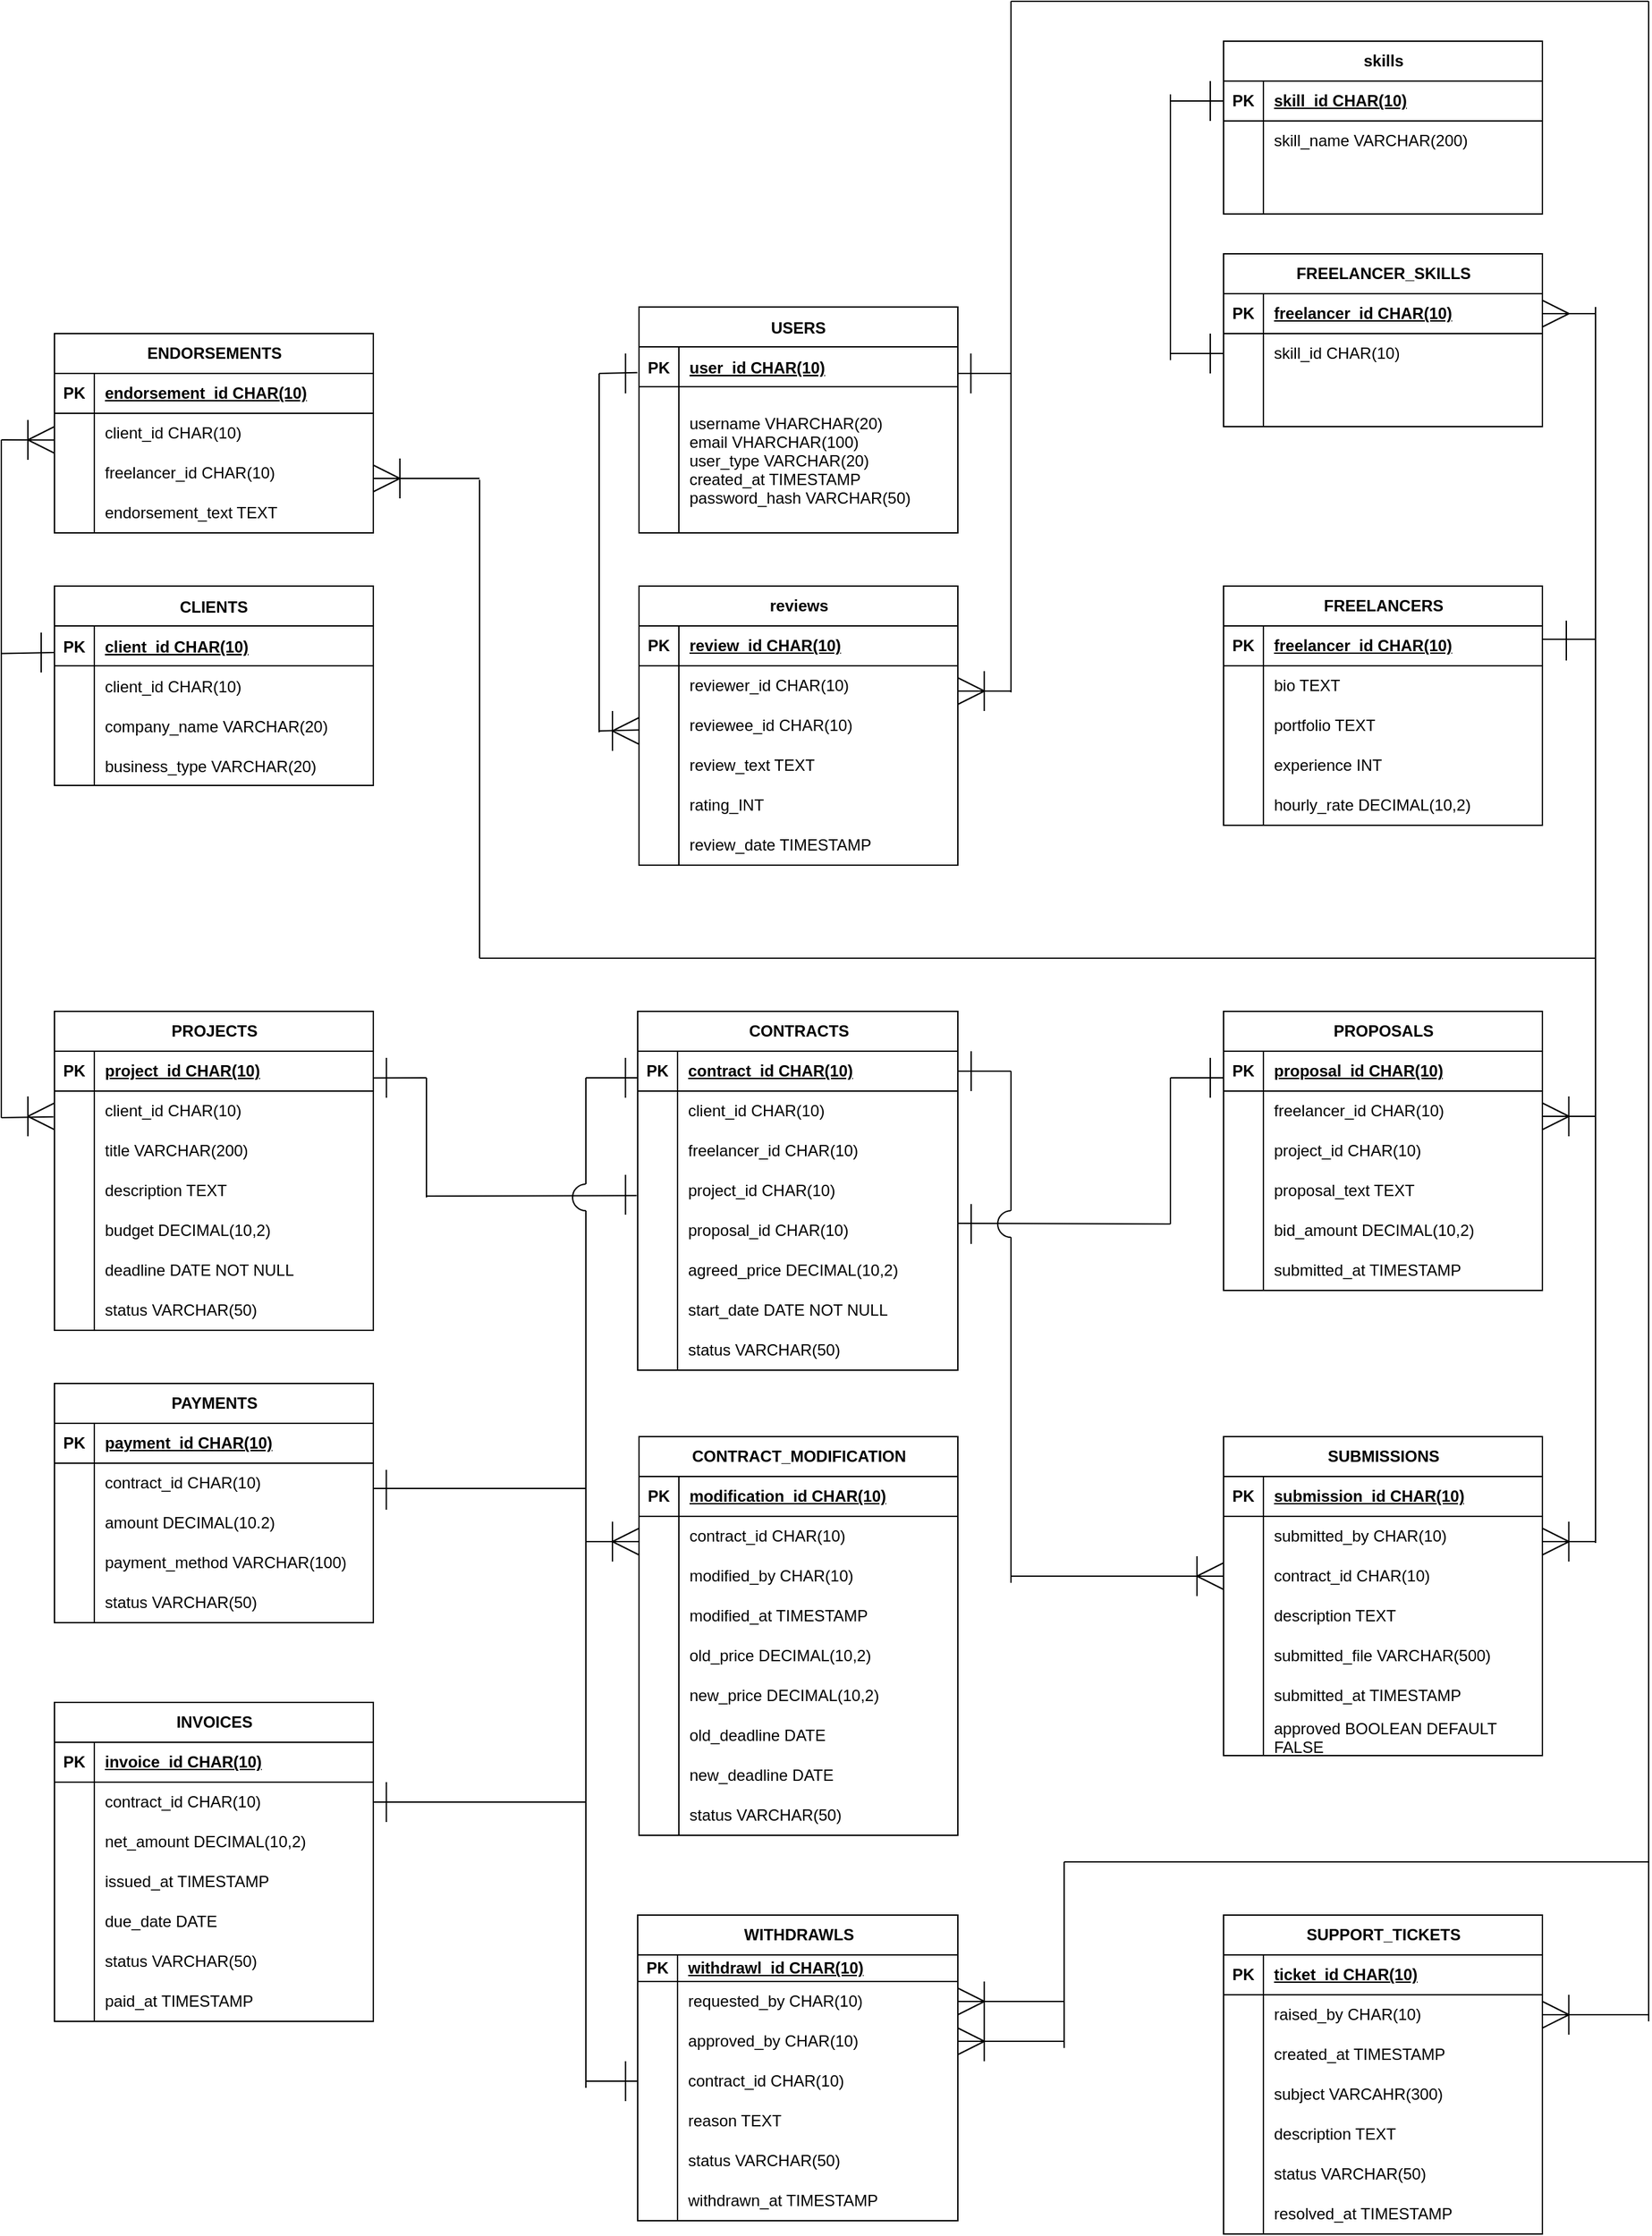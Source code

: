 <mxfile version="26.1.0">
  <diagram id="R2lEEEUBdFMjLlhIrx00" name="Page-1">
    <mxGraphModel dx="1108" dy="1238" grid="1" gridSize="10" guides="1" tooltips="1" connect="1" arrows="1" fold="1" page="1" pageScale="1" pageWidth="850" pageHeight="1100" math="0" shadow="0" extFonts="Permanent Marker^https://fonts.googleapis.com/css?family=Permanent+Marker">
      <root>
        <mxCell id="0" />
        <mxCell id="1" parent="0" />
        <mxCell id="C-vyLk0tnHw3VtMMgP7b-2" value="CLIENTS" style="shape=table;startSize=30;container=1;collapsible=1;childLayout=tableLayout;fixedRows=1;rowLines=0;fontStyle=1;align=center;resizeLast=1;" parent="1" vertex="1">
          <mxGeometry x="-440" y="40" width="240" height="150" as="geometry" />
        </mxCell>
        <mxCell id="C-vyLk0tnHw3VtMMgP7b-3" value="" style="shape=partialRectangle;collapsible=0;dropTarget=0;pointerEvents=0;fillColor=none;points=[[0,0.5],[1,0.5]];portConstraint=eastwest;top=0;left=0;right=0;bottom=1;" parent="C-vyLk0tnHw3VtMMgP7b-2" vertex="1">
          <mxGeometry y="30" width="240" height="30" as="geometry" />
        </mxCell>
        <mxCell id="C-vyLk0tnHw3VtMMgP7b-4" value="PK" style="shape=partialRectangle;overflow=hidden;connectable=0;fillColor=none;top=0;left=0;bottom=0;right=0;fontStyle=1;" parent="C-vyLk0tnHw3VtMMgP7b-3" vertex="1">
          <mxGeometry width="30" height="30" as="geometry">
            <mxRectangle width="30" height="30" as="alternateBounds" />
          </mxGeometry>
        </mxCell>
        <mxCell id="C-vyLk0tnHw3VtMMgP7b-5" value="client_id CHAR(10)" style="shape=partialRectangle;overflow=hidden;connectable=0;fillColor=none;top=0;left=0;bottom=0;right=0;align=left;spacingLeft=6;fontStyle=5;" parent="C-vyLk0tnHw3VtMMgP7b-3" vertex="1">
          <mxGeometry x="30" width="210" height="30" as="geometry">
            <mxRectangle width="210" height="30" as="alternateBounds" />
          </mxGeometry>
        </mxCell>
        <mxCell id="C-vyLk0tnHw3VtMMgP7b-6" value="" style="shape=partialRectangle;collapsible=0;dropTarget=0;pointerEvents=0;fillColor=none;points=[[0,0.5],[1,0.5]];portConstraint=eastwest;top=0;left=0;right=0;bottom=0;" parent="C-vyLk0tnHw3VtMMgP7b-2" vertex="1">
          <mxGeometry y="60" width="240" height="30" as="geometry" />
        </mxCell>
        <mxCell id="C-vyLk0tnHw3VtMMgP7b-7" value="" style="shape=partialRectangle;overflow=hidden;connectable=0;fillColor=none;top=0;left=0;bottom=0;right=0;" parent="C-vyLk0tnHw3VtMMgP7b-6" vertex="1">
          <mxGeometry width="30" height="30" as="geometry">
            <mxRectangle width="30" height="30" as="alternateBounds" />
          </mxGeometry>
        </mxCell>
        <mxCell id="C-vyLk0tnHw3VtMMgP7b-8" value="client_id CHAR(10)" style="shape=partialRectangle;overflow=hidden;connectable=0;fillColor=none;top=0;left=0;bottom=0;right=0;align=left;spacingLeft=6;" parent="C-vyLk0tnHw3VtMMgP7b-6" vertex="1">
          <mxGeometry x="30" width="210" height="30" as="geometry">
            <mxRectangle width="210" height="30" as="alternateBounds" />
          </mxGeometry>
        </mxCell>
        <mxCell id="C-vyLk0tnHw3VtMMgP7b-9" value="" style="shape=partialRectangle;collapsible=0;dropTarget=0;pointerEvents=0;fillColor=none;points=[[0,0.5],[1,0.5]];portConstraint=eastwest;top=0;left=0;right=0;bottom=0;" parent="C-vyLk0tnHw3VtMMgP7b-2" vertex="1">
          <mxGeometry y="90" width="240" height="30" as="geometry" />
        </mxCell>
        <mxCell id="C-vyLk0tnHw3VtMMgP7b-10" value="" style="shape=partialRectangle;overflow=hidden;connectable=0;fillColor=none;top=0;left=0;bottom=0;right=0;" parent="C-vyLk0tnHw3VtMMgP7b-9" vertex="1">
          <mxGeometry width="30" height="30" as="geometry">
            <mxRectangle width="30" height="30" as="alternateBounds" />
          </mxGeometry>
        </mxCell>
        <mxCell id="C-vyLk0tnHw3VtMMgP7b-11" value="company_name VARCHAR(20)" style="shape=partialRectangle;overflow=hidden;connectable=0;fillColor=none;top=0;left=0;bottom=0;right=0;align=left;spacingLeft=6;" parent="C-vyLk0tnHw3VtMMgP7b-9" vertex="1">
          <mxGeometry x="30" width="210" height="30" as="geometry">
            <mxRectangle width="210" height="30" as="alternateBounds" />
          </mxGeometry>
        </mxCell>
        <mxCell id="Qn_fapp6v7eM5JewGylo-43" value="" style="shape=partialRectangle;collapsible=0;dropTarget=0;pointerEvents=0;fillColor=none;points=[[0,0.5],[1,0.5]];portConstraint=eastwest;top=0;left=0;right=0;bottom=0;" parent="C-vyLk0tnHw3VtMMgP7b-2" vertex="1">
          <mxGeometry y="120" width="240" height="30" as="geometry" />
        </mxCell>
        <mxCell id="Qn_fapp6v7eM5JewGylo-44" value="" style="shape=partialRectangle;overflow=hidden;connectable=0;fillColor=none;top=0;left=0;bottom=0;right=0;" parent="Qn_fapp6v7eM5JewGylo-43" vertex="1">
          <mxGeometry width="30" height="30" as="geometry">
            <mxRectangle width="30" height="30" as="alternateBounds" />
          </mxGeometry>
        </mxCell>
        <mxCell id="Qn_fapp6v7eM5JewGylo-45" value="business_type VARCHAR(20)" style="shape=partialRectangle;overflow=hidden;connectable=0;fillColor=none;top=0;left=0;bottom=0;right=0;align=left;spacingLeft=6;" parent="Qn_fapp6v7eM5JewGylo-43" vertex="1">
          <mxGeometry x="30" width="210" height="30" as="geometry">
            <mxRectangle width="210" height="30" as="alternateBounds" />
          </mxGeometry>
        </mxCell>
        <mxCell id="C-vyLk0tnHw3VtMMgP7b-23" value="USERS" style="shape=table;startSize=30;container=1;collapsible=1;childLayout=tableLayout;fixedRows=1;rowLines=0;fontStyle=1;align=center;resizeLast=1;" parent="1" vertex="1">
          <mxGeometry y="-170" width="240" height="170" as="geometry" />
        </mxCell>
        <mxCell id="C-vyLk0tnHw3VtMMgP7b-24" value="" style="shape=partialRectangle;collapsible=0;dropTarget=0;pointerEvents=0;fillColor=none;points=[[0,0.5],[1,0.5]];portConstraint=eastwest;top=0;left=0;right=0;bottom=1;" parent="C-vyLk0tnHw3VtMMgP7b-23" vertex="1">
          <mxGeometry y="30" width="240" height="30" as="geometry" />
        </mxCell>
        <mxCell id="C-vyLk0tnHw3VtMMgP7b-25" value="PK" style="shape=partialRectangle;overflow=hidden;connectable=0;fillColor=none;top=0;left=0;bottom=0;right=0;fontStyle=1;" parent="C-vyLk0tnHw3VtMMgP7b-24" vertex="1">
          <mxGeometry width="30" height="30" as="geometry">
            <mxRectangle width="30" height="30" as="alternateBounds" />
          </mxGeometry>
        </mxCell>
        <mxCell id="C-vyLk0tnHw3VtMMgP7b-26" value="user_id CHAR(10)" style="shape=partialRectangle;overflow=hidden;connectable=0;fillColor=none;top=0;left=0;bottom=0;right=0;align=left;spacingLeft=6;fontStyle=5;" parent="C-vyLk0tnHw3VtMMgP7b-24" vertex="1">
          <mxGeometry x="30" width="210" height="30" as="geometry">
            <mxRectangle width="210" height="30" as="alternateBounds" />
          </mxGeometry>
        </mxCell>
        <mxCell id="C-vyLk0tnHw3VtMMgP7b-27" value="" style="shape=partialRectangle;collapsible=0;dropTarget=0;pointerEvents=0;fillColor=none;points=[[0,0.5],[1,0.5]];portConstraint=eastwest;top=0;left=0;right=0;bottom=0;" parent="C-vyLk0tnHw3VtMMgP7b-23" vertex="1">
          <mxGeometry y="60" width="240" height="110" as="geometry" />
        </mxCell>
        <mxCell id="C-vyLk0tnHw3VtMMgP7b-28" value="" style="shape=partialRectangle;overflow=hidden;connectable=0;fillColor=none;top=0;left=0;bottom=0;right=0;" parent="C-vyLk0tnHw3VtMMgP7b-27" vertex="1">
          <mxGeometry width="30" height="110" as="geometry">
            <mxRectangle width="30" height="110" as="alternateBounds" />
          </mxGeometry>
        </mxCell>
        <mxCell id="C-vyLk0tnHw3VtMMgP7b-29" value="username VHARCHAR(20)&#xa;email VHARCHAR(100)&#xa;user_type VARCHAR(20)&#xa;created_at TIMESTAMP&#xa;password_hash VARCHAR(50)" style="shape=partialRectangle;overflow=hidden;connectable=0;fillColor=none;top=0;left=0;bottom=0;right=0;align=left;spacingLeft=6;" parent="C-vyLk0tnHw3VtMMgP7b-27" vertex="1">
          <mxGeometry x="30" width="210" height="110" as="geometry">
            <mxRectangle width="210" height="110" as="alternateBounds" />
          </mxGeometry>
        </mxCell>
        <mxCell id="15iLTCTHKbbWxnzFVr9f-45" value="skills" style="shape=table;startSize=30;container=1;collapsible=1;childLayout=tableLayout;fixedRows=1;rowLines=0;fontStyle=1;align=center;resizeLast=1;html=1;" parent="1" vertex="1">
          <mxGeometry x="440" y="-370" width="240" height="130" as="geometry" />
        </mxCell>
        <mxCell id="15iLTCTHKbbWxnzFVr9f-46" value="" style="shape=tableRow;horizontal=0;startSize=0;swimlaneHead=0;swimlaneBody=0;fillColor=none;collapsible=0;dropTarget=0;points=[[0,0.5],[1,0.5]];portConstraint=eastwest;top=0;left=0;right=0;bottom=1;" parent="15iLTCTHKbbWxnzFVr9f-45" vertex="1">
          <mxGeometry y="30" width="240" height="30" as="geometry" />
        </mxCell>
        <mxCell id="15iLTCTHKbbWxnzFVr9f-47" value="PK" style="shape=partialRectangle;connectable=0;fillColor=none;top=0;left=0;bottom=0;right=0;fontStyle=1;overflow=hidden;whiteSpace=wrap;html=1;" parent="15iLTCTHKbbWxnzFVr9f-46" vertex="1">
          <mxGeometry width="30" height="30" as="geometry">
            <mxRectangle width="30" height="30" as="alternateBounds" />
          </mxGeometry>
        </mxCell>
        <mxCell id="15iLTCTHKbbWxnzFVr9f-48" value="skill_id CHAR(10)" style="shape=partialRectangle;connectable=0;fillColor=none;top=0;left=0;bottom=0;right=0;align=left;spacingLeft=6;fontStyle=5;overflow=hidden;whiteSpace=wrap;html=1;" parent="15iLTCTHKbbWxnzFVr9f-46" vertex="1">
          <mxGeometry x="30" width="210" height="30" as="geometry">
            <mxRectangle width="210" height="30" as="alternateBounds" />
          </mxGeometry>
        </mxCell>
        <mxCell id="15iLTCTHKbbWxnzFVr9f-49" value="" style="shape=tableRow;horizontal=0;startSize=0;swimlaneHead=0;swimlaneBody=0;fillColor=none;collapsible=0;dropTarget=0;points=[[0,0.5],[1,0.5]];portConstraint=eastwest;top=0;left=0;right=0;bottom=0;" parent="15iLTCTHKbbWxnzFVr9f-45" vertex="1">
          <mxGeometry y="60" width="240" height="30" as="geometry" />
        </mxCell>
        <mxCell id="15iLTCTHKbbWxnzFVr9f-50" value="" style="shape=partialRectangle;connectable=0;fillColor=none;top=0;left=0;bottom=0;right=0;editable=1;overflow=hidden;whiteSpace=wrap;html=1;" parent="15iLTCTHKbbWxnzFVr9f-49" vertex="1">
          <mxGeometry width="30" height="30" as="geometry">
            <mxRectangle width="30" height="30" as="alternateBounds" />
          </mxGeometry>
        </mxCell>
        <mxCell id="15iLTCTHKbbWxnzFVr9f-51" value="skill_name VARCHAR(200)" style="shape=partialRectangle;connectable=0;fillColor=none;top=0;left=0;bottom=0;right=0;align=left;spacingLeft=6;overflow=hidden;whiteSpace=wrap;html=1;" parent="15iLTCTHKbbWxnzFVr9f-49" vertex="1">
          <mxGeometry x="30" width="210" height="30" as="geometry">
            <mxRectangle width="210" height="30" as="alternateBounds" />
          </mxGeometry>
        </mxCell>
        <mxCell id="15iLTCTHKbbWxnzFVr9f-55" value="" style="shape=tableRow;horizontal=0;startSize=0;swimlaneHead=0;swimlaneBody=0;fillColor=none;collapsible=0;dropTarget=0;points=[[0,0.5],[1,0.5]];portConstraint=eastwest;top=0;left=0;right=0;bottom=0;" parent="15iLTCTHKbbWxnzFVr9f-45" vertex="1">
          <mxGeometry y="90" width="240" height="20" as="geometry" />
        </mxCell>
        <mxCell id="15iLTCTHKbbWxnzFVr9f-56" value="" style="shape=partialRectangle;connectable=0;fillColor=none;top=0;left=0;bottom=0;right=0;editable=1;overflow=hidden;whiteSpace=wrap;html=1;" parent="15iLTCTHKbbWxnzFVr9f-55" vertex="1">
          <mxGeometry width="30" height="20" as="geometry">
            <mxRectangle width="30" height="20" as="alternateBounds" />
          </mxGeometry>
        </mxCell>
        <mxCell id="15iLTCTHKbbWxnzFVr9f-57" value="" style="shape=partialRectangle;connectable=0;fillColor=none;top=0;left=0;bottom=0;right=0;align=left;spacingLeft=6;overflow=hidden;whiteSpace=wrap;html=1;" parent="15iLTCTHKbbWxnzFVr9f-55" vertex="1">
          <mxGeometry x="30" width="210" height="20" as="geometry">
            <mxRectangle width="210" height="20" as="alternateBounds" />
          </mxGeometry>
        </mxCell>
        <mxCell id="15iLTCTHKbbWxnzFVr9f-52" value="" style="shape=tableRow;horizontal=0;startSize=0;swimlaneHead=0;swimlaneBody=0;fillColor=none;collapsible=0;dropTarget=0;points=[[0,0.5],[1,0.5]];portConstraint=eastwest;top=0;left=0;right=0;bottom=0;" parent="15iLTCTHKbbWxnzFVr9f-45" vertex="1">
          <mxGeometry y="110" width="240" height="20" as="geometry" />
        </mxCell>
        <mxCell id="15iLTCTHKbbWxnzFVr9f-53" value="" style="shape=partialRectangle;connectable=0;fillColor=none;top=0;left=0;bottom=0;right=0;editable=1;overflow=hidden;whiteSpace=wrap;html=1;" parent="15iLTCTHKbbWxnzFVr9f-52" vertex="1">
          <mxGeometry width="30" height="20" as="geometry">
            <mxRectangle width="30" height="20" as="alternateBounds" />
          </mxGeometry>
        </mxCell>
        <mxCell id="15iLTCTHKbbWxnzFVr9f-54" value="" style="shape=partialRectangle;connectable=0;fillColor=none;top=0;left=0;bottom=0;right=0;align=left;spacingLeft=6;overflow=hidden;whiteSpace=wrap;html=1;" parent="15iLTCTHKbbWxnzFVr9f-52" vertex="1">
          <mxGeometry x="30" width="210" height="20" as="geometry">
            <mxRectangle width="210" height="20" as="alternateBounds" />
          </mxGeometry>
        </mxCell>
        <mxCell id="15iLTCTHKbbWxnzFVr9f-58" value="FREELANCER_SKILLS" style="shape=table;startSize=30;container=1;collapsible=1;childLayout=tableLayout;fixedRows=1;rowLines=0;fontStyle=1;align=center;resizeLast=1;html=1;" parent="1" vertex="1">
          <mxGeometry x="440" y="-210" width="240" height="130" as="geometry" />
        </mxCell>
        <mxCell id="15iLTCTHKbbWxnzFVr9f-59" value="" style="shape=tableRow;horizontal=0;startSize=0;swimlaneHead=0;swimlaneBody=0;fillColor=none;collapsible=0;dropTarget=0;points=[[0,0.5],[1,0.5]];portConstraint=eastwest;top=0;left=0;right=0;bottom=1;" parent="15iLTCTHKbbWxnzFVr9f-58" vertex="1">
          <mxGeometry y="30" width="240" height="30" as="geometry" />
        </mxCell>
        <mxCell id="15iLTCTHKbbWxnzFVr9f-60" value="PK" style="shape=partialRectangle;connectable=0;fillColor=none;top=0;left=0;bottom=0;right=0;fontStyle=1;overflow=hidden;whiteSpace=wrap;html=1;" parent="15iLTCTHKbbWxnzFVr9f-59" vertex="1">
          <mxGeometry width="30" height="30" as="geometry">
            <mxRectangle width="30" height="30" as="alternateBounds" />
          </mxGeometry>
        </mxCell>
        <mxCell id="15iLTCTHKbbWxnzFVr9f-61" value="freelancer_id CHAR(10)" style="shape=partialRectangle;connectable=0;fillColor=none;top=0;left=0;bottom=0;right=0;align=left;spacingLeft=6;fontStyle=5;overflow=hidden;whiteSpace=wrap;html=1;" parent="15iLTCTHKbbWxnzFVr9f-59" vertex="1">
          <mxGeometry x="30" width="210" height="30" as="geometry">
            <mxRectangle width="210" height="30" as="alternateBounds" />
          </mxGeometry>
        </mxCell>
        <mxCell id="15iLTCTHKbbWxnzFVr9f-62" value="" style="shape=tableRow;horizontal=0;startSize=0;swimlaneHead=0;swimlaneBody=0;fillColor=none;collapsible=0;dropTarget=0;points=[[0,0.5],[1,0.5]];portConstraint=eastwest;top=0;left=0;right=0;bottom=0;" parent="15iLTCTHKbbWxnzFVr9f-58" vertex="1">
          <mxGeometry y="60" width="240" height="30" as="geometry" />
        </mxCell>
        <mxCell id="15iLTCTHKbbWxnzFVr9f-63" value="" style="shape=partialRectangle;connectable=0;fillColor=none;top=0;left=0;bottom=0;right=0;editable=1;overflow=hidden;whiteSpace=wrap;html=1;" parent="15iLTCTHKbbWxnzFVr9f-62" vertex="1">
          <mxGeometry width="30" height="30" as="geometry">
            <mxRectangle width="30" height="30" as="alternateBounds" />
          </mxGeometry>
        </mxCell>
        <mxCell id="15iLTCTHKbbWxnzFVr9f-64" value="skill_id CHAR(10)" style="shape=partialRectangle;connectable=0;fillColor=none;top=0;left=0;bottom=0;right=0;align=left;spacingLeft=6;overflow=hidden;whiteSpace=wrap;html=1;" parent="15iLTCTHKbbWxnzFVr9f-62" vertex="1">
          <mxGeometry x="30" width="210" height="30" as="geometry">
            <mxRectangle width="210" height="30" as="alternateBounds" />
          </mxGeometry>
        </mxCell>
        <mxCell id="15iLTCTHKbbWxnzFVr9f-65" value="" style="shape=tableRow;horizontal=0;startSize=0;swimlaneHead=0;swimlaneBody=0;fillColor=none;collapsible=0;dropTarget=0;points=[[0,0.5],[1,0.5]];portConstraint=eastwest;top=0;left=0;right=0;bottom=0;" parent="15iLTCTHKbbWxnzFVr9f-58" vertex="1">
          <mxGeometry y="90" width="240" height="20" as="geometry" />
        </mxCell>
        <mxCell id="15iLTCTHKbbWxnzFVr9f-66" value="" style="shape=partialRectangle;connectable=0;fillColor=none;top=0;left=0;bottom=0;right=0;editable=1;overflow=hidden;whiteSpace=wrap;html=1;" parent="15iLTCTHKbbWxnzFVr9f-65" vertex="1">
          <mxGeometry width="30" height="20" as="geometry">
            <mxRectangle width="30" height="20" as="alternateBounds" />
          </mxGeometry>
        </mxCell>
        <mxCell id="15iLTCTHKbbWxnzFVr9f-67" value="" style="shape=partialRectangle;connectable=0;fillColor=none;top=0;left=0;bottom=0;right=0;align=left;spacingLeft=6;overflow=hidden;whiteSpace=wrap;html=1;" parent="15iLTCTHKbbWxnzFVr9f-65" vertex="1">
          <mxGeometry x="30" width="210" height="20" as="geometry">
            <mxRectangle width="210" height="20" as="alternateBounds" />
          </mxGeometry>
        </mxCell>
        <mxCell id="15iLTCTHKbbWxnzFVr9f-68" value="" style="shape=tableRow;horizontal=0;startSize=0;swimlaneHead=0;swimlaneBody=0;fillColor=none;collapsible=0;dropTarget=0;points=[[0,0.5],[1,0.5]];portConstraint=eastwest;top=0;left=0;right=0;bottom=0;" parent="15iLTCTHKbbWxnzFVr9f-58" vertex="1">
          <mxGeometry y="110" width="240" height="20" as="geometry" />
        </mxCell>
        <mxCell id="15iLTCTHKbbWxnzFVr9f-69" value="" style="shape=partialRectangle;connectable=0;fillColor=none;top=0;left=0;bottom=0;right=0;editable=1;overflow=hidden;whiteSpace=wrap;html=1;" parent="15iLTCTHKbbWxnzFVr9f-68" vertex="1">
          <mxGeometry width="30" height="20" as="geometry">
            <mxRectangle width="30" height="20" as="alternateBounds" />
          </mxGeometry>
        </mxCell>
        <mxCell id="15iLTCTHKbbWxnzFVr9f-70" value="" style="shape=partialRectangle;connectable=0;fillColor=none;top=0;left=0;bottom=0;right=0;align=left;spacingLeft=6;overflow=hidden;whiteSpace=wrap;html=1;" parent="15iLTCTHKbbWxnzFVr9f-68" vertex="1">
          <mxGeometry x="30" width="210" height="20" as="geometry">
            <mxRectangle width="210" height="20" as="alternateBounds" />
          </mxGeometry>
        </mxCell>
        <mxCell id="15iLTCTHKbbWxnzFVr9f-71" value="PROPOSALS" style="shape=table;startSize=30;container=1;collapsible=1;childLayout=tableLayout;fixedRows=1;rowLines=0;fontStyle=1;align=center;resizeLast=1;html=1;" parent="1" vertex="1">
          <mxGeometry x="440" y="360" width="240" height="210" as="geometry" />
        </mxCell>
        <mxCell id="15iLTCTHKbbWxnzFVr9f-72" value="" style="shape=tableRow;horizontal=0;startSize=0;swimlaneHead=0;swimlaneBody=0;fillColor=none;collapsible=0;dropTarget=0;points=[[0,0.5],[1,0.5]];portConstraint=eastwest;top=0;left=0;right=0;bottom=1;" parent="15iLTCTHKbbWxnzFVr9f-71" vertex="1">
          <mxGeometry y="30" width="240" height="30" as="geometry" />
        </mxCell>
        <mxCell id="15iLTCTHKbbWxnzFVr9f-73" value="PK" style="shape=partialRectangle;connectable=0;fillColor=none;top=0;left=0;bottom=0;right=0;fontStyle=1;overflow=hidden;whiteSpace=wrap;html=1;" parent="15iLTCTHKbbWxnzFVr9f-72" vertex="1">
          <mxGeometry width="30" height="30" as="geometry">
            <mxRectangle width="30" height="30" as="alternateBounds" />
          </mxGeometry>
        </mxCell>
        <mxCell id="15iLTCTHKbbWxnzFVr9f-74" value="proposal_id CHAR(10)" style="shape=partialRectangle;connectable=0;fillColor=none;top=0;left=0;bottom=0;right=0;align=left;spacingLeft=6;fontStyle=5;overflow=hidden;whiteSpace=wrap;html=1;" parent="15iLTCTHKbbWxnzFVr9f-72" vertex="1">
          <mxGeometry x="30" width="210" height="30" as="geometry">
            <mxRectangle width="210" height="30" as="alternateBounds" />
          </mxGeometry>
        </mxCell>
        <mxCell id="15iLTCTHKbbWxnzFVr9f-75" value="" style="shape=tableRow;horizontal=0;startSize=0;swimlaneHead=0;swimlaneBody=0;fillColor=none;collapsible=0;dropTarget=0;points=[[0,0.5],[1,0.5]];portConstraint=eastwest;top=0;left=0;right=0;bottom=0;" parent="15iLTCTHKbbWxnzFVr9f-71" vertex="1">
          <mxGeometry y="60" width="240" height="30" as="geometry" />
        </mxCell>
        <mxCell id="15iLTCTHKbbWxnzFVr9f-76" value="" style="shape=partialRectangle;connectable=0;fillColor=none;top=0;left=0;bottom=0;right=0;editable=1;overflow=hidden;whiteSpace=wrap;html=1;" parent="15iLTCTHKbbWxnzFVr9f-75" vertex="1">
          <mxGeometry width="30" height="30" as="geometry">
            <mxRectangle width="30" height="30" as="alternateBounds" />
          </mxGeometry>
        </mxCell>
        <mxCell id="15iLTCTHKbbWxnzFVr9f-77" value="freelancer_id CHAR(10)" style="shape=partialRectangle;connectable=0;fillColor=none;top=0;left=0;bottom=0;right=0;align=left;spacingLeft=6;overflow=hidden;whiteSpace=wrap;html=1;" parent="15iLTCTHKbbWxnzFVr9f-75" vertex="1">
          <mxGeometry x="30" width="210" height="30" as="geometry">
            <mxRectangle width="210" height="30" as="alternateBounds" />
          </mxGeometry>
        </mxCell>
        <mxCell id="15iLTCTHKbbWxnzFVr9f-78" value="" style="shape=tableRow;horizontal=0;startSize=0;swimlaneHead=0;swimlaneBody=0;fillColor=none;collapsible=0;dropTarget=0;points=[[0,0.5],[1,0.5]];portConstraint=eastwest;top=0;left=0;right=0;bottom=0;" parent="15iLTCTHKbbWxnzFVr9f-71" vertex="1">
          <mxGeometry y="90" width="240" height="30" as="geometry" />
        </mxCell>
        <mxCell id="15iLTCTHKbbWxnzFVr9f-79" value="" style="shape=partialRectangle;connectable=0;fillColor=none;top=0;left=0;bottom=0;right=0;editable=1;overflow=hidden;whiteSpace=wrap;html=1;" parent="15iLTCTHKbbWxnzFVr9f-78" vertex="1">
          <mxGeometry width="30" height="30" as="geometry">
            <mxRectangle width="30" height="30" as="alternateBounds" />
          </mxGeometry>
        </mxCell>
        <mxCell id="15iLTCTHKbbWxnzFVr9f-80" value="project_id CHAR(10)" style="shape=partialRectangle;connectable=0;fillColor=none;top=0;left=0;bottom=0;right=0;align=left;spacingLeft=6;overflow=hidden;whiteSpace=wrap;html=1;" parent="15iLTCTHKbbWxnzFVr9f-78" vertex="1">
          <mxGeometry x="30" width="210" height="30" as="geometry">
            <mxRectangle width="210" height="30" as="alternateBounds" />
          </mxGeometry>
        </mxCell>
        <mxCell id="15iLTCTHKbbWxnzFVr9f-81" value="" style="shape=tableRow;horizontal=0;startSize=0;swimlaneHead=0;swimlaneBody=0;fillColor=none;collapsible=0;dropTarget=0;points=[[0,0.5],[1,0.5]];portConstraint=eastwest;top=0;left=0;right=0;bottom=0;" parent="15iLTCTHKbbWxnzFVr9f-71" vertex="1">
          <mxGeometry y="120" width="240" height="30" as="geometry" />
        </mxCell>
        <mxCell id="15iLTCTHKbbWxnzFVr9f-82" value="" style="shape=partialRectangle;connectable=0;fillColor=none;top=0;left=0;bottom=0;right=0;editable=1;overflow=hidden;whiteSpace=wrap;html=1;" parent="15iLTCTHKbbWxnzFVr9f-81" vertex="1">
          <mxGeometry width="30" height="30" as="geometry">
            <mxRectangle width="30" height="30" as="alternateBounds" />
          </mxGeometry>
        </mxCell>
        <mxCell id="15iLTCTHKbbWxnzFVr9f-83" value="proposal_text TEXT" style="shape=partialRectangle;connectable=0;fillColor=none;top=0;left=0;bottom=0;right=0;align=left;spacingLeft=6;overflow=hidden;whiteSpace=wrap;html=1;" parent="15iLTCTHKbbWxnzFVr9f-81" vertex="1">
          <mxGeometry x="30" width="210" height="30" as="geometry">
            <mxRectangle width="210" height="30" as="alternateBounds" />
          </mxGeometry>
        </mxCell>
        <mxCell id="Qn_fapp6v7eM5JewGylo-7" value="" style="shape=tableRow;horizontal=0;startSize=0;swimlaneHead=0;swimlaneBody=0;fillColor=none;collapsible=0;dropTarget=0;points=[[0,0.5],[1,0.5]];portConstraint=eastwest;top=0;left=0;right=0;bottom=0;" parent="15iLTCTHKbbWxnzFVr9f-71" vertex="1">
          <mxGeometry y="150" width="240" height="30" as="geometry" />
        </mxCell>
        <mxCell id="Qn_fapp6v7eM5JewGylo-8" value="" style="shape=partialRectangle;connectable=0;fillColor=none;top=0;left=0;bottom=0;right=0;editable=1;overflow=hidden;whiteSpace=wrap;html=1;" parent="Qn_fapp6v7eM5JewGylo-7" vertex="1">
          <mxGeometry width="30" height="30" as="geometry">
            <mxRectangle width="30" height="30" as="alternateBounds" />
          </mxGeometry>
        </mxCell>
        <mxCell id="Qn_fapp6v7eM5JewGylo-9" value="bid_amount DECIMAL(10,2)" style="shape=partialRectangle;connectable=0;fillColor=none;top=0;left=0;bottom=0;right=0;align=left;spacingLeft=6;overflow=hidden;whiteSpace=wrap;html=1;" parent="Qn_fapp6v7eM5JewGylo-7" vertex="1">
          <mxGeometry x="30" width="210" height="30" as="geometry">
            <mxRectangle width="210" height="30" as="alternateBounds" />
          </mxGeometry>
        </mxCell>
        <mxCell id="Qn_fapp6v7eM5JewGylo-10" value="" style="shape=tableRow;horizontal=0;startSize=0;swimlaneHead=0;swimlaneBody=0;fillColor=none;collapsible=0;dropTarget=0;points=[[0,0.5],[1,0.5]];portConstraint=eastwest;top=0;left=0;right=0;bottom=0;" parent="15iLTCTHKbbWxnzFVr9f-71" vertex="1">
          <mxGeometry y="180" width="240" height="30" as="geometry" />
        </mxCell>
        <mxCell id="Qn_fapp6v7eM5JewGylo-11" value="" style="shape=partialRectangle;connectable=0;fillColor=none;top=0;left=0;bottom=0;right=0;editable=1;overflow=hidden;whiteSpace=wrap;html=1;" parent="Qn_fapp6v7eM5JewGylo-10" vertex="1">
          <mxGeometry width="30" height="30" as="geometry">
            <mxRectangle width="30" height="30" as="alternateBounds" />
          </mxGeometry>
        </mxCell>
        <mxCell id="Qn_fapp6v7eM5JewGylo-12" value="submitted_at TIMESTAMP" style="shape=partialRectangle;connectable=0;fillColor=none;top=0;left=0;bottom=0;right=0;align=left;spacingLeft=6;overflow=hidden;whiteSpace=wrap;html=1;" parent="Qn_fapp6v7eM5JewGylo-10" vertex="1">
          <mxGeometry x="30" width="210" height="30" as="geometry">
            <mxRectangle width="210" height="30" as="alternateBounds" />
          </mxGeometry>
        </mxCell>
        <mxCell id="15iLTCTHKbbWxnzFVr9f-117" value="ENDORSEMENTS" style="shape=table;startSize=30;container=1;collapsible=1;childLayout=tableLayout;fixedRows=1;rowLines=0;fontStyle=1;align=center;resizeLast=1;html=1;" parent="1" vertex="1">
          <mxGeometry x="-440" y="-150" width="240" height="150" as="geometry" />
        </mxCell>
        <mxCell id="15iLTCTHKbbWxnzFVr9f-118" value="" style="shape=tableRow;horizontal=0;startSize=0;swimlaneHead=0;swimlaneBody=0;fillColor=none;collapsible=0;dropTarget=0;points=[[0,0.5],[1,0.5]];portConstraint=eastwest;top=0;left=0;right=0;bottom=1;" parent="15iLTCTHKbbWxnzFVr9f-117" vertex="1">
          <mxGeometry y="30" width="240" height="30" as="geometry" />
        </mxCell>
        <mxCell id="15iLTCTHKbbWxnzFVr9f-119" value="PK" style="shape=partialRectangle;connectable=0;fillColor=none;top=0;left=0;bottom=0;right=0;fontStyle=1;overflow=hidden;whiteSpace=wrap;html=1;" parent="15iLTCTHKbbWxnzFVr9f-118" vertex="1">
          <mxGeometry width="30" height="30" as="geometry">
            <mxRectangle width="30" height="30" as="alternateBounds" />
          </mxGeometry>
        </mxCell>
        <mxCell id="15iLTCTHKbbWxnzFVr9f-120" value="endorsement_id CHAR(10)" style="shape=partialRectangle;connectable=0;fillColor=none;top=0;left=0;bottom=0;right=0;align=left;spacingLeft=6;fontStyle=5;overflow=hidden;whiteSpace=wrap;html=1;" parent="15iLTCTHKbbWxnzFVr9f-118" vertex="1">
          <mxGeometry x="30" width="210" height="30" as="geometry">
            <mxRectangle width="210" height="30" as="alternateBounds" />
          </mxGeometry>
        </mxCell>
        <mxCell id="15iLTCTHKbbWxnzFVr9f-121" value="" style="shape=tableRow;horizontal=0;startSize=0;swimlaneHead=0;swimlaneBody=0;fillColor=none;collapsible=0;dropTarget=0;points=[[0,0.5],[1,0.5]];portConstraint=eastwest;top=0;left=0;right=0;bottom=0;" parent="15iLTCTHKbbWxnzFVr9f-117" vertex="1">
          <mxGeometry y="60" width="240" height="30" as="geometry" />
        </mxCell>
        <mxCell id="15iLTCTHKbbWxnzFVr9f-122" value="" style="shape=partialRectangle;connectable=0;fillColor=none;top=0;left=0;bottom=0;right=0;editable=1;overflow=hidden;whiteSpace=wrap;html=1;" parent="15iLTCTHKbbWxnzFVr9f-121" vertex="1">
          <mxGeometry width="30" height="30" as="geometry">
            <mxRectangle width="30" height="30" as="alternateBounds" />
          </mxGeometry>
        </mxCell>
        <mxCell id="15iLTCTHKbbWxnzFVr9f-123" value="client_id CHAR(10)" style="shape=partialRectangle;connectable=0;fillColor=none;top=0;left=0;bottom=0;right=0;align=left;spacingLeft=6;overflow=hidden;whiteSpace=wrap;html=1;" parent="15iLTCTHKbbWxnzFVr9f-121" vertex="1">
          <mxGeometry x="30" width="210" height="30" as="geometry">
            <mxRectangle width="210" height="30" as="alternateBounds" />
          </mxGeometry>
        </mxCell>
        <mxCell id="15iLTCTHKbbWxnzFVr9f-124" value="" style="shape=tableRow;horizontal=0;startSize=0;swimlaneHead=0;swimlaneBody=0;fillColor=none;collapsible=0;dropTarget=0;points=[[0,0.5],[1,0.5]];portConstraint=eastwest;top=0;left=0;right=0;bottom=0;" parent="15iLTCTHKbbWxnzFVr9f-117" vertex="1">
          <mxGeometry y="90" width="240" height="30" as="geometry" />
        </mxCell>
        <mxCell id="15iLTCTHKbbWxnzFVr9f-125" value="" style="shape=partialRectangle;connectable=0;fillColor=none;top=0;left=0;bottom=0;right=0;editable=1;overflow=hidden;whiteSpace=wrap;html=1;" parent="15iLTCTHKbbWxnzFVr9f-124" vertex="1">
          <mxGeometry width="30" height="30" as="geometry">
            <mxRectangle width="30" height="30" as="alternateBounds" />
          </mxGeometry>
        </mxCell>
        <mxCell id="15iLTCTHKbbWxnzFVr9f-126" value="freelancer_id CHAR(10)" style="shape=partialRectangle;connectable=0;fillColor=none;top=0;left=0;bottom=0;right=0;align=left;spacingLeft=6;overflow=hidden;whiteSpace=wrap;html=1;" parent="15iLTCTHKbbWxnzFVr9f-124" vertex="1">
          <mxGeometry x="30" width="210" height="30" as="geometry">
            <mxRectangle width="210" height="30" as="alternateBounds" />
          </mxGeometry>
        </mxCell>
        <mxCell id="15iLTCTHKbbWxnzFVr9f-127" value="" style="shape=tableRow;horizontal=0;startSize=0;swimlaneHead=0;swimlaneBody=0;fillColor=none;collapsible=0;dropTarget=0;points=[[0,0.5],[1,0.5]];portConstraint=eastwest;top=0;left=0;right=0;bottom=0;" parent="15iLTCTHKbbWxnzFVr9f-117" vertex="1">
          <mxGeometry y="120" width="240" height="30" as="geometry" />
        </mxCell>
        <mxCell id="15iLTCTHKbbWxnzFVr9f-128" value="" style="shape=partialRectangle;connectable=0;fillColor=none;top=0;left=0;bottom=0;right=0;editable=1;overflow=hidden;whiteSpace=wrap;html=1;" parent="15iLTCTHKbbWxnzFVr9f-127" vertex="1">
          <mxGeometry width="30" height="30" as="geometry">
            <mxRectangle width="30" height="30" as="alternateBounds" />
          </mxGeometry>
        </mxCell>
        <mxCell id="15iLTCTHKbbWxnzFVr9f-129" value="endorsement_text TEXT" style="shape=partialRectangle;connectable=0;fillColor=none;top=0;left=0;bottom=0;right=0;align=left;spacingLeft=6;overflow=hidden;whiteSpace=wrap;html=1;" parent="15iLTCTHKbbWxnzFVr9f-127" vertex="1">
          <mxGeometry x="30" width="210" height="30" as="geometry">
            <mxRectangle width="210" height="30" as="alternateBounds" />
          </mxGeometry>
        </mxCell>
        <mxCell id="15iLTCTHKbbWxnzFVr9f-130" value="CONTRACTS" style="shape=table;startSize=30;container=1;collapsible=1;childLayout=tableLayout;fixedRows=1;rowLines=0;fontStyle=1;align=center;resizeLast=1;html=1;" parent="1" vertex="1">
          <mxGeometry x="-1" y="360" width="241" height="270" as="geometry" />
        </mxCell>
        <mxCell id="15iLTCTHKbbWxnzFVr9f-131" value="" style="shape=tableRow;horizontal=0;startSize=0;swimlaneHead=0;swimlaneBody=0;fillColor=none;collapsible=0;dropTarget=0;points=[[0,0.5],[1,0.5]];portConstraint=eastwest;top=0;left=0;right=0;bottom=1;" parent="15iLTCTHKbbWxnzFVr9f-130" vertex="1">
          <mxGeometry y="30" width="241" height="30" as="geometry" />
        </mxCell>
        <mxCell id="15iLTCTHKbbWxnzFVr9f-132" value="PK" style="shape=partialRectangle;connectable=0;fillColor=none;top=0;left=0;bottom=0;right=0;fontStyle=1;overflow=hidden;whiteSpace=wrap;html=1;" parent="15iLTCTHKbbWxnzFVr9f-131" vertex="1">
          <mxGeometry width="30" height="30" as="geometry">
            <mxRectangle width="30" height="30" as="alternateBounds" />
          </mxGeometry>
        </mxCell>
        <mxCell id="15iLTCTHKbbWxnzFVr9f-133" value="contract_id CHAR(10)" style="shape=partialRectangle;connectable=0;fillColor=none;top=0;left=0;bottom=0;right=0;align=left;spacingLeft=6;fontStyle=5;overflow=hidden;whiteSpace=wrap;html=1;" parent="15iLTCTHKbbWxnzFVr9f-131" vertex="1">
          <mxGeometry x="30" width="211" height="30" as="geometry">
            <mxRectangle width="211" height="30" as="alternateBounds" />
          </mxGeometry>
        </mxCell>
        <mxCell id="15iLTCTHKbbWxnzFVr9f-134" value="" style="shape=tableRow;horizontal=0;startSize=0;swimlaneHead=0;swimlaneBody=0;fillColor=none;collapsible=0;dropTarget=0;points=[[0,0.5],[1,0.5]];portConstraint=eastwest;top=0;left=0;right=0;bottom=0;" parent="15iLTCTHKbbWxnzFVr9f-130" vertex="1">
          <mxGeometry y="60" width="241" height="30" as="geometry" />
        </mxCell>
        <mxCell id="15iLTCTHKbbWxnzFVr9f-135" value="" style="shape=partialRectangle;connectable=0;fillColor=none;top=0;left=0;bottom=0;right=0;editable=1;overflow=hidden;whiteSpace=wrap;html=1;" parent="15iLTCTHKbbWxnzFVr9f-134" vertex="1">
          <mxGeometry width="30" height="30" as="geometry">
            <mxRectangle width="30" height="30" as="alternateBounds" />
          </mxGeometry>
        </mxCell>
        <mxCell id="15iLTCTHKbbWxnzFVr9f-136" value="client_id CHAR(10)" style="shape=partialRectangle;connectable=0;fillColor=none;top=0;left=0;bottom=0;right=0;align=left;spacingLeft=6;overflow=hidden;whiteSpace=wrap;html=1;" parent="15iLTCTHKbbWxnzFVr9f-134" vertex="1">
          <mxGeometry x="30" width="211" height="30" as="geometry">
            <mxRectangle width="211" height="30" as="alternateBounds" />
          </mxGeometry>
        </mxCell>
        <mxCell id="15iLTCTHKbbWxnzFVr9f-137" value="" style="shape=tableRow;horizontal=0;startSize=0;swimlaneHead=0;swimlaneBody=0;fillColor=none;collapsible=0;dropTarget=0;points=[[0,0.5],[1,0.5]];portConstraint=eastwest;top=0;left=0;right=0;bottom=0;" parent="15iLTCTHKbbWxnzFVr9f-130" vertex="1">
          <mxGeometry y="90" width="241" height="30" as="geometry" />
        </mxCell>
        <mxCell id="15iLTCTHKbbWxnzFVr9f-138" value="" style="shape=partialRectangle;connectable=0;fillColor=none;top=0;left=0;bottom=0;right=0;editable=1;overflow=hidden;whiteSpace=wrap;html=1;" parent="15iLTCTHKbbWxnzFVr9f-137" vertex="1">
          <mxGeometry width="30" height="30" as="geometry">
            <mxRectangle width="30" height="30" as="alternateBounds" />
          </mxGeometry>
        </mxCell>
        <mxCell id="15iLTCTHKbbWxnzFVr9f-139" value="freelancer_id CHAR(10)" style="shape=partialRectangle;connectable=0;fillColor=none;top=0;left=0;bottom=0;right=0;align=left;spacingLeft=6;overflow=hidden;whiteSpace=wrap;html=1;" parent="15iLTCTHKbbWxnzFVr9f-137" vertex="1">
          <mxGeometry x="30" width="211" height="30" as="geometry">
            <mxRectangle width="211" height="30" as="alternateBounds" />
          </mxGeometry>
        </mxCell>
        <mxCell id="15iLTCTHKbbWxnzFVr9f-140" value="" style="shape=tableRow;horizontal=0;startSize=0;swimlaneHead=0;swimlaneBody=0;fillColor=none;collapsible=0;dropTarget=0;points=[[0,0.5],[1,0.5]];portConstraint=eastwest;top=0;left=0;right=0;bottom=0;" parent="15iLTCTHKbbWxnzFVr9f-130" vertex="1">
          <mxGeometry y="120" width="241" height="30" as="geometry" />
        </mxCell>
        <mxCell id="15iLTCTHKbbWxnzFVr9f-141" value="" style="shape=partialRectangle;connectable=0;fillColor=none;top=0;left=0;bottom=0;right=0;editable=1;overflow=hidden;whiteSpace=wrap;html=1;" parent="15iLTCTHKbbWxnzFVr9f-140" vertex="1">
          <mxGeometry width="30" height="30" as="geometry">
            <mxRectangle width="30" height="30" as="alternateBounds" />
          </mxGeometry>
        </mxCell>
        <mxCell id="15iLTCTHKbbWxnzFVr9f-142" value="project_id CHAR(10)" style="shape=partialRectangle;connectable=0;fillColor=none;top=0;left=0;bottom=0;right=0;align=left;spacingLeft=6;overflow=hidden;whiteSpace=wrap;html=1;" parent="15iLTCTHKbbWxnzFVr9f-140" vertex="1">
          <mxGeometry x="30" width="211" height="30" as="geometry">
            <mxRectangle width="211" height="30" as="alternateBounds" />
          </mxGeometry>
        </mxCell>
        <mxCell id="15iLTCTHKbbWxnzFVr9f-144" value="" style="shape=tableRow;horizontal=0;startSize=0;swimlaneHead=0;swimlaneBody=0;fillColor=none;collapsible=0;dropTarget=0;points=[[0,0.5],[1,0.5]];portConstraint=eastwest;top=0;left=0;right=0;bottom=0;" parent="15iLTCTHKbbWxnzFVr9f-130" vertex="1">
          <mxGeometry y="150" width="241" height="30" as="geometry" />
        </mxCell>
        <mxCell id="15iLTCTHKbbWxnzFVr9f-145" value="" style="shape=partialRectangle;connectable=0;fillColor=none;top=0;left=0;bottom=0;right=0;editable=1;overflow=hidden;whiteSpace=wrap;html=1;" parent="15iLTCTHKbbWxnzFVr9f-144" vertex="1">
          <mxGeometry width="30" height="30" as="geometry">
            <mxRectangle width="30" height="30" as="alternateBounds" />
          </mxGeometry>
        </mxCell>
        <mxCell id="15iLTCTHKbbWxnzFVr9f-146" value="proposal_id CHAR(10)" style="shape=partialRectangle;connectable=0;fillColor=none;top=0;left=0;bottom=0;right=0;align=left;spacingLeft=6;overflow=hidden;whiteSpace=wrap;html=1;" parent="15iLTCTHKbbWxnzFVr9f-144" vertex="1">
          <mxGeometry x="30" width="211" height="30" as="geometry">
            <mxRectangle width="211" height="30" as="alternateBounds" />
          </mxGeometry>
        </mxCell>
        <mxCell id="15iLTCTHKbbWxnzFVr9f-147" value="" style="shape=tableRow;horizontal=0;startSize=0;swimlaneHead=0;swimlaneBody=0;fillColor=none;collapsible=0;dropTarget=0;points=[[0,0.5],[1,0.5]];portConstraint=eastwest;top=0;left=0;right=0;bottom=0;" parent="15iLTCTHKbbWxnzFVr9f-130" vertex="1">
          <mxGeometry y="180" width="241" height="30" as="geometry" />
        </mxCell>
        <mxCell id="15iLTCTHKbbWxnzFVr9f-148" value="" style="shape=partialRectangle;connectable=0;fillColor=none;top=0;left=0;bottom=0;right=0;editable=1;overflow=hidden;whiteSpace=wrap;html=1;" parent="15iLTCTHKbbWxnzFVr9f-147" vertex="1">
          <mxGeometry width="30" height="30" as="geometry">
            <mxRectangle width="30" height="30" as="alternateBounds" />
          </mxGeometry>
        </mxCell>
        <mxCell id="15iLTCTHKbbWxnzFVr9f-149" value="agreed_price DECIMAL(10,2)" style="shape=partialRectangle;connectable=0;fillColor=none;top=0;left=0;bottom=0;right=0;align=left;spacingLeft=6;overflow=hidden;whiteSpace=wrap;html=1;" parent="15iLTCTHKbbWxnzFVr9f-147" vertex="1">
          <mxGeometry x="30" width="211" height="30" as="geometry">
            <mxRectangle width="211" height="30" as="alternateBounds" />
          </mxGeometry>
        </mxCell>
        <mxCell id="15iLTCTHKbbWxnzFVr9f-150" value="" style="shape=tableRow;horizontal=0;startSize=0;swimlaneHead=0;swimlaneBody=0;fillColor=none;collapsible=0;dropTarget=0;points=[[0,0.5],[1,0.5]];portConstraint=eastwest;top=0;left=0;right=0;bottom=0;" parent="15iLTCTHKbbWxnzFVr9f-130" vertex="1">
          <mxGeometry y="210" width="241" height="30" as="geometry" />
        </mxCell>
        <mxCell id="15iLTCTHKbbWxnzFVr9f-151" value="" style="shape=partialRectangle;connectable=0;fillColor=none;top=0;left=0;bottom=0;right=0;editable=1;overflow=hidden;whiteSpace=wrap;html=1;" parent="15iLTCTHKbbWxnzFVr9f-150" vertex="1">
          <mxGeometry width="30" height="30" as="geometry">
            <mxRectangle width="30" height="30" as="alternateBounds" />
          </mxGeometry>
        </mxCell>
        <mxCell id="15iLTCTHKbbWxnzFVr9f-152" value="start_date DATE NOT NULL" style="shape=partialRectangle;connectable=0;fillColor=none;top=0;left=0;bottom=0;right=0;align=left;spacingLeft=6;overflow=hidden;whiteSpace=wrap;html=1;" parent="15iLTCTHKbbWxnzFVr9f-150" vertex="1">
          <mxGeometry x="30" width="211" height="30" as="geometry">
            <mxRectangle width="211" height="30" as="alternateBounds" />
          </mxGeometry>
        </mxCell>
        <mxCell id="15iLTCTHKbbWxnzFVr9f-153" value="" style="shape=tableRow;horizontal=0;startSize=0;swimlaneHead=0;swimlaneBody=0;fillColor=none;collapsible=0;dropTarget=0;points=[[0,0.5],[1,0.5]];portConstraint=eastwest;top=0;left=0;right=0;bottom=0;" parent="15iLTCTHKbbWxnzFVr9f-130" vertex="1">
          <mxGeometry y="240" width="241" height="30" as="geometry" />
        </mxCell>
        <mxCell id="15iLTCTHKbbWxnzFVr9f-154" value="" style="shape=partialRectangle;connectable=0;fillColor=none;top=0;left=0;bottom=0;right=0;editable=1;overflow=hidden;whiteSpace=wrap;html=1;" parent="15iLTCTHKbbWxnzFVr9f-153" vertex="1">
          <mxGeometry width="30" height="30" as="geometry">
            <mxRectangle width="30" height="30" as="alternateBounds" />
          </mxGeometry>
        </mxCell>
        <mxCell id="15iLTCTHKbbWxnzFVr9f-155" value="status VARCHAR(50)" style="shape=partialRectangle;connectable=0;fillColor=none;top=0;left=0;bottom=0;right=0;align=left;spacingLeft=6;overflow=hidden;whiteSpace=wrap;html=1;" parent="15iLTCTHKbbWxnzFVr9f-153" vertex="1">
          <mxGeometry x="30" width="211" height="30" as="geometry">
            <mxRectangle width="211" height="30" as="alternateBounds" />
          </mxGeometry>
        </mxCell>
        <mxCell id="15iLTCTHKbbWxnzFVr9f-156" value="CONTRACT_MODIFICATION" style="shape=table;startSize=30;container=1;collapsible=1;childLayout=tableLayout;fixedRows=1;rowLines=0;fontStyle=1;align=center;resizeLast=1;html=1;" parent="1" vertex="1">
          <mxGeometry y="680" width="240" height="300" as="geometry" />
        </mxCell>
        <mxCell id="15iLTCTHKbbWxnzFVr9f-157" value="" style="shape=tableRow;horizontal=0;startSize=0;swimlaneHead=0;swimlaneBody=0;fillColor=none;collapsible=0;dropTarget=0;points=[[0,0.5],[1,0.5]];portConstraint=eastwest;top=0;left=0;right=0;bottom=1;" parent="15iLTCTHKbbWxnzFVr9f-156" vertex="1">
          <mxGeometry y="30" width="240" height="30" as="geometry" />
        </mxCell>
        <mxCell id="15iLTCTHKbbWxnzFVr9f-158" value="PK" style="shape=partialRectangle;connectable=0;fillColor=none;top=0;left=0;bottom=0;right=0;fontStyle=1;overflow=hidden;whiteSpace=wrap;html=1;" parent="15iLTCTHKbbWxnzFVr9f-157" vertex="1">
          <mxGeometry width="30" height="30" as="geometry">
            <mxRectangle width="30" height="30" as="alternateBounds" />
          </mxGeometry>
        </mxCell>
        <mxCell id="15iLTCTHKbbWxnzFVr9f-159" value="modification_id CHAR(10)" style="shape=partialRectangle;connectable=0;fillColor=none;top=0;left=0;bottom=0;right=0;align=left;spacingLeft=6;fontStyle=5;overflow=hidden;whiteSpace=wrap;html=1;" parent="15iLTCTHKbbWxnzFVr9f-157" vertex="1">
          <mxGeometry x="30" width="210" height="30" as="geometry">
            <mxRectangle width="210" height="30" as="alternateBounds" />
          </mxGeometry>
        </mxCell>
        <mxCell id="15iLTCTHKbbWxnzFVr9f-160" value="" style="shape=tableRow;horizontal=0;startSize=0;swimlaneHead=0;swimlaneBody=0;fillColor=none;collapsible=0;dropTarget=0;points=[[0,0.5],[1,0.5]];portConstraint=eastwest;top=0;left=0;right=0;bottom=0;" parent="15iLTCTHKbbWxnzFVr9f-156" vertex="1">
          <mxGeometry y="60" width="240" height="30" as="geometry" />
        </mxCell>
        <mxCell id="15iLTCTHKbbWxnzFVr9f-161" value="" style="shape=partialRectangle;connectable=0;fillColor=none;top=0;left=0;bottom=0;right=0;editable=1;overflow=hidden;whiteSpace=wrap;html=1;" parent="15iLTCTHKbbWxnzFVr9f-160" vertex="1">
          <mxGeometry width="30" height="30" as="geometry">
            <mxRectangle width="30" height="30" as="alternateBounds" />
          </mxGeometry>
        </mxCell>
        <mxCell id="15iLTCTHKbbWxnzFVr9f-162" value="contract_id CHAR(10)" style="shape=partialRectangle;connectable=0;fillColor=none;top=0;left=0;bottom=0;right=0;align=left;spacingLeft=6;overflow=hidden;whiteSpace=wrap;html=1;" parent="15iLTCTHKbbWxnzFVr9f-160" vertex="1">
          <mxGeometry x="30" width="210" height="30" as="geometry">
            <mxRectangle width="210" height="30" as="alternateBounds" />
          </mxGeometry>
        </mxCell>
        <mxCell id="15iLTCTHKbbWxnzFVr9f-163" value="" style="shape=tableRow;horizontal=0;startSize=0;swimlaneHead=0;swimlaneBody=0;fillColor=none;collapsible=0;dropTarget=0;points=[[0,0.5],[1,0.5]];portConstraint=eastwest;top=0;left=0;right=0;bottom=0;" parent="15iLTCTHKbbWxnzFVr9f-156" vertex="1">
          <mxGeometry y="90" width="240" height="30" as="geometry" />
        </mxCell>
        <mxCell id="15iLTCTHKbbWxnzFVr9f-164" value="" style="shape=partialRectangle;connectable=0;fillColor=none;top=0;left=0;bottom=0;right=0;editable=1;overflow=hidden;whiteSpace=wrap;html=1;" parent="15iLTCTHKbbWxnzFVr9f-163" vertex="1">
          <mxGeometry width="30" height="30" as="geometry">
            <mxRectangle width="30" height="30" as="alternateBounds" />
          </mxGeometry>
        </mxCell>
        <mxCell id="15iLTCTHKbbWxnzFVr9f-165" value="modified_by CHAR(10)" style="shape=partialRectangle;connectable=0;fillColor=none;top=0;left=0;bottom=0;right=0;align=left;spacingLeft=6;overflow=hidden;whiteSpace=wrap;html=1;" parent="15iLTCTHKbbWxnzFVr9f-163" vertex="1">
          <mxGeometry x="30" width="210" height="30" as="geometry">
            <mxRectangle width="210" height="30" as="alternateBounds" />
          </mxGeometry>
        </mxCell>
        <mxCell id="15iLTCTHKbbWxnzFVr9f-166" value="" style="shape=tableRow;horizontal=0;startSize=0;swimlaneHead=0;swimlaneBody=0;fillColor=none;collapsible=0;dropTarget=0;points=[[0,0.5],[1,0.5]];portConstraint=eastwest;top=0;left=0;right=0;bottom=0;" parent="15iLTCTHKbbWxnzFVr9f-156" vertex="1">
          <mxGeometry y="120" width="240" height="30" as="geometry" />
        </mxCell>
        <mxCell id="15iLTCTHKbbWxnzFVr9f-167" value="" style="shape=partialRectangle;connectable=0;fillColor=none;top=0;left=0;bottom=0;right=0;editable=1;overflow=hidden;whiteSpace=wrap;html=1;" parent="15iLTCTHKbbWxnzFVr9f-166" vertex="1">
          <mxGeometry width="30" height="30" as="geometry">
            <mxRectangle width="30" height="30" as="alternateBounds" />
          </mxGeometry>
        </mxCell>
        <mxCell id="15iLTCTHKbbWxnzFVr9f-168" value="modified_at TIMESTAMP" style="shape=partialRectangle;connectable=0;fillColor=none;top=0;left=0;bottom=0;right=0;align=left;spacingLeft=6;overflow=hidden;whiteSpace=wrap;html=1;" parent="15iLTCTHKbbWxnzFVr9f-166" vertex="1">
          <mxGeometry x="30" width="210" height="30" as="geometry">
            <mxRectangle width="210" height="30" as="alternateBounds" />
          </mxGeometry>
        </mxCell>
        <mxCell id="15iLTCTHKbbWxnzFVr9f-182" value="" style="shape=tableRow;horizontal=0;startSize=0;swimlaneHead=0;swimlaneBody=0;fillColor=none;collapsible=0;dropTarget=0;points=[[0,0.5],[1,0.5]];portConstraint=eastwest;top=0;left=0;right=0;bottom=0;" parent="15iLTCTHKbbWxnzFVr9f-156" vertex="1">
          <mxGeometry y="150" width="240" height="30" as="geometry" />
        </mxCell>
        <mxCell id="15iLTCTHKbbWxnzFVr9f-183" value="" style="shape=partialRectangle;connectable=0;fillColor=none;top=0;left=0;bottom=0;right=0;editable=1;overflow=hidden;whiteSpace=wrap;html=1;" parent="15iLTCTHKbbWxnzFVr9f-182" vertex="1">
          <mxGeometry width="30" height="30" as="geometry">
            <mxRectangle width="30" height="30" as="alternateBounds" />
          </mxGeometry>
        </mxCell>
        <mxCell id="15iLTCTHKbbWxnzFVr9f-184" value="old_price DECIMAL(10,2)" style="shape=partialRectangle;connectable=0;fillColor=none;top=0;left=0;bottom=0;right=0;align=left;spacingLeft=6;overflow=hidden;whiteSpace=wrap;html=1;" parent="15iLTCTHKbbWxnzFVr9f-182" vertex="1">
          <mxGeometry x="30" width="210" height="30" as="geometry">
            <mxRectangle width="210" height="30" as="alternateBounds" />
          </mxGeometry>
        </mxCell>
        <mxCell id="15iLTCTHKbbWxnzFVr9f-185" value="" style="shape=tableRow;horizontal=0;startSize=0;swimlaneHead=0;swimlaneBody=0;fillColor=none;collapsible=0;dropTarget=0;points=[[0,0.5],[1,0.5]];portConstraint=eastwest;top=0;left=0;right=0;bottom=0;" parent="15iLTCTHKbbWxnzFVr9f-156" vertex="1">
          <mxGeometry y="180" width="240" height="30" as="geometry" />
        </mxCell>
        <mxCell id="15iLTCTHKbbWxnzFVr9f-186" value="" style="shape=partialRectangle;connectable=0;fillColor=none;top=0;left=0;bottom=0;right=0;editable=1;overflow=hidden;whiteSpace=wrap;html=1;" parent="15iLTCTHKbbWxnzFVr9f-185" vertex="1">
          <mxGeometry width="30" height="30" as="geometry">
            <mxRectangle width="30" height="30" as="alternateBounds" />
          </mxGeometry>
        </mxCell>
        <mxCell id="15iLTCTHKbbWxnzFVr9f-187" value="new_price DECIMAL(10,2)" style="shape=partialRectangle;connectable=0;fillColor=none;top=0;left=0;bottom=0;right=0;align=left;spacingLeft=6;overflow=hidden;whiteSpace=wrap;html=1;" parent="15iLTCTHKbbWxnzFVr9f-185" vertex="1">
          <mxGeometry x="30" width="210" height="30" as="geometry">
            <mxRectangle width="210" height="30" as="alternateBounds" />
          </mxGeometry>
        </mxCell>
        <mxCell id="15iLTCTHKbbWxnzFVr9f-188" value="" style="shape=tableRow;horizontal=0;startSize=0;swimlaneHead=0;swimlaneBody=0;fillColor=none;collapsible=0;dropTarget=0;points=[[0,0.5],[1,0.5]];portConstraint=eastwest;top=0;left=0;right=0;bottom=0;" parent="15iLTCTHKbbWxnzFVr9f-156" vertex="1">
          <mxGeometry y="210" width="240" height="30" as="geometry" />
        </mxCell>
        <mxCell id="15iLTCTHKbbWxnzFVr9f-189" value="" style="shape=partialRectangle;connectable=0;fillColor=none;top=0;left=0;bottom=0;right=0;editable=1;overflow=hidden;whiteSpace=wrap;html=1;" parent="15iLTCTHKbbWxnzFVr9f-188" vertex="1">
          <mxGeometry width="30" height="30" as="geometry">
            <mxRectangle width="30" height="30" as="alternateBounds" />
          </mxGeometry>
        </mxCell>
        <mxCell id="15iLTCTHKbbWxnzFVr9f-190" value="old_deadline DATE" style="shape=partialRectangle;connectable=0;fillColor=none;top=0;left=0;bottom=0;right=0;align=left;spacingLeft=6;overflow=hidden;whiteSpace=wrap;html=1;" parent="15iLTCTHKbbWxnzFVr9f-188" vertex="1">
          <mxGeometry x="30" width="210" height="30" as="geometry">
            <mxRectangle width="210" height="30" as="alternateBounds" />
          </mxGeometry>
        </mxCell>
        <mxCell id="15iLTCTHKbbWxnzFVr9f-191" value="" style="shape=tableRow;horizontal=0;startSize=0;swimlaneHead=0;swimlaneBody=0;fillColor=none;collapsible=0;dropTarget=0;points=[[0,0.5],[1,0.5]];portConstraint=eastwest;top=0;left=0;right=0;bottom=0;" parent="15iLTCTHKbbWxnzFVr9f-156" vertex="1">
          <mxGeometry y="240" width="240" height="30" as="geometry" />
        </mxCell>
        <mxCell id="15iLTCTHKbbWxnzFVr9f-192" value="" style="shape=partialRectangle;connectable=0;fillColor=none;top=0;left=0;bottom=0;right=0;editable=1;overflow=hidden;whiteSpace=wrap;html=1;" parent="15iLTCTHKbbWxnzFVr9f-191" vertex="1">
          <mxGeometry width="30" height="30" as="geometry">
            <mxRectangle width="30" height="30" as="alternateBounds" />
          </mxGeometry>
        </mxCell>
        <mxCell id="15iLTCTHKbbWxnzFVr9f-193" value="new_deadline DATE" style="shape=partialRectangle;connectable=0;fillColor=none;top=0;left=0;bottom=0;right=0;align=left;spacingLeft=6;overflow=hidden;whiteSpace=wrap;html=1;" parent="15iLTCTHKbbWxnzFVr9f-191" vertex="1">
          <mxGeometry x="30" width="210" height="30" as="geometry">
            <mxRectangle width="210" height="30" as="alternateBounds" />
          </mxGeometry>
        </mxCell>
        <mxCell id="15iLTCTHKbbWxnzFVr9f-194" value="" style="shape=tableRow;horizontal=0;startSize=0;swimlaneHead=0;swimlaneBody=0;fillColor=none;collapsible=0;dropTarget=0;points=[[0,0.5],[1,0.5]];portConstraint=eastwest;top=0;left=0;right=0;bottom=0;" parent="15iLTCTHKbbWxnzFVr9f-156" vertex="1">
          <mxGeometry y="270" width="240" height="30" as="geometry" />
        </mxCell>
        <mxCell id="15iLTCTHKbbWxnzFVr9f-195" value="" style="shape=partialRectangle;connectable=0;fillColor=none;top=0;left=0;bottom=0;right=0;editable=1;overflow=hidden;whiteSpace=wrap;html=1;" parent="15iLTCTHKbbWxnzFVr9f-194" vertex="1">
          <mxGeometry width="30" height="30" as="geometry">
            <mxRectangle width="30" height="30" as="alternateBounds" />
          </mxGeometry>
        </mxCell>
        <mxCell id="15iLTCTHKbbWxnzFVr9f-196" value="status VARCHAR(50)" style="shape=partialRectangle;connectable=0;fillColor=none;top=0;left=0;bottom=0;right=0;align=left;spacingLeft=6;overflow=hidden;whiteSpace=wrap;html=1;" parent="15iLTCTHKbbWxnzFVr9f-194" vertex="1">
          <mxGeometry x="30" width="210" height="30" as="geometry">
            <mxRectangle width="210" height="30" as="alternateBounds" />
          </mxGeometry>
        </mxCell>
        <mxCell id="15iLTCTHKbbWxnzFVr9f-197" value="PAYMENTS" style="shape=table;startSize=30;container=1;collapsible=1;childLayout=tableLayout;fixedRows=1;rowLines=0;fontStyle=1;align=center;resizeLast=1;html=1;" parent="1" vertex="1">
          <mxGeometry x="-440" y="640" width="240" height="180" as="geometry" />
        </mxCell>
        <mxCell id="15iLTCTHKbbWxnzFVr9f-198" value="" style="shape=tableRow;horizontal=0;startSize=0;swimlaneHead=0;swimlaneBody=0;fillColor=none;collapsible=0;dropTarget=0;points=[[0,0.5],[1,0.5]];portConstraint=eastwest;top=0;left=0;right=0;bottom=1;" parent="15iLTCTHKbbWxnzFVr9f-197" vertex="1">
          <mxGeometry y="30" width="240" height="30" as="geometry" />
        </mxCell>
        <mxCell id="15iLTCTHKbbWxnzFVr9f-199" value="PK" style="shape=partialRectangle;connectable=0;fillColor=none;top=0;left=0;bottom=0;right=0;fontStyle=1;overflow=hidden;whiteSpace=wrap;html=1;" parent="15iLTCTHKbbWxnzFVr9f-198" vertex="1">
          <mxGeometry width="30" height="30" as="geometry">
            <mxRectangle width="30" height="30" as="alternateBounds" />
          </mxGeometry>
        </mxCell>
        <mxCell id="15iLTCTHKbbWxnzFVr9f-200" value="payment_id CHAR(10)" style="shape=partialRectangle;connectable=0;fillColor=none;top=0;left=0;bottom=0;right=0;align=left;spacingLeft=6;fontStyle=5;overflow=hidden;whiteSpace=wrap;html=1;" parent="15iLTCTHKbbWxnzFVr9f-198" vertex="1">
          <mxGeometry x="30" width="210" height="30" as="geometry">
            <mxRectangle width="210" height="30" as="alternateBounds" />
          </mxGeometry>
        </mxCell>
        <mxCell id="15iLTCTHKbbWxnzFVr9f-201" value="" style="shape=tableRow;horizontal=0;startSize=0;swimlaneHead=0;swimlaneBody=0;fillColor=none;collapsible=0;dropTarget=0;points=[[0,0.5],[1,0.5]];portConstraint=eastwest;top=0;left=0;right=0;bottom=0;" parent="15iLTCTHKbbWxnzFVr9f-197" vertex="1">
          <mxGeometry y="60" width="240" height="30" as="geometry" />
        </mxCell>
        <mxCell id="15iLTCTHKbbWxnzFVr9f-202" value="" style="shape=partialRectangle;connectable=0;fillColor=none;top=0;left=0;bottom=0;right=0;editable=1;overflow=hidden;whiteSpace=wrap;html=1;" parent="15iLTCTHKbbWxnzFVr9f-201" vertex="1">
          <mxGeometry width="30" height="30" as="geometry">
            <mxRectangle width="30" height="30" as="alternateBounds" />
          </mxGeometry>
        </mxCell>
        <mxCell id="15iLTCTHKbbWxnzFVr9f-203" value="contract_id CHAR(10)" style="shape=partialRectangle;connectable=0;fillColor=none;top=0;left=0;bottom=0;right=0;align=left;spacingLeft=6;overflow=hidden;whiteSpace=wrap;html=1;" parent="15iLTCTHKbbWxnzFVr9f-201" vertex="1">
          <mxGeometry x="30" width="210" height="30" as="geometry">
            <mxRectangle width="210" height="30" as="alternateBounds" />
          </mxGeometry>
        </mxCell>
        <mxCell id="15iLTCTHKbbWxnzFVr9f-204" value="" style="shape=tableRow;horizontal=0;startSize=0;swimlaneHead=0;swimlaneBody=0;fillColor=none;collapsible=0;dropTarget=0;points=[[0,0.5],[1,0.5]];portConstraint=eastwest;top=0;left=0;right=0;bottom=0;" parent="15iLTCTHKbbWxnzFVr9f-197" vertex="1">
          <mxGeometry y="90" width="240" height="30" as="geometry" />
        </mxCell>
        <mxCell id="15iLTCTHKbbWxnzFVr9f-205" value="" style="shape=partialRectangle;connectable=0;fillColor=none;top=0;left=0;bottom=0;right=0;editable=1;overflow=hidden;whiteSpace=wrap;html=1;" parent="15iLTCTHKbbWxnzFVr9f-204" vertex="1">
          <mxGeometry width="30" height="30" as="geometry">
            <mxRectangle width="30" height="30" as="alternateBounds" />
          </mxGeometry>
        </mxCell>
        <mxCell id="15iLTCTHKbbWxnzFVr9f-206" value="amount DECIMAL(10.2)" style="shape=partialRectangle;connectable=0;fillColor=none;top=0;left=0;bottom=0;right=0;align=left;spacingLeft=6;overflow=hidden;whiteSpace=wrap;html=1;" parent="15iLTCTHKbbWxnzFVr9f-204" vertex="1">
          <mxGeometry x="30" width="210" height="30" as="geometry">
            <mxRectangle width="210" height="30" as="alternateBounds" />
          </mxGeometry>
        </mxCell>
        <mxCell id="15iLTCTHKbbWxnzFVr9f-207" value="" style="shape=tableRow;horizontal=0;startSize=0;swimlaneHead=0;swimlaneBody=0;fillColor=none;collapsible=0;dropTarget=0;points=[[0,0.5],[1,0.5]];portConstraint=eastwest;top=0;left=0;right=0;bottom=0;" parent="15iLTCTHKbbWxnzFVr9f-197" vertex="1">
          <mxGeometry y="120" width="240" height="30" as="geometry" />
        </mxCell>
        <mxCell id="15iLTCTHKbbWxnzFVr9f-208" value="" style="shape=partialRectangle;connectable=0;fillColor=none;top=0;left=0;bottom=0;right=0;editable=1;overflow=hidden;whiteSpace=wrap;html=1;" parent="15iLTCTHKbbWxnzFVr9f-207" vertex="1">
          <mxGeometry width="30" height="30" as="geometry">
            <mxRectangle width="30" height="30" as="alternateBounds" />
          </mxGeometry>
        </mxCell>
        <mxCell id="15iLTCTHKbbWxnzFVr9f-209" value="payment_method VARCHAR(100)" style="shape=partialRectangle;connectable=0;fillColor=none;top=0;left=0;bottom=0;right=0;align=left;spacingLeft=6;overflow=hidden;whiteSpace=wrap;html=1;" parent="15iLTCTHKbbWxnzFVr9f-207" vertex="1">
          <mxGeometry x="30" width="210" height="30" as="geometry">
            <mxRectangle width="210" height="30" as="alternateBounds" />
          </mxGeometry>
        </mxCell>
        <mxCell id="15iLTCTHKbbWxnzFVr9f-210" value="" style="shape=tableRow;horizontal=0;startSize=0;swimlaneHead=0;swimlaneBody=0;fillColor=none;collapsible=0;dropTarget=0;points=[[0,0.5],[1,0.5]];portConstraint=eastwest;top=0;left=0;right=0;bottom=0;" parent="15iLTCTHKbbWxnzFVr9f-197" vertex="1">
          <mxGeometry y="150" width="240" height="30" as="geometry" />
        </mxCell>
        <mxCell id="15iLTCTHKbbWxnzFVr9f-211" value="" style="shape=partialRectangle;connectable=0;fillColor=none;top=0;left=0;bottom=0;right=0;editable=1;overflow=hidden;whiteSpace=wrap;html=1;" parent="15iLTCTHKbbWxnzFVr9f-210" vertex="1">
          <mxGeometry width="30" height="30" as="geometry">
            <mxRectangle width="30" height="30" as="alternateBounds" />
          </mxGeometry>
        </mxCell>
        <mxCell id="15iLTCTHKbbWxnzFVr9f-212" value="status VARCHAR(50)" style="shape=partialRectangle;connectable=0;fillColor=none;top=0;left=0;bottom=0;right=0;align=left;spacingLeft=6;overflow=hidden;whiteSpace=wrap;html=1;" parent="15iLTCTHKbbWxnzFVr9f-210" vertex="1">
          <mxGeometry x="30" width="210" height="30" as="geometry">
            <mxRectangle width="210" height="30" as="alternateBounds" />
          </mxGeometry>
        </mxCell>
        <mxCell id="15iLTCTHKbbWxnzFVr9f-213" value="INVOICES" style="shape=table;startSize=30;container=1;collapsible=1;childLayout=tableLayout;fixedRows=1;rowLines=0;fontStyle=1;align=center;resizeLast=1;html=1;" parent="1" vertex="1">
          <mxGeometry x="-440" y="880" width="240" height="240" as="geometry" />
        </mxCell>
        <mxCell id="15iLTCTHKbbWxnzFVr9f-214" value="" style="shape=tableRow;horizontal=0;startSize=0;swimlaneHead=0;swimlaneBody=0;fillColor=none;collapsible=0;dropTarget=0;points=[[0,0.5],[1,0.5]];portConstraint=eastwest;top=0;left=0;right=0;bottom=1;" parent="15iLTCTHKbbWxnzFVr9f-213" vertex="1">
          <mxGeometry y="30" width="240" height="30" as="geometry" />
        </mxCell>
        <mxCell id="15iLTCTHKbbWxnzFVr9f-215" value="PK" style="shape=partialRectangle;connectable=0;fillColor=none;top=0;left=0;bottom=0;right=0;fontStyle=1;overflow=hidden;whiteSpace=wrap;html=1;" parent="15iLTCTHKbbWxnzFVr9f-214" vertex="1">
          <mxGeometry width="30" height="30" as="geometry">
            <mxRectangle width="30" height="30" as="alternateBounds" />
          </mxGeometry>
        </mxCell>
        <mxCell id="15iLTCTHKbbWxnzFVr9f-216" value="invoice_id CHAR(10)" style="shape=partialRectangle;connectable=0;fillColor=none;top=0;left=0;bottom=0;right=0;align=left;spacingLeft=6;fontStyle=5;overflow=hidden;whiteSpace=wrap;html=1;" parent="15iLTCTHKbbWxnzFVr9f-214" vertex="1">
          <mxGeometry x="30" width="210" height="30" as="geometry">
            <mxRectangle width="210" height="30" as="alternateBounds" />
          </mxGeometry>
        </mxCell>
        <mxCell id="15iLTCTHKbbWxnzFVr9f-217" value="" style="shape=tableRow;horizontal=0;startSize=0;swimlaneHead=0;swimlaneBody=0;fillColor=none;collapsible=0;dropTarget=0;points=[[0,0.5],[1,0.5]];portConstraint=eastwest;top=0;left=0;right=0;bottom=0;" parent="15iLTCTHKbbWxnzFVr9f-213" vertex="1">
          <mxGeometry y="60" width="240" height="30" as="geometry" />
        </mxCell>
        <mxCell id="15iLTCTHKbbWxnzFVr9f-218" value="" style="shape=partialRectangle;connectable=0;fillColor=none;top=0;left=0;bottom=0;right=0;editable=1;overflow=hidden;whiteSpace=wrap;html=1;" parent="15iLTCTHKbbWxnzFVr9f-217" vertex="1">
          <mxGeometry width="30" height="30" as="geometry">
            <mxRectangle width="30" height="30" as="alternateBounds" />
          </mxGeometry>
        </mxCell>
        <mxCell id="15iLTCTHKbbWxnzFVr9f-219" value="contract_id CHAR(10)" style="shape=partialRectangle;connectable=0;fillColor=none;top=0;left=0;bottom=0;right=0;align=left;spacingLeft=6;overflow=hidden;whiteSpace=wrap;html=1;" parent="15iLTCTHKbbWxnzFVr9f-217" vertex="1">
          <mxGeometry x="30" width="210" height="30" as="geometry">
            <mxRectangle width="210" height="30" as="alternateBounds" />
          </mxGeometry>
        </mxCell>
        <mxCell id="15iLTCTHKbbWxnzFVr9f-220" value="" style="shape=tableRow;horizontal=0;startSize=0;swimlaneHead=0;swimlaneBody=0;fillColor=none;collapsible=0;dropTarget=0;points=[[0,0.5],[1,0.5]];portConstraint=eastwest;top=0;left=0;right=0;bottom=0;" parent="15iLTCTHKbbWxnzFVr9f-213" vertex="1">
          <mxGeometry y="90" width="240" height="30" as="geometry" />
        </mxCell>
        <mxCell id="15iLTCTHKbbWxnzFVr9f-221" value="" style="shape=partialRectangle;connectable=0;fillColor=none;top=0;left=0;bottom=0;right=0;editable=1;overflow=hidden;whiteSpace=wrap;html=1;" parent="15iLTCTHKbbWxnzFVr9f-220" vertex="1">
          <mxGeometry width="30" height="30" as="geometry">
            <mxRectangle width="30" height="30" as="alternateBounds" />
          </mxGeometry>
        </mxCell>
        <mxCell id="15iLTCTHKbbWxnzFVr9f-222" value="net_amount DECIMAL(10,2)" style="shape=partialRectangle;connectable=0;fillColor=none;top=0;left=0;bottom=0;right=0;align=left;spacingLeft=6;overflow=hidden;whiteSpace=wrap;html=1;" parent="15iLTCTHKbbWxnzFVr9f-220" vertex="1">
          <mxGeometry x="30" width="210" height="30" as="geometry">
            <mxRectangle width="210" height="30" as="alternateBounds" />
          </mxGeometry>
        </mxCell>
        <mxCell id="15iLTCTHKbbWxnzFVr9f-223" value="" style="shape=tableRow;horizontal=0;startSize=0;swimlaneHead=0;swimlaneBody=0;fillColor=none;collapsible=0;dropTarget=0;points=[[0,0.5],[1,0.5]];portConstraint=eastwest;top=0;left=0;right=0;bottom=0;" parent="15iLTCTHKbbWxnzFVr9f-213" vertex="1">
          <mxGeometry y="120" width="240" height="30" as="geometry" />
        </mxCell>
        <mxCell id="15iLTCTHKbbWxnzFVr9f-224" value="" style="shape=partialRectangle;connectable=0;fillColor=none;top=0;left=0;bottom=0;right=0;editable=1;overflow=hidden;whiteSpace=wrap;html=1;" parent="15iLTCTHKbbWxnzFVr9f-223" vertex="1">
          <mxGeometry width="30" height="30" as="geometry">
            <mxRectangle width="30" height="30" as="alternateBounds" />
          </mxGeometry>
        </mxCell>
        <mxCell id="15iLTCTHKbbWxnzFVr9f-225" value="issued_at TIMESTAMP" style="shape=partialRectangle;connectable=0;fillColor=none;top=0;left=0;bottom=0;right=0;align=left;spacingLeft=6;overflow=hidden;whiteSpace=wrap;html=1;" parent="15iLTCTHKbbWxnzFVr9f-223" vertex="1">
          <mxGeometry x="30" width="210" height="30" as="geometry">
            <mxRectangle width="210" height="30" as="alternateBounds" />
          </mxGeometry>
        </mxCell>
        <mxCell id="15iLTCTHKbbWxnzFVr9f-239" value="" style="shape=tableRow;horizontal=0;startSize=0;swimlaneHead=0;swimlaneBody=0;fillColor=none;collapsible=0;dropTarget=0;points=[[0,0.5],[1,0.5]];portConstraint=eastwest;top=0;left=0;right=0;bottom=0;" parent="15iLTCTHKbbWxnzFVr9f-213" vertex="1">
          <mxGeometry y="150" width="240" height="30" as="geometry" />
        </mxCell>
        <mxCell id="15iLTCTHKbbWxnzFVr9f-240" value="" style="shape=partialRectangle;connectable=0;fillColor=none;top=0;left=0;bottom=0;right=0;editable=1;overflow=hidden;whiteSpace=wrap;html=1;" parent="15iLTCTHKbbWxnzFVr9f-239" vertex="1">
          <mxGeometry width="30" height="30" as="geometry">
            <mxRectangle width="30" height="30" as="alternateBounds" />
          </mxGeometry>
        </mxCell>
        <mxCell id="15iLTCTHKbbWxnzFVr9f-241" value="due_date DATE" style="shape=partialRectangle;connectable=0;fillColor=none;top=0;left=0;bottom=0;right=0;align=left;spacingLeft=6;overflow=hidden;whiteSpace=wrap;html=1;" parent="15iLTCTHKbbWxnzFVr9f-239" vertex="1">
          <mxGeometry x="30" width="210" height="30" as="geometry">
            <mxRectangle width="210" height="30" as="alternateBounds" />
          </mxGeometry>
        </mxCell>
        <mxCell id="15iLTCTHKbbWxnzFVr9f-242" value="" style="shape=tableRow;horizontal=0;startSize=0;swimlaneHead=0;swimlaneBody=0;fillColor=none;collapsible=0;dropTarget=0;points=[[0,0.5],[1,0.5]];portConstraint=eastwest;top=0;left=0;right=0;bottom=0;" parent="15iLTCTHKbbWxnzFVr9f-213" vertex="1">
          <mxGeometry y="180" width="240" height="30" as="geometry" />
        </mxCell>
        <mxCell id="15iLTCTHKbbWxnzFVr9f-243" value="" style="shape=partialRectangle;connectable=0;fillColor=none;top=0;left=0;bottom=0;right=0;editable=1;overflow=hidden;whiteSpace=wrap;html=1;" parent="15iLTCTHKbbWxnzFVr9f-242" vertex="1">
          <mxGeometry width="30" height="30" as="geometry">
            <mxRectangle width="30" height="30" as="alternateBounds" />
          </mxGeometry>
        </mxCell>
        <mxCell id="15iLTCTHKbbWxnzFVr9f-244" value="status VARCHAR(50)" style="shape=partialRectangle;connectable=0;fillColor=none;top=0;left=0;bottom=0;right=0;align=left;spacingLeft=6;overflow=hidden;whiteSpace=wrap;html=1;" parent="15iLTCTHKbbWxnzFVr9f-242" vertex="1">
          <mxGeometry x="30" width="210" height="30" as="geometry">
            <mxRectangle width="210" height="30" as="alternateBounds" />
          </mxGeometry>
        </mxCell>
        <mxCell id="15iLTCTHKbbWxnzFVr9f-245" value="" style="shape=tableRow;horizontal=0;startSize=0;swimlaneHead=0;swimlaneBody=0;fillColor=none;collapsible=0;dropTarget=0;points=[[0,0.5],[1,0.5]];portConstraint=eastwest;top=0;left=0;right=0;bottom=0;" parent="15iLTCTHKbbWxnzFVr9f-213" vertex="1">
          <mxGeometry y="210" width="240" height="30" as="geometry" />
        </mxCell>
        <mxCell id="15iLTCTHKbbWxnzFVr9f-246" value="" style="shape=partialRectangle;connectable=0;fillColor=none;top=0;left=0;bottom=0;right=0;editable=1;overflow=hidden;whiteSpace=wrap;html=1;" parent="15iLTCTHKbbWxnzFVr9f-245" vertex="1">
          <mxGeometry width="30" height="30" as="geometry">
            <mxRectangle width="30" height="30" as="alternateBounds" />
          </mxGeometry>
        </mxCell>
        <mxCell id="15iLTCTHKbbWxnzFVr9f-247" value="paid_at TIMESTAMP" style="shape=partialRectangle;connectable=0;fillColor=none;top=0;left=0;bottom=0;right=0;align=left;spacingLeft=6;overflow=hidden;whiteSpace=wrap;html=1;" parent="15iLTCTHKbbWxnzFVr9f-245" vertex="1">
          <mxGeometry x="30" width="210" height="30" as="geometry">
            <mxRectangle width="210" height="30" as="alternateBounds" />
          </mxGeometry>
        </mxCell>
        <mxCell id="15iLTCTHKbbWxnzFVr9f-248" value="SUBMISSIONS" style="shape=table;startSize=30;container=1;collapsible=1;childLayout=tableLayout;fixedRows=1;rowLines=0;fontStyle=1;align=center;resizeLast=1;html=1;" parent="1" vertex="1">
          <mxGeometry x="440" y="680" width="240" height="240" as="geometry" />
        </mxCell>
        <mxCell id="15iLTCTHKbbWxnzFVr9f-249" value="" style="shape=tableRow;horizontal=0;startSize=0;swimlaneHead=0;swimlaneBody=0;fillColor=none;collapsible=0;dropTarget=0;points=[[0,0.5],[1,0.5]];portConstraint=eastwest;top=0;left=0;right=0;bottom=1;" parent="15iLTCTHKbbWxnzFVr9f-248" vertex="1">
          <mxGeometry y="30" width="240" height="30" as="geometry" />
        </mxCell>
        <mxCell id="15iLTCTHKbbWxnzFVr9f-250" value="PK" style="shape=partialRectangle;connectable=0;fillColor=none;top=0;left=0;bottom=0;right=0;fontStyle=1;overflow=hidden;whiteSpace=wrap;html=1;" parent="15iLTCTHKbbWxnzFVr9f-249" vertex="1">
          <mxGeometry width="30" height="30" as="geometry">
            <mxRectangle width="30" height="30" as="alternateBounds" />
          </mxGeometry>
        </mxCell>
        <mxCell id="15iLTCTHKbbWxnzFVr9f-251" value="submission_id CHAR(10)" style="shape=partialRectangle;connectable=0;fillColor=none;top=0;left=0;bottom=0;right=0;align=left;spacingLeft=6;fontStyle=5;overflow=hidden;whiteSpace=wrap;html=1;" parent="15iLTCTHKbbWxnzFVr9f-249" vertex="1">
          <mxGeometry x="30" width="210" height="30" as="geometry">
            <mxRectangle width="210" height="30" as="alternateBounds" />
          </mxGeometry>
        </mxCell>
        <mxCell id="15iLTCTHKbbWxnzFVr9f-252" value="" style="shape=tableRow;horizontal=0;startSize=0;swimlaneHead=0;swimlaneBody=0;fillColor=none;collapsible=0;dropTarget=0;points=[[0,0.5],[1,0.5]];portConstraint=eastwest;top=0;left=0;right=0;bottom=0;" parent="15iLTCTHKbbWxnzFVr9f-248" vertex="1">
          <mxGeometry y="60" width="240" height="30" as="geometry" />
        </mxCell>
        <mxCell id="15iLTCTHKbbWxnzFVr9f-253" value="" style="shape=partialRectangle;connectable=0;fillColor=none;top=0;left=0;bottom=0;right=0;editable=1;overflow=hidden;whiteSpace=wrap;html=1;" parent="15iLTCTHKbbWxnzFVr9f-252" vertex="1">
          <mxGeometry width="30" height="30" as="geometry">
            <mxRectangle width="30" height="30" as="alternateBounds" />
          </mxGeometry>
        </mxCell>
        <mxCell id="15iLTCTHKbbWxnzFVr9f-254" value="submitted_by CHAR(10)" style="shape=partialRectangle;connectable=0;fillColor=none;top=0;left=0;bottom=0;right=0;align=left;spacingLeft=6;overflow=hidden;whiteSpace=wrap;html=1;" parent="15iLTCTHKbbWxnzFVr9f-252" vertex="1">
          <mxGeometry x="30" width="210" height="30" as="geometry">
            <mxRectangle width="210" height="30" as="alternateBounds" />
          </mxGeometry>
        </mxCell>
        <mxCell id="15iLTCTHKbbWxnzFVr9f-255" value="" style="shape=tableRow;horizontal=0;startSize=0;swimlaneHead=0;swimlaneBody=0;fillColor=none;collapsible=0;dropTarget=0;points=[[0,0.5],[1,0.5]];portConstraint=eastwest;top=0;left=0;right=0;bottom=0;" parent="15iLTCTHKbbWxnzFVr9f-248" vertex="1">
          <mxGeometry y="90" width="240" height="30" as="geometry" />
        </mxCell>
        <mxCell id="15iLTCTHKbbWxnzFVr9f-256" value="" style="shape=partialRectangle;connectable=0;fillColor=none;top=0;left=0;bottom=0;right=0;editable=1;overflow=hidden;whiteSpace=wrap;html=1;" parent="15iLTCTHKbbWxnzFVr9f-255" vertex="1">
          <mxGeometry width="30" height="30" as="geometry">
            <mxRectangle width="30" height="30" as="alternateBounds" />
          </mxGeometry>
        </mxCell>
        <mxCell id="15iLTCTHKbbWxnzFVr9f-257" value="contract_id CHAR(10)" style="shape=partialRectangle;connectable=0;fillColor=none;top=0;left=0;bottom=0;right=0;align=left;spacingLeft=6;overflow=hidden;whiteSpace=wrap;html=1;" parent="15iLTCTHKbbWxnzFVr9f-255" vertex="1">
          <mxGeometry x="30" width="210" height="30" as="geometry">
            <mxRectangle width="210" height="30" as="alternateBounds" />
          </mxGeometry>
        </mxCell>
        <mxCell id="15iLTCTHKbbWxnzFVr9f-258" value="" style="shape=tableRow;horizontal=0;startSize=0;swimlaneHead=0;swimlaneBody=0;fillColor=none;collapsible=0;dropTarget=0;points=[[0,0.5],[1,0.5]];portConstraint=eastwest;top=0;left=0;right=0;bottom=0;" parent="15iLTCTHKbbWxnzFVr9f-248" vertex="1">
          <mxGeometry y="120" width="240" height="30" as="geometry" />
        </mxCell>
        <mxCell id="15iLTCTHKbbWxnzFVr9f-259" value="" style="shape=partialRectangle;connectable=0;fillColor=none;top=0;left=0;bottom=0;right=0;editable=1;overflow=hidden;whiteSpace=wrap;html=1;" parent="15iLTCTHKbbWxnzFVr9f-258" vertex="1">
          <mxGeometry width="30" height="30" as="geometry">
            <mxRectangle width="30" height="30" as="alternateBounds" />
          </mxGeometry>
        </mxCell>
        <mxCell id="15iLTCTHKbbWxnzFVr9f-260" value="description TEXT" style="shape=partialRectangle;connectable=0;fillColor=none;top=0;left=0;bottom=0;right=0;align=left;spacingLeft=6;overflow=hidden;whiteSpace=wrap;html=1;" parent="15iLTCTHKbbWxnzFVr9f-258" vertex="1">
          <mxGeometry x="30" width="210" height="30" as="geometry">
            <mxRectangle width="210" height="30" as="alternateBounds" />
          </mxGeometry>
        </mxCell>
        <mxCell id="15iLTCTHKbbWxnzFVr9f-274" value="" style="shape=tableRow;horizontal=0;startSize=0;swimlaneHead=0;swimlaneBody=0;fillColor=none;collapsible=0;dropTarget=0;points=[[0,0.5],[1,0.5]];portConstraint=eastwest;top=0;left=0;right=0;bottom=0;" parent="15iLTCTHKbbWxnzFVr9f-248" vertex="1">
          <mxGeometry y="150" width="240" height="30" as="geometry" />
        </mxCell>
        <mxCell id="15iLTCTHKbbWxnzFVr9f-275" value="" style="shape=partialRectangle;connectable=0;fillColor=none;top=0;left=0;bottom=0;right=0;editable=1;overflow=hidden;whiteSpace=wrap;html=1;" parent="15iLTCTHKbbWxnzFVr9f-274" vertex="1">
          <mxGeometry width="30" height="30" as="geometry">
            <mxRectangle width="30" height="30" as="alternateBounds" />
          </mxGeometry>
        </mxCell>
        <mxCell id="15iLTCTHKbbWxnzFVr9f-276" value="submitted_file VARCHAR(500)" style="shape=partialRectangle;connectable=0;fillColor=none;top=0;left=0;bottom=0;right=0;align=left;spacingLeft=6;overflow=hidden;whiteSpace=wrap;html=1;" parent="15iLTCTHKbbWxnzFVr9f-274" vertex="1">
          <mxGeometry x="30" width="210" height="30" as="geometry">
            <mxRectangle width="210" height="30" as="alternateBounds" />
          </mxGeometry>
        </mxCell>
        <mxCell id="15iLTCTHKbbWxnzFVr9f-277" value="" style="shape=tableRow;horizontal=0;startSize=0;swimlaneHead=0;swimlaneBody=0;fillColor=none;collapsible=0;dropTarget=0;points=[[0,0.5],[1,0.5]];portConstraint=eastwest;top=0;left=0;right=0;bottom=0;" parent="15iLTCTHKbbWxnzFVr9f-248" vertex="1">
          <mxGeometry y="180" width="240" height="30" as="geometry" />
        </mxCell>
        <mxCell id="15iLTCTHKbbWxnzFVr9f-278" value="" style="shape=partialRectangle;connectable=0;fillColor=none;top=0;left=0;bottom=0;right=0;editable=1;overflow=hidden;whiteSpace=wrap;html=1;" parent="15iLTCTHKbbWxnzFVr9f-277" vertex="1">
          <mxGeometry width="30" height="30" as="geometry">
            <mxRectangle width="30" height="30" as="alternateBounds" />
          </mxGeometry>
        </mxCell>
        <mxCell id="15iLTCTHKbbWxnzFVr9f-279" value="submitted_at TIMESTAMP" style="shape=partialRectangle;connectable=0;fillColor=none;top=0;left=0;bottom=0;right=0;align=left;spacingLeft=6;overflow=hidden;whiteSpace=wrap;html=1;" parent="15iLTCTHKbbWxnzFVr9f-277" vertex="1">
          <mxGeometry x="30" width="210" height="30" as="geometry">
            <mxRectangle width="210" height="30" as="alternateBounds" />
          </mxGeometry>
        </mxCell>
        <mxCell id="15iLTCTHKbbWxnzFVr9f-280" value="" style="shape=tableRow;horizontal=0;startSize=0;swimlaneHead=0;swimlaneBody=0;fillColor=none;collapsible=0;dropTarget=0;points=[[0,0.5],[1,0.5]];portConstraint=eastwest;top=0;left=0;right=0;bottom=0;" parent="15iLTCTHKbbWxnzFVr9f-248" vertex="1">
          <mxGeometry y="210" width="240" height="30" as="geometry" />
        </mxCell>
        <mxCell id="15iLTCTHKbbWxnzFVr9f-281" value="" style="shape=partialRectangle;connectable=0;fillColor=none;top=0;left=0;bottom=0;right=0;editable=1;overflow=hidden;whiteSpace=wrap;html=1;" parent="15iLTCTHKbbWxnzFVr9f-280" vertex="1">
          <mxGeometry width="30" height="30" as="geometry">
            <mxRectangle width="30" height="30" as="alternateBounds" />
          </mxGeometry>
        </mxCell>
        <mxCell id="15iLTCTHKbbWxnzFVr9f-282" value="approved BOOLEAN DEFAULT FALSE" style="shape=partialRectangle;connectable=0;fillColor=none;top=0;left=0;bottom=0;right=0;align=left;spacingLeft=6;overflow=hidden;whiteSpace=wrap;html=1;" parent="15iLTCTHKbbWxnzFVr9f-280" vertex="1">
          <mxGeometry x="30" width="210" height="30" as="geometry">
            <mxRectangle width="210" height="30" as="alternateBounds" />
          </mxGeometry>
        </mxCell>
        <mxCell id="15iLTCTHKbbWxnzFVr9f-283" value="WITHDRAWLS" style="shape=table;startSize=30;container=1;collapsible=1;childLayout=tableLayout;fixedRows=1;rowLines=0;fontStyle=1;align=center;resizeLast=1;html=1;" parent="1" vertex="1">
          <mxGeometry x="-1" y="1040" width="241" height="230" as="geometry" />
        </mxCell>
        <mxCell id="15iLTCTHKbbWxnzFVr9f-284" value="" style="shape=tableRow;horizontal=0;startSize=0;swimlaneHead=0;swimlaneBody=0;fillColor=none;collapsible=0;dropTarget=0;points=[[0,0.5],[1,0.5]];portConstraint=eastwest;top=0;left=0;right=0;bottom=1;" parent="15iLTCTHKbbWxnzFVr9f-283" vertex="1">
          <mxGeometry y="30" width="241" height="20" as="geometry" />
        </mxCell>
        <mxCell id="15iLTCTHKbbWxnzFVr9f-285" value="PK" style="shape=partialRectangle;connectable=0;fillColor=none;top=0;left=0;bottom=0;right=0;fontStyle=1;overflow=hidden;whiteSpace=wrap;html=1;" parent="15iLTCTHKbbWxnzFVr9f-284" vertex="1">
          <mxGeometry width="30" height="20" as="geometry">
            <mxRectangle width="30" height="20" as="alternateBounds" />
          </mxGeometry>
        </mxCell>
        <mxCell id="15iLTCTHKbbWxnzFVr9f-286" value="withdrawl_id CHAR(10)" style="shape=partialRectangle;connectable=0;fillColor=none;top=0;left=0;bottom=0;right=0;align=left;spacingLeft=6;fontStyle=5;overflow=hidden;whiteSpace=wrap;html=1;" parent="15iLTCTHKbbWxnzFVr9f-284" vertex="1">
          <mxGeometry x="30" width="211" height="20" as="geometry">
            <mxRectangle width="211" height="20" as="alternateBounds" />
          </mxGeometry>
        </mxCell>
        <mxCell id="15iLTCTHKbbWxnzFVr9f-287" value="" style="shape=tableRow;horizontal=0;startSize=0;swimlaneHead=0;swimlaneBody=0;fillColor=none;collapsible=0;dropTarget=0;points=[[0,0.5],[1,0.5]];portConstraint=eastwest;top=0;left=0;right=0;bottom=0;" parent="15iLTCTHKbbWxnzFVr9f-283" vertex="1">
          <mxGeometry y="50" width="241" height="30" as="geometry" />
        </mxCell>
        <mxCell id="15iLTCTHKbbWxnzFVr9f-288" value="" style="shape=partialRectangle;connectable=0;fillColor=none;top=0;left=0;bottom=0;right=0;editable=1;overflow=hidden;whiteSpace=wrap;html=1;" parent="15iLTCTHKbbWxnzFVr9f-287" vertex="1">
          <mxGeometry width="30" height="30" as="geometry">
            <mxRectangle width="30" height="30" as="alternateBounds" />
          </mxGeometry>
        </mxCell>
        <mxCell id="15iLTCTHKbbWxnzFVr9f-289" value="requested_by CHAR(10)" style="shape=partialRectangle;connectable=0;fillColor=none;top=0;left=0;bottom=0;right=0;align=left;spacingLeft=6;overflow=hidden;whiteSpace=wrap;html=1;" parent="15iLTCTHKbbWxnzFVr9f-287" vertex="1">
          <mxGeometry x="30" width="211" height="30" as="geometry">
            <mxRectangle width="211" height="30" as="alternateBounds" />
          </mxGeometry>
        </mxCell>
        <mxCell id="15iLTCTHKbbWxnzFVr9f-290" value="" style="shape=tableRow;horizontal=0;startSize=0;swimlaneHead=0;swimlaneBody=0;fillColor=none;collapsible=0;dropTarget=0;points=[[0,0.5],[1,0.5]];portConstraint=eastwest;top=0;left=0;right=0;bottom=0;" parent="15iLTCTHKbbWxnzFVr9f-283" vertex="1">
          <mxGeometry y="80" width="241" height="30" as="geometry" />
        </mxCell>
        <mxCell id="15iLTCTHKbbWxnzFVr9f-291" value="" style="shape=partialRectangle;connectable=0;fillColor=none;top=0;left=0;bottom=0;right=0;editable=1;overflow=hidden;whiteSpace=wrap;html=1;" parent="15iLTCTHKbbWxnzFVr9f-290" vertex="1">
          <mxGeometry width="30" height="30" as="geometry">
            <mxRectangle width="30" height="30" as="alternateBounds" />
          </mxGeometry>
        </mxCell>
        <mxCell id="15iLTCTHKbbWxnzFVr9f-292" value="approved_by CHAR(10)" style="shape=partialRectangle;connectable=0;fillColor=none;top=0;left=0;bottom=0;right=0;align=left;spacingLeft=6;overflow=hidden;whiteSpace=wrap;html=1;" parent="15iLTCTHKbbWxnzFVr9f-290" vertex="1">
          <mxGeometry x="30" width="211" height="30" as="geometry">
            <mxRectangle width="211" height="30" as="alternateBounds" />
          </mxGeometry>
        </mxCell>
        <mxCell id="15iLTCTHKbbWxnzFVr9f-293" value="" style="shape=tableRow;horizontal=0;startSize=0;swimlaneHead=0;swimlaneBody=0;fillColor=none;collapsible=0;dropTarget=0;points=[[0,0.5],[1,0.5]];portConstraint=eastwest;top=0;left=0;right=0;bottom=0;" parent="15iLTCTHKbbWxnzFVr9f-283" vertex="1">
          <mxGeometry y="110" width="241" height="30" as="geometry" />
        </mxCell>
        <mxCell id="15iLTCTHKbbWxnzFVr9f-294" value="" style="shape=partialRectangle;connectable=0;fillColor=none;top=0;left=0;bottom=0;right=0;editable=1;overflow=hidden;whiteSpace=wrap;html=1;" parent="15iLTCTHKbbWxnzFVr9f-293" vertex="1">
          <mxGeometry width="30" height="30" as="geometry">
            <mxRectangle width="30" height="30" as="alternateBounds" />
          </mxGeometry>
        </mxCell>
        <mxCell id="15iLTCTHKbbWxnzFVr9f-295" value="contract_id CHAR(10)" style="shape=partialRectangle;connectable=0;fillColor=none;top=0;left=0;bottom=0;right=0;align=left;spacingLeft=6;overflow=hidden;whiteSpace=wrap;html=1;" parent="15iLTCTHKbbWxnzFVr9f-293" vertex="1">
          <mxGeometry x="30" width="211" height="30" as="geometry">
            <mxRectangle width="211" height="30" as="alternateBounds" />
          </mxGeometry>
        </mxCell>
        <mxCell id="15iLTCTHKbbWxnzFVr9f-296" value="" style="shape=tableRow;horizontal=0;startSize=0;swimlaneHead=0;swimlaneBody=0;fillColor=none;collapsible=0;dropTarget=0;points=[[0,0.5],[1,0.5]];portConstraint=eastwest;top=0;left=0;right=0;bottom=0;" parent="15iLTCTHKbbWxnzFVr9f-283" vertex="1">
          <mxGeometry y="140" width="241" height="30" as="geometry" />
        </mxCell>
        <mxCell id="15iLTCTHKbbWxnzFVr9f-297" value="" style="shape=partialRectangle;connectable=0;fillColor=none;top=0;left=0;bottom=0;right=0;editable=1;overflow=hidden;whiteSpace=wrap;html=1;" parent="15iLTCTHKbbWxnzFVr9f-296" vertex="1">
          <mxGeometry width="30" height="30" as="geometry">
            <mxRectangle width="30" height="30" as="alternateBounds" />
          </mxGeometry>
        </mxCell>
        <mxCell id="15iLTCTHKbbWxnzFVr9f-298" value="reason TEXT" style="shape=partialRectangle;connectable=0;fillColor=none;top=0;left=0;bottom=0;right=0;align=left;spacingLeft=6;overflow=hidden;whiteSpace=wrap;html=1;" parent="15iLTCTHKbbWxnzFVr9f-296" vertex="1">
          <mxGeometry x="30" width="211" height="30" as="geometry">
            <mxRectangle width="211" height="30" as="alternateBounds" />
          </mxGeometry>
        </mxCell>
        <mxCell id="15iLTCTHKbbWxnzFVr9f-299" value="" style="shape=tableRow;horizontal=0;startSize=0;swimlaneHead=0;swimlaneBody=0;fillColor=none;collapsible=0;dropTarget=0;points=[[0,0.5],[1,0.5]];portConstraint=eastwest;top=0;left=0;right=0;bottom=0;" parent="15iLTCTHKbbWxnzFVr9f-283" vertex="1">
          <mxGeometry y="170" width="241" height="30" as="geometry" />
        </mxCell>
        <mxCell id="15iLTCTHKbbWxnzFVr9f-300" value="" style="shape=partialRectangle;connectable=0;fillColor=none;top=0;left=0;bottom=0;right=0;editable=1;overflow=hidden;whiteSpace=wrap;html=1;" parent="15iLTCTHKbbWxnzFVr9f-299" vertex="1">
          <mxGeometry width="30" height="30" as="geometry">
            <mxRectangle width="30" height="30" as="alternateBounds" />
          </mxGeometry>
        </mxCell>
        <mxCell id="15iLTCTHKbbWxnzFVr9f-301" value="status VARCHAR(50)" style="shape=partialRectangle;connectable=0;fillColor=none;top=0;left=0;bottom=0;right=0;align=left;spacingLeft=6;overflow=hidden;whiteSpace=wrap;html=1;" parent="15iLTCTHKbbWxnzFVr9f-299" vertex="1">
          <mxGeometry x="30" width="211" height="30" as="geometry">
            <mxRectangle width="211" height="30" as="alternateBounds" />
          </mxGeometry>
        </mxCell>
        <mxCell id="15iLTCTHKbbWxnzFVr9f-302" value="" style="shape=tableRow;horizontal=0;startSize=0;swimlaneHead=0;swimlaneBody=0;fillColor=none;collapsible=0;dropTarget=0;points=[[0,0.5],[1,0.5]];portConstraint=eastwest;top=0;left=0;right=0;bottom=0;" parent="15iLTCTHKbbWxnzFVr9f-283" vertex="1">
          <mxGeometry y="200" width="241" height="30" as="geometry" />
        </mxCell>
        <mxCell id="15iLTCTHKbbWxnzFVr9f-303" value="" style="shape=partialRectangle;connectable=0;fillColor=none;top=0;left=0;bottom=0;right=0;editable=1;overflow=hidden;whiteSpace=wrap;html=1;" parent="15iLTCTHKbbWxnzFVr9f-302" vertex="1">
          <mxGeometry width="30" height="30" as="geometry">
            <mxRectangle width="30" height="30" as="alternateBounds" />
          </mxGeometry>
        </mxCell>
        <mxCell id="15iLTCTHKbbWxnzFVr9f-304" value="withdrawn_at TIMESTAMP" style="shape=partialRectangle;connectable=0;fillColor=none;top=0;left=0;bottom=0;right=0;align=left;spacingLeft=6;overflow=hidden;whiteSpace=wrap;html=1;" parent="15iLTCTHKbbWxnzFVr9f-302" vertex="1">
          <mxGeometry x="30" width="211" height="30" as="geometry">
            <mxRectangle width="211" height="30" as="alternateBounds" />
          </mxGeometry>
        </mxCell>
        <mxCell id="15iLTCTHKbbWxnzFVr9f-305" value="SUPPORT_TICKETS" style="shape=table;startSize=30;container=1;collapsible=1;childLayout=tableLayout;fixedRows=1;rowLines=0;fontStyle=1;align=center;resizeLast=1;html=1;" parent="1" vertex="1">
          <mxGeometry x="440" y="1040" width="240" height="240" as="geometry" />
        </mxCell>
        <mxCell id="15iLTCTHKbbWxnzFVr9f-306" value="" style="shape=tableRow;horizontal=0;startSize=0;swimlaneHead=0;swimlaneBody=0;fillColor=none;collapsible=0;dropTarget=0;points=[[0,0.5],[1,0.5]];portConstraint=eastwest;top=0;left=0;right=0;bottom=1;" parent="15iLTCTHKbbWxnzFVr9f-305" vertex="1">
          <mxGeometry y="30" width="240" height="30" as="geometry" />
        </mxCell>
        <mxCell id="15iLTCTHKbbWxnzFVr9f-307" value="PK" style="shape=partialRectangle;connectable=0;fillColor=none;top=0;left=0;bottom=0;right=0;fontStyle=1;overflow=hidden;whiteSpace=wrap;html=1;" parent="15iLTCTHKbbWxnzFVr9f-306" vertex="1">
          <mxGeometry width="30" height="30" as="geometry">
            <mxRectangle width="30" height="30" as="alternateBounds" />
          </mxGeometry>
        </mxCell>
        <mxCell id="15iLTCTHKbbWxnzFVr9f-308" value="ticket_id CHAR(10)" style="shape=partialRectangle;connectable=0;fillColor=none;top=0;left=0;bottom=0;right=0;align=left;spacingLeft=6;fontStyle=5;overflow=hidden;whiteSpace=wrap;html=1;" parent="15iLTCTHKbbWxnzFVr9f-306" vertex="1">
          <mxGeometry x="30" width="210" height="30" as="geometry">
            <mxRectangle width="210" height="30" as="alternateBounds" />
          </mxGeometry>
        </mxCell>
        <mxCell id="15iLTCTHKbbWxnzFVr9f-309" value="" style="shape=tableRow;horizontal=0;startSize=0;swimlaneHead=0;swimlaneBody=0;fillColor=none;collapsible=0;dropTarget=0;points=[[0,0.5],[1,0.5]];portConstraint=eastwest;top=0;left=0;right=0;bottom=0;" parent="15iLTCTHKbbWxnzFVr9f-305" vertex="1">
          <mxGeometry y="60" width="240" height="30" as="geometry" />
        </mxCell>
        <mxCell id="15iLTCTHKbbWxnzFVr9f-310" value="" style="shape=partialRectangle;connectable=0;fillColor=none;top=0;left=0;bottom=0;right=0;editable=1;overflow=hidden;whiteSpace=wrap;html=1;" parent="15iLTCTHKbbWxnzFVr9f-309" vertex="1">
          <mxGeometry width="30" height="30" as="geometry">
            <mxRectangle width="30" height="30" as="alternateBounds" />
          </mxGeometry>
        </mxCell>
        <mxCell id="15iLTCTHKbbWxnzFVr9f-311" value="raised_by CHAR(10)" style="shape=partialRectangle;connectable=0;fillColor=none;top=0;left=0;bottom=0;right=0;align=left;spacingLeft=6;overflow=hidden;whiteSpace=wrap;html=1;" parent="15iLTCTHKbbWxnzFVr9f-309" vertex="1">
          <mxGeometry x="30" width="210" height="30" as="geometry">
            <mxRectangle width="210" height="30" as="alternateBounds" />
          </mxGeometry>
        </mxCell>
        <mxCell id="15iLTCTHKbbWxnzFVr9f-312" value="" style="shape=tableRow;horizontal=0;startSize=0;swimlaneHead=0;swimlaneBody=0;fillColor=none;collapsible=0;dropTarget=0;points=[[0,0.5],[1,0.5]];portConstraint=eastwest;top=0;left=0;right=0;bottom=0;" parent="15iLTCTHKbbWxnzFVr9f-305" vertex="1">
          <mxGeometry y="90" width="240" height="30" as="geometry" />
        </mxCell>
        <mxCell id="15iLTCTHKbbWxnzFVr9f-313" value="" style="shape=partialRectangle;connectable=0;fillColor=none;top=0;left=0;bottom=0;right=0;editable=1;overflow=hidden;whiteSpace=wrap;html=1;" parent="15iLTCTHKbbWxnzFVr9f-312" vertex="1">
          <mxGeometry width="30" height="30" as="geometry">
            <mxRectangle width="30" height="30" as="alternateBounds" />
          </mxGeometry>
        </mxCell>
        <mxCell id="15iLTCTHKbbWxnzFVr9f-314" value="created_at TIMESTAMP" style="shape=partialRectangle;connectable=0;fillColor=none;top=0;left=0;bottom=0;right=0;align=left;spacingLeft=6;overflow=hidden;whiteSpace=wrap;html=1;" parent="15iLTCTHKbbWxnzFVr9f-312" vertex="1">
          <mxGeometry x="30" width="210" height="30" as="geometry">
            <mxRectangle width="210" height="30" as="alternateBounds" />
          </mxGeometry>
        </mxCell>
        <mxCell id="15iLTCTHKbbWxnzFVr9f-315" value="" style="shape=tableRow;horizontal=0;startSize=0;swimlaneHead=0;swimlaneBody=0;fillColor=none;collapsible=0;dropTarget=0;points=[[0,0.5],[1,0.5]];portConstraint=eastwest;top=0;left=0;right=0;bottom=0;" parent="15iLTCTHKbbWxnzFVr9f-305" vertex="1">
          <mxGeometry y="120" width="240" height="30" as="geometry" />
        </mxCell>
        <mxCell id="15iLTCTHKbbWxnzFVr9f-316" value="" style="shape=partialRectangle;connectable=0;fillColor=none;top=0;left=0;bottom=0;right=0;editable=1;overflow=hidden;whiteSpace=wrap;html=1;" parent="15iLTCTHKbbWxnzFVr9f-315" vertex="1">
          <mxGeometry width="30" height="30" as="geometry">
            <mxRectangle width="30" height="30" as="alternateBounds" />
          </mxGeometry>
        </mxCell>
        <mxCell id="15iLTCTHKbbWxnzFVr9f-317" value="subject VARCAHR(300)" style="shape=partialRectangle;connectable=0;fillColor=none;top=0;left=0;bottom=0;right=0;align=left;spacingLeft=6;overflow=hidden;whiteSpace=wrap;html=1;" parent="15iLTCTHKbbWxnzFVr9f-315" vertex="1">
          <mxGeometry x="30" width="210" height="30" as="geometry">
            <mxRectangle width="210" height="30" as="alternateBounds" />
          </mxGeometry>
        </mxCell>
        <mxCell id="15iLTCTHKbbWxnzFVr9f-318" value="" style="shape=tableRow;horizontal=0;startSize=0;swimlaneHead=0;swimlaneBody=0;fillColor=none;collapsible=0;dropTarget=0;points=[[0,0.5],[1,0.5]];portConstraint=eastwest;top=0;left=0;right=0;bottom=0;" parent="15iLTCTHKbbWxnzFVr9f-305" vertex="1">
          <mxGeometry y="150" width="240" height="30" as="geometry" />
        </mxCell>
        <mxCell id="15iLTCTHKbbWxnzFVr9f-319" value="" style="shape=partialRectangle;connectable=0;fillColor=none;top=0;left=0;bottom=0;right=0;editable=1;overflow=hidden;whiteSpace=wrap;html=1;" parent="15iLTCTHKbbWxnzFVr9f-318" vertex="1">
          <mxGeometry width="30" height="30" as="geometry">
            <mxRectangle width="30" height="30" as="alternateBounds" />
          </mxGeometry>
        </mxCell>
        <mxCell id="15iLTCTHKbbWxnzFVr9f-320" value="description TEXT" style="shape=partialRectangle;connectable=0;fillColor=none;top=0;left=0;bottom=0;right=0;align=left;spacingLeft=6;overflow=hidden;whiteSpace=wrap;html=1;" parent="15iLTCTHKbbWxnzFVr9f-318" vertex="1">
          <mxGeometry x="30" width="210" height="30" as="geometry">
            <mxRectangle width="210" height="30" as="alternateBounds" />
          </mxGeometry>
        </mxCell>
        <mxCell id="15iLTCTHKbbWxnzFVr9f-321" value="" style="shape=tableRow;horizontal=0;startSize=0;swimlaneHead=0;swimlaneBody=0;fillColor=none;collapsible=0;dropTarget=0;points=[[0,0.5],[1,0.5]];portConstraint=eastwest;top=0;left=0;right=0;bottom=0;" parent="15iLTCTHKbbWxnzFVr9f-305" vertex="1">
          <mxGeometry y="180" width="240" height="30" as="geometry" />
        </mxCell>
        <mxCell id="15iLTCTHKbbWxnzFVr9f-322" value="" style="shape=partialRectangle;connectable=0;fillColor=none;top=0;left=0;bottom=0;right=0;editable=1;overflow=hidden;whiteSpace=wrap;html=1;" parent="15iLTCTHKbbWxnzFVr9f-321" vertex="1">
          <mxGeometry width="30" height="30" as="geometry">
            <mxRectangle width="30" height="30" as="alternateBounds" />
          </mxGeometry>
        </mxCell>
        <mxCell id="15iLTCTHKbbWxnzFVr9f-323" value="status VARCHAR(50)" style="shape=partialRectangle;connectable=0;fillColor=none;top=0;left=0;bottom=0;right=0;align=left;spacingLeft=6;overflow=hidden;whiteSpace=wrap;html=1;" parent="15iLTCTHKbbWxnzFVr9f-321" vertex="1">
          <mxGeometry x="30" width="210" height="30" as="geometry">
            <mxRectangle width="210" height="30" as="alternateBounds" />
          </mxGeometry>
        </mxCell>
        <mxCell id="15iLTCTHKbbWxnzFVr9f-324" value="" style="shape=tableRow;horizontal=0;startSize=0;swimlaneHead=0;swimlaneBody=0;fillColor=none;collapsible=0;dropTarget=0;points=[[0,0.5],[1,0.5]];portConstraint=eastwest;top=0;left=0;right=0;bottom=0;" parent="15iLTCTHKbbWxnzFVr9f-305" vertex="1">
          <mxGeometry y="210" width="240" height="30" as="geometry" />
        </mxCell>
        <mxCell id="15iLTCTHKbbWxnzFVr9f-325" value="" style="shape=partialRectangle;connectable=0;fillColor=none;top=0;left=0;bottom=0;right=0;editable=1;overflow=hidden;whiteSpace=wrap;html=1;" parent="15iLTCTHKbbWxnzFVr9f-324" vertex="1">
          <mxGeometry width="30" height="30" as="geometry">
            <mxRectangle width="30" height="30" as="alternateBounds" />
          </mxGeometry>
        </mxCell>
        <mxCell id="15iLTCTHKbbWxnzFVr9f-326" value="resolved_at TIMESTAMP" style="shape=partialRectangle;connectable=0;fillColor=none;top=0;left=0;bottom=0;right=0;align=left;spacingLeft=6;overflow=hidden;whiteSpace=wrap;html=1;" parent="15iLTCTHKbbWxnzFVr9f-324" vertex="1">
          <mxGeometry x="30" width="210" height="30" as="geometry">
            <mxRectangle width="210" height="30" as="alternateBounds" />
          </mxGeometry>
        </mxCell>
        <mxCell id="15iLTCTHKbbWxnzFVr9f-327" value="PROJECTS" style="shape=table;startSize=30;container=1;collapsible=1;childLayout=tableLayout;fixedRows=1;rowLines=0;fontStyle=1;align=center;resizeLast=1;html=1;" parent="1" vertex="1">
          <mxGeometry x="-440" y="360" width="240" height="240" as="geometry" />
        </mxCell>
        <mxCell id="15iLTCTHKbbWxnzFVr9f-328" value="" style="shape=tableRow;horizontal=0;startSize=0;swimlaneHead=0;swimlaneBody=0;fillColor=none;collapsible=0;dropTarget=0;points=[[0,0.5],[1,0.5]];portConstraint=eastwest;top=0;left=0;right=0;bottom=1;" parent="15iLTCTHKbbWxnzFVr9f-327" vertex="1">
          <mxGeometry y="30" width="240" height="30" as="geometry" />
        </mxCell>
        <mxCell id="15iLTCTHKbbWxnzFVr9f-329" value="PK" style="shape=partialRectangle;connectable=0;fillColor=none;top=0;left=0;bottom=0;right=0;fontStyle=1;overflow=hidden;whiteSpace=wrap;html=1;" parent="15iLTCTHKbbWxnzFVr9f-328" vertex="1">
          <mxGeometry width="30" height="30" as="geometry">
            <mxRectangle width="30" height="30" as="alternateBounds" />
          </mxGeometry>
        </mxCell>
        <mxCell id="15iLTCTHKbbWxnzFVr9f-330" value="project_id CHAR(10)" style="shape=partialRectangle;connectable=0;fillColor=none;top=0;left=0;bottom=0;right=0;align=left;spacingLeft=6;fontStyle=5;overflow=hidden;whiteSpace=wrap;html=1;" parent="15iLTCTHKbbWxnzFVr9f-328" vertex="1">
          <mxGeometry x="30" width="210" height="30" as="geometry">
            <mxRectangle width="210" height="30" as="alternateBounds" />
          </mxGeometry>
        </mxCell>
        <mxCell id="15iLTCTHKbbWxnzFVr9f-331" value="" style="shape=tableRow;horizontal=0;startSize=0;swimlaneHead=0;swimlaneBody=0;fillColor=none;collapsible=0;dropTarget=0;points=[[0,0.5],[1,0.5]];portConstraint=eastwest;top=0;left=0;right=0;bottom=0;" parent="15iLTCTHKbbWxnzFVr9f-327" vertex="1">
          <mxGeometry y="60" width="240" height="30" as="geometry" />
        </mxCell>
        <mxCell id="15iLTCTHKbbWxnzFVr9f-332" value="" style="shape=partialRectangle;connectable=0;fillColor=none;top=0;left=0;bottom=0;right=0;editable=1;overflow=hidden;whiteSpace=wrap;html=1;" parent="15iLTCTHKbbWxnzFVr9f-331" vertex="1">
          <mxGeometry width="30" height="30" as="geometry">
            <mxRectangle width="30" height="30" as="alternateBounds" />
          </mxGeometry>
        </mxCell>
        <mxCell id="15iLTCTHKbbWxnzFVr9f-333" value="client_id CHAR(10)" style="shape=partialRectangle;connectable=0;fillColor=none;top=0;left=0;bottom=0;right=0;align=left;spacingLeft=6;overflow=hidden;whiteSpace=wrap;html=1;" parent="15iLTCTHKbbWxnzFVr9f-331" vertex="1">
          <mxGeometry x="30" width="210" height="30" as="geometry">
            <mxRectangle width="210" height="30" as="alternateBounds" />
          </mxGeometry>
        </mxCell>
        <mxCell id="15iLTCTHKbbWxnzFVr9f-334" value="" style="shape=tableRow;horizontal=0;startSize=0;swimlaneHead=0;swimlaneBody=0;fillColor=none;collapsible=0;dropTarget=0;points=[[0,0.5],[1,0.5]];portConstraint=eastwest;top=0;left=0;right=0;bottom=0;" parent="15iLTCTHKbbWxnzFVr9f-327" vertex="1">
          <mxGeometry y="90" width="240" height="30" as="geometry" />
        </mxCell>
        <mxCell id="15iLTCTHKbbWxnzFVr9f-335" value="" style="shape=partialRectangle;connectable=0;fillColor=none;top=0;left=0;bottom=0;right=0;editable=1;overflow=hidden;whiteSpace=wrap;html=1;" parent="15iLTCTHKbbWxnzFVr9f-334" vertex="1">
          <mxGeometry width="30" height="30" as="geometry">
            <mxRectangle width="30" height="30" as="alternateBounds" />
          </mxGeometry>
        </mxCell>
        <mxCell id="15iLTCTHKbbWxnzFVr9f-336" value="title VARCHAR(200)" style="shape=partialRectangle;connectable=0;fillColor=none;top=0;left=0;bottom=0;right=0;align=left;spacingLeft=6;overflow=hidden;whiteSpace=wrap;html=1;" parent="15iLTCTHKbbWxnzFVr9f-334" vertex="1">
          <mxGeometry x="30" width="210" height="30" as="geometry">
            <mxRectangle width="210" height="30" as="alternateBounds" />
          </mxGeometry>
        </mxCell>
        <mxCell id="15iLTCTHKbbWxnzFVr9f-337" value="" style="shape=tableRow;horizontal=0;startSize=0;swimlaneHead=0;swimlaneBody=0;fillColor=none;collapsible=0;dropTarget=0;points=[[0,0.5],[1,0.5]];portConstraint=eastwest;top=0;left=0;right=0;bottom=0;" parent="15iLTCTHKbbWxnzFVr9f-327" vertex="1">
          <mxGeometry y="120" width="240" height="30" as="geometry" />
        </mxCell>
        <mxCell id="15iLTCTHKbbWxnzFVr9f-338" value="" style="shape=partialRectangle;connectable=0;fillColor=none;top=0;left=0;bottom=0;right=0;editable=1;overflow=hidden;whiteSpace=wrap;html=1;" parent="15iLTCTHKbbWxnzFVr9f-337" vertex="1">
          <mxGeometry width="30" height="30" as="geometry">
            <mxRectangle width="30" height="30" as="alternateBounds" />
          </mxGeometry>
        </mxCell>
        <mxCell id="15iLTCTHKbbWxnzFVr9f-339" value="description TEXT" style="shape=partialRectangle;connectable=0;fillColor=none;top=0;left=0;bottom=0;right=0;align=left;spacingLeft=6;overflow=hidden;whiteSpace=wrap;html=1;" parent="15iLTCTHKbbWxnzFVr9f-337" vertex="1">
          <mxGeometry x="30" width="210" height="30" as="geometry">
            <mxRectangle width="210" height="30" as="alternateBounds" />
          </mxGeometry>
        </mxCell>
        <mxCell id="15iLTCTHKbbWxnzFVr9f-353" value="" style="shape=tableRow;horizontal=0;startSize=0;swimlaneHead=0;swimlaneBody=0;fillColor=none;collapsible=0;dropTarget=0;points=[[0,0.5],[1,0.5]];portConstraint=eastwest;top=0;left=0;right=0;bottom=0;" parent="15iLTCTHKbbWxnzFVr9f-327" vertex="1">
          <mxGeometry y="150" width="240" height="30" as="geometry" />
        </mxCell>
        <mxCell id="15iLTCTHKbbWxnzFVr9f-354" value="" style="shape=partialRectangle;connectable=0;fillColor=none;top=0;left=0;bottom=0;right=0;editable=1;overflow=hidden;whiteSpace=wrap;html=1;" parent="15iLTCTHKbbWxnzFVr9f-353" vertex="1">
          <mxGeometry width="30" height="30" as="geometry">
            <mxRectangle width="30" height="30" as="alternateBounds" />
          </mxGeometry>
        </mxCell>
        <mxCell id="15iLTCTHKbbWxnzFVr9f-355" value="budget DECIMAL(10,2)" style="shape=partialRectangle;connectable=0;fillColor=none;top=0;left=0;bottom=0;right=0;align=left;spacingLeft=6;overflow=hidden;whiteSpace=wrap;html=1;" parent="15iLTCTHKbbWxnzFVr9f-353" vertex="1">
          <mxGeometry x="30" width="210" height="30" as="geometry">
            <mxRectangle width="210" height="30" as="alternateBounds" />
          </mxGeometry>
        </mxCell>
        <mxCell id="15iLTCTHKbbWxnzFVr9f-356" value="" style="shape=tableRow;horizontal=0;startSize=0;swimlaneHead=0;swimlaneBody=0;fillColor=none;collapsible=0;dropTarget=0;points=[[0,0.5],[1,0.5]];portConstraint=eastwest;top=0;left=0;right=0;bottom=0;" parent="15iLTCTHKbbWxnzFVr9f-327" vertex="1">
          <mxGeometry y="180" width="240" height="30" as="geometry" />
        </mxCell>
        <mxCell id="15iLTCTHKbbWxnzFVr9f-357" value="" style="shape=partialRectangle;connectable=0;fillColor=none;top=0;left=0;bottom=0;right=0;editable=1;overflow=hidden;whiteSpace=wrap;html=1;" parent="15iLTCTHKbbWxnzFVr9f-356" vertex="1">
          <mxGeometry width="30" height="30" as="geometry">
            <mxRectangle width="30" height="30" as="alternateBounds" />
          </mxGeometry>
        </mxCell>
        <mxCell id="15iLTCTHKbbWxnzFVr9f-358" value="deadline DATE NOT NULL" style="shape=partialRectangle;connectable=0;fillColor=none;top=0;left=0;bottom=0;right=0;align=left;spacingLeft=6;overflow=hidden;whiteSpace=wrap;html=1;" parent="15iLTCTHKbbWxnzFVr9f-356" vertex="1">
          <mxGeometry x="30" width="210" height="30" as="geometry">
            <mxRectangle width="210" height="30" as="alternateBounds" />
          </mxGeometry>
        </mxCell>
        <mxCell id="15iLTCTHKbbWxnzFVr9f-359" value="" style="shape=tableRow;horizontal=0;startSize=0;swimlaneHead=0;swimlaneBody=0;fillColor=none;collapsible=0;dropTarget=0;points=[[0,0.5],[1,0.5]];portConstraint=eastwest;top=0;left=0;right=0;bottom=0;" parent="15iLTCTHKbbWxnzFVr9f-327" vertex="1">
          <mxGeometry y="210" width="240" height="30" as="geometry" />
        </mxCell>
        <mxCell id="15iLTCTHKbbWxnzFVr9f-360" value="" style="shape=partialRectangle;connectable=0;fillColor=none;top=0;left=0;bottom=0;right=0;editable=1;overflow=hidden;whiteSpace=wrap;html=1;" parent="15iLTCTHKbbWxnzFVr9f-359" vertex="1">
          <mxGeometry width="30" height="30" as="geometry">
            <mxRectangle width="30" height="30" as="alternateBounds" />
          </mxGeometry>
        </mxCell>
        <mxCell id="15iLTCTHKbbWxnzFVr9f-361" value="status VARCHAR(50)" style="shape=partialRectangle;connectable=0;fillColor=none;top=0;left=0;bottom=0;right=0;align=left;spacingLeft=6;overflow=hidden;whiteSpace=wrap;html=1;" parent="15iLTCTHKbbWxnzFVr9f-359" vertex="1">
          <mxGeometry x="30" width="210" height="30" as="geometry">
            <mxRectangle width="210" height="30" as="alternateBounds" />
          </mxGeometry>
        </mxCell>
        <mxCell id="15iLTCTHKbbWxnzFVr9f-375" value="FREELANCERS" style="shape=table;startSize=30;container=1;collapsible=1;childLayout=tableLayout;fixedRows=1;rowLines=0;fontStyle=1;align=center;resizeLast=1;html=1;" parent="1" vertex="1">
          <mxGeometry x="440" y="40" width="240" height="180" as="geometry" />
        </mxCell>
        <mxCell id="15iLTCTHKbbWxnzFVr9f-376" value="" style="shape=tableRow;horizontal=0;startSize=0;swimlaneHead=0;swimlaneBody=0;fillColor=none;collapsible=0;dropTarget=0;points=[[0,0.5],[1,0.5]];portConstraint=eastwest;top=0;left=0;right=0;bottom=1;" parent="15iLTCTHKbbWxnzFVr9f-375" vertex="1">
          <mxGeometry y="30" width="240" height="30" as="geometry" />
        </mxCell>
        <mxCell id="15iLTCTHKbbWxnzFVr9f-377" value="PK" style="shape=partialRectangle;connectable=0;fillColor=none;top=0;left=0;bottom=0;right=0;fontStyle=1;overflow=hidden;whiteSpace=wrap;html=1;" parent="15iLTCTHKbbWxnzFVr9f-376" vertex="1">
          <mxGeometry width="30" height="30" as="geometry">
            <mxRectangle width="30" height="30" as="alternateBounds" />
          </mxGeometry>
        </mxCell>
        <mxCell id="15iLTCTHKbbWxnzFVr9f-378" value="freelancer_id CHAR(10)" style="shape=partialRectangle;connectable=0;fillColor=none;top=0;left=0;bottom=0;right=0;align=left;spacingLeft=6;fontStyle=5;overflow=hidden;whiteSpace=wrap;html=1;" parent="15iLTCTHKbbWxnzFVr9f-376" vertex="1">
          <mxGeometry x="30" width="210" height="30" as="geometry">
            <mxRectangle width="210" height="30" as="alternateBounds" />
          </mxGeometry>
        </mxCell>
        <mxCell id="15iLTCTHKbbWxnzFVr9f-379" value="" style="shape=tableRow;horizontal=0;startSize=0;swimlaneHead=0;swimlaneBody=0;fillColor=none;collapsible=0;dropTarget=0;points=[[0,0.5],[1,0.5]];portConstraint=eastwest;top=0;left=0;right=0;bottom=0;" parent="15iLTCTHKbbWxnzFVr9f-375" vertex="1">
          <mxGeometry y="60" width="240" height="30" as="geometry" />
        </mxCell>
        <mxCell id="15iLTCTHKbbWxnzFVr9f-380" value="" style="shape=partialRectangle;connectable=0;fillColor=none;top=0;left=0;bottom=0;right=0;editable=1;overflow=hidden;whiteSpace=wrap;html=1;" parent="15iLTCTHKbbWxnzFVr9f-379" vertex="1">
          <mxGeometry width="30" height="30" as="geometry">
            <mxRectangle width="30" height="30" as="alternateBounds" />
          </mxGeometry>
        </mxCell>
        <mxCell id="15iLTCTHKbbWxnzFVr9f-381" value="bio TEXT" style="shape=partialRectangle;connectable=0;fillColor=none;top=0;left=0;bottom=0;right=0;align=left;spacingLeft=6;overflow=hidden;whiteSpace=wrap;html=1;" parent="15iLTCTHKbbWxnzFVr9f-379" vertex="1">
          <mxGeometry x="30" width="210" height="30" as="geometry">
            <mxRectangle width="210" height="30" as="alternateBounds" />
          </mxGeometry>
        </mxCell>
        <mxCell id="15iLTCTHKbbWxnzFVr9f-382" value="" style="shape=tableRow;horizontal=0;startSize=0;swimlaneHead=0;swimlaneBody=0;fillColor=none;collapsible=0;dropTarget=0;points=[[0,0.5],[1,0.5]];portConstraint=eastwest;top=0;left=0;right=0;bottom=0;" parent="15iLTCTHKbbWxnzFVr9f-375" vertex="1">
          <mxGeometry y="90" width="240" height="30" as="geometry" />
        </mxCell>
        <mxCell id="15iLTCTHKbbWxnzFVr9f-383" value="" style="shape=partialRectangle;connectable=0;fillColor=none;top=0;left=0;bottom=0;right=0;editable=1;overflow=hidden;whiteSpace=wrap;html=1;" parent="15iLTCTHKbbWxnzFVr9f-382" vertex="1">
          <mxGeometry width="30" height="30" as="geometry">
            <mxRectangle width="30" height="30" as="alternateBounds" />
          </mxGeometry>
        </mxCell>
        <mxCell id="15iLTCTHKbbWxnzFVr9f-384" value="portfolio TEXT" style="shape=partialRectangle;connectable=0;fillColor=none;top=0;left=0;bottom=0;right=0;align=left;spacingLeft=6;overflow=hidden;whiteSpace=wrap;html=1;" parent="15iLTCTHKbbWxnzFVr9f-382" vertex="1">
          <mxGeometry x="30" width="210" height="30" as="geometry">
            <mxRectangle width="210" height="30" as="alternateBounds" />
          </mxGeometry>
        </mxCell>
        <mxCell id="15iLTCTHKbbWxnzFVr9f-385" value="" style="shape=tableRow;horizontal=0;startSize=0;swimlaneHead=0;swimlaneBody=0;fillColor=none;collapsible=0;dropTarget=0;points=[[0,0.5],[1,0.5]];portConstraint=eastwest;top=0;left=0;right=0;bottom=0;" parent="15iLTCTHKbbWxnzFVr9f-375" vertex="1">
          <mxGeometry y="120" width="240" height="30" as="geometry" />
        </mxCell>
        <mxCell id="15iLTCTHKbbWxnzFVr9f-386" value="" style="shape=partialRectangle;connectable=0;fillColor=none;top=0;left=0;bottom=0;right=0;editable=1;overflow=hidden;whiteSpace=wrap;html=1;" parent="15iLTCTHKbbWxnzFVr9f-385" vertex="1">
          <mxGeometry width="30" height="30" as="geometry">
            <mxRectangle width="30" height="30" as="alternateBounds" />
          </mxGeometry>
        </mxCell>
        <mxCell id="15iLTCTHKbbWxnzFVr9f-387" value="experience INT" style="shape=partialRectangle;connectable=0;fillColor=none;top=0;left=0;bottom=0;right=0;align=left;spacingLeft=6;overflow=hidden;whiteSpace=wrap;html=1;" parent="15iLTCTHKbbWxnzFVr9f-385" vertex="1">
          <mxGeometry x="30" width="210" height="30" as="geometry">
            <mxRectangle width="210" height="30" as="alternateBounds" />
          </mxGeometry>
        </mxCell>
        <mxCell id="15iLTCTHKbbWxnzFVr9f-388" value="" style="shape=tableRow;horizontal=0;startSize=0;swimlaneHead=0;swimlaneBody=0;fillColor=none;collapsible=0;dropTarget=0;points=[[0,0.5],[1,0.5]];portConstraint=eastwest;top=0;left=0;right=0;bottom=0;" parent="15iLTCTHKbbWxnzFVr9f-375" vertex="1">
          <mxGeometry y="150" width="240" height="30" as="geometry" />
        </mxCell>
        <mxCell id="15iLTCTHKbbWxnzFVr9f-389" value="" style="shape=partialRectangle;connectable=0;fillColor=none;top=0;left=0;bottom=0;right=0;editable=1;overflow=hidden;whiteSpace=wrap;html=1;" parent="15iLTCTHKbbWxnzFVr9f-388" vertex="1">
          <mxGeometry width="30" height="30" as="geometry">
            <mxRectangle width="30" height="30" as="alternateBounds" />
          </mxGeometry>
        </mxCell>
        <mxCell id="15iLTCTHKbbWxnzFVr9f-390" value="hourly_rate DECIMAL(10,2)" style="shape=partialRectangle;connectable=0;fillColor=none;top=0;left=0;bottom=0;right=0;align=left;spacingLeft=6;overflow=hidden;whiteSpace=wrap;html=1;" parent="15iLTCTHKbbWxnzFVr9f-388" vertex="1">
          <mxGeometry x="30" width="210" height="30" as="geometry">
            <mxRectangle width="210" height="30" as="alternateBounds" />
          </mxGeometry>
        </mxCell>
        <mxCell id="15iLTCTHKbbWxnzFVr9f-88" value="reviews" style="shape=table;startSize=30;container=1;collapsible=1;childLayout=tableLayout;fixedRows=1;rowLines=0;fontStyle=1;align=center;resizeLast=1;html=1;" parent="1" vertex="1">
          <mxGeometry y="40" width="240" height="210" as="geometry" />
        </mxCell>
        <mxCell id="15iLTCTHKbbWxnzFVr9f-89" value="" style="shape=tableRow;horizontal=0;startSize=0;swimlaneHead=0;swimlaneBody=0;fillColor=none;collapsible=0;dropTarget=0;points=[[0,0.5],[1,0.5]];portConstraint=eastwest;top=0;left=0;right=0;bottom=1;" parent="15iLTCTHKbbWxnzFVr9f-88" vertex="1">
          <mxGeometry y="30" width="240" height="30" as="geometry" />
        </mxCell>
        <mxCell id="15iLTCTHKbbWxnzFVr9f-90" value="PK" style="shape=partialRectangle;connectable=0;fillColor=none;top=0;left=0;bottom=0;right=0;fontStyle=1;overflow=hidden;whiteSpace=wrap;html=1;" parent="15iLTCTHKbbWxnzFVr9f-89" vertex="1">
          <mxGeometry width="30" height="30" as="geometry">
            <mxRectangle width="30" height="30" as="alternateBounds" />
          </mxGeometry>
        </mxCell>
        <mxCell id="15iLTCTHKbbWxnzFVr9f-91" value="review_id CHAR(10)" style="shape=partialRectangle;connectable=0;fillColor=none;top=0;left=0;bottom=0;right=0;align=left;spacingLeft=6;fontStyle=5;overflow=hidden;whiteSpace=wrap;html=1;" parent="15iLTCTHKbbWxnzFVr9f-89" vertex="1">
          <mxGeometry x="30" width="210" height="30" as="geometry">
            <mxRectangle width="210" height="30" as="alternateBounds" />
          </mxGeometry>
        </mxCell>
        <mxCell id="15iLTCTHKbbWxnzFVr9f-92" value="" style="shape=tableRow;horizontal=0;startSize=0;swimlaneHead=0;swimlaneBody=0;fillColor=none;collapsible=0;dropTarget=0;points=[[0,0.5],[1,0.5]];portConstraint=eastwest;top=0;left=0;right=0;bottom=0;" parent="15iLTCTHKbbWxnzFVr9f-88" vertex="1">
          <mxGeometry y="60" width="240" height="30" as="geometry" />
        </mxCell>
        <mxCell id="15iLTCTHKbbWxnzFVr9f-93" value="" style="shape=partialRectangle;connectable=0;fillColor=none;top=0;left=0;bottom=0;right=0;editable=1;overflow=hidden;whiteSpace=wrap;html=1;" parent="15iLTCTHKbbWxnzFVr9f-92" vertex="1">
          <mxGeometry width="30" height="30" as="geometry">
            <mxRectangle width="30" height="30" as="alternateBounds" />
          </mxGeometry>
        </mxCell>
        <mxCell id="15iLTCTHKbbWxnzFVr9f-94" value="reviewer_id CHAR(10)" style="shape=partialRectangle;connectable=0;fillColor=none;top=0;left=0;bottom=0;right=0;align=left;spacingLeft=6;overflow=hidden;whiteSpace=wrap;html=1;" parent="15iLTCTHKbbWxnzFVr9f-92" vertex="1">
          <mxGeometry x="30" width="210" height="30" as="geometry">
            <mxRectangle width="210" height="30" as="alternateBounds" />
          </mxGeometry>
        </mxCell>
        <mxCell id="15iLTCTHKbbWxnzFVr9f-95" value="" style="shape=tableRow;horizontal=0;startSize=0;swimlaneHead=0;swimlaneBody=0;fillColor=none;collapsible=0;dropTarget=0;points=[[0,0.5],[1,0.5]];portConstraint=eastwest;top=0;left=0;right=0;bottom=0;" parent="15iLTCTHKbbWxnzFVr9f-88" vertex="1">
          <mxGeometry y="90" width="240" height="30" as="geometry" />
        </mxCell>
        <mxCell id="15iLTCTHKbbWxnzFVr9f-96" value="" style="shape=partialRectangle;connectable=0;fillColor=none;top=0;left=0;bottom=0;right=0;editable=1;overflow=hidden;whiteSpace=wrap;html=1;" parent="15iLTCTHKbbWxnzFVr9f-95" vertex="1">
          <mxGeometry width="30" height="30" as="geometry">
            <mxRectangle width="30" height="30" as="alternateBounds" />
          </mxGeometry>
        </mxCell>
        <mxCell id="15iLTCTHKbbWxnzFVr9f-97" value="reviewee_id CHAR(10)" style="shape=partialRectangle;connectable=0;fillColor=none;top=0;left=0;bottom=0;right=0;align=left;spacingLeft=6;overflow=hidden;whiteSpace=wrap;html=1;" parent="15iLTCTHKbbWxnzFVr9f-95" vertex="1">
          <mxGeometry x="30" width="210" height="30" as="geometry">
            <mxRectangle width="210" height="30" as="alternateBounds" />
          </mxGeometry>
        </mxCell>
        <mxCell id="15iLTCTHKbbWxnzFVr9f-98" value="" style="shape=tableRow;horizontal=0;startSize=0;swimlaneHead=0;swimlaneBody=0;fillColor=none;collapsible=0;dropTarget=0;points=[[0,0.5],[1,0.5]];portConstraint=eastwest;top=0;left=0;right=0;bottom=0;" parent="15iLTCTHKbbWxnzFVr9f-88" vertex="1">
          <mxGeometry y="120" width="240" height="30" as="geometry" />
        </mxCell>
        <mxCell id="15iLTCTHKbbWxnzFVr9f-99" value="" style="shape=partialRectangle;connectable=0;fillColor=none;top=0;left=0;bottom=0;right=0;editable=1;overflow=hidden;whiteSpace=wrap;html=1;" parent="15iLTCTHKbbWxnzFVr9f-98" vertex="1">
          <mxGeometry width="30" height="30" as="geometry">
            <mxRectangle width="30" height="30" as="alternateBounds" />
          </mxGeometry>
        </mxCell>
        <mxCell id="15iLTCTHKbbWxnzFVr9f-100" value="review_text TEXT" style="shape=partialRectangle;connectable=0;fillColor=none;top=0;left=0;bottom=0;right=0;align=left;spacingLeft=6;overflow=hidden;whiteSpace=wrap;html=1;" parent="15iLTCTHKbbWxnzFVr9f-98" vertex="1">
          <mxGeometry x="30" width="210" height="30" as="geometry">
            <mxRectangle width="210" height="30" as="alternateBounds" />
          </mxGeometry>
        </mxCell>
        <mxCell id="Qn_fapp6v7eM5JewGylo-29" value="" style="shape=tableRow;horizontal=0;startSize=0;swimlaneHead=0;swimlaneBody=0;fillColor=none;collapsible=0;dropTarget=0;points=[[0,0.5],[1,0.5]];portConstraint=eastwest;top=0;left=0;right=0;bottom=0;" parent="15iLTCTHKbbWxnzFVr9f-88" vertex="1">
          <mxGeometry y="150" width="240" height="30" as="geometry" />
        </mxCell>
        <mxCell id="Qn_fapp6v7eM5JewGylo-30" value="" style="shape=partialRectangle;connectable=0;fillColor=none;top=0;left=0;bottom=0;right=0;editable=1;overflow=hidden;whiteSpace=wrap;html=1;" parent="Qn_fapp6v7eM5JewGylo-29" vertex="1">
          <mxGeometry width="30" height="30" as="geometry">
            <mxRectangle width="30" height="30" as="alternateBounds" />
          </mxGeometry>
        </mxCell>
        <mxCell id="Qn_fapp6v7eM5JewGylo-31" value="rating_INT" style="shape=partialRectangle;connectable=0;fillColor=none;top=0;left=0;bottom=0;right=0;align=left;spacingLeft=6;overflow=hidden;whiteSpace=wrap;html=1;" parent="Qn_fapp6v7eM5JewGylo-29" vertex="1">
          <mxGeometry x="30" width="210" height="30" as="geometry">
            <mxRectangle width="210" height="30" as="alternateBounds" />
          </mxGeometry>
        </mxCell>
        <mxCell id="Qn_fapp6v7eM5JewGylo-32" value="" style="shape=tableRow;horizontal=0;startSize=0;swimlaneHead=0;swimlaneBody=0;fillColor=none;collapsible=0;dropTarget=0;points=[[0,0.5],[1,0.5]];portConstraint=eastwest;top=0;left=0;right=0;bottom=0;" parent="15iLTCTHKbbWxnzFVr9f-88" vertex="1">
          <mxGeometry y="180" width="240" height="30" as="geometry" />
        </mxCell>
        <mxCell id="Qn_fapp6v7eM5JewGylo-33" value="" style="shape=partialRectangle;connectable=0;fillColor=none;top=0;left=0;bottom=0;right=0;editable=1;overflow=hidden;whiteSpace=wrap;html=1;" parent="Qn_fapp6v7eM5JewGylo-32" vertex="1">
          <mxGeometry width="30" height="30" as="geometry">
            <mxRectangle width="30" height="30" as="alternateBounds" />
          </mxGeometry>
        </mxCell>
        <mxCell id="Qn_fapp6v7eM5JewGylo-34" value="review_date TIMESTAMP" style="shape=partialRectangle;connectable=0;fillColor=none;top=0;left=0;bottom=0;right=0;align=left;spacingLeft=6;overflow=hidden;whiteSpace=wrap;html=1;" parent="Qn_fapp6v7eM5JewGylo-32" vertex="1">
          <mxGeometry x="30" width="210" height="30" as="geometry">
            <mxRectangle width="210" height="30" as="alternateBounds" />
          </mxGeometry>
        </mxCell>
        <mxCell id="-6AwvBJx9Z96ll2MD5dc-15" value="" style="endArrow=none;html=1;rounded=0;" parent="1" edge="1">
          <mxGeometry relative="1" as="geometry">
            <mxPoint x="-30" y="-120" as="sourcePoint" />
            <mxPoint x="-30" y="150" as="targetPoint" />
          </mxGeometry>
        </mxCell>
        <mxCell id="-6AwvBJx9Z96ll2MD5dc-18" value="" style="endArrow=none;html=1;rounded=0;" parent="1" target="15iLTCTHKbbWxnzFVr9f-95" edge="1">
          <mxGeometry relative="1" as="geometry">
            <mxPoint x="-30" y="149" as="sourcePoint" />
            <mxPoint y="149" as="targetPoint" />
          </mxGeometry>
        </mxCell>
        <mxCell id="-6AwvBJx9Z96ll2MD5dc-19" value="" style="endArrow=none;html=1;rounded=0;exitX=1;exitY=0.5;exitDx=0;exitDy=0;" parent="1" edge="1">
          <mxGeometry relative="1" as="geometry">
            <mxPoint x="680" y="80" as="sourcePoint" />
            <mxPoint x="720" y="80" as="targetPoint" />
          </mxGeometry>
        </mxCell>
        <mxCell id="-6AwvBJx9Z96ll2MD5dc-20" value="" style="endArrow=none;html=1;rounded=0;exitX=1;exitY=0.5;exitDx=0;exitDy=0;" parent="1" source="15iLTCTHKbbWxnzFVr9f-59" edge="1">
          <mxGeometry relative="1" as="geometry">
            <mxPoint x="680" y="-161" as="sourcePoint" />
            <mxPoint x="720" y="-165" as="targetPoint" />
          </mxGeometry>
        </mxCell>
        <mxCell id="-6AwvBJx9Z96ll2MD5dc-21" value="" style="endArrow=none;html=1;rounded=0;" parent="1" edge="1">
          <mxGeometry relative="1" as="geometry">
            <mxPoint x="720" y="80" as="sourcePoint" />
            <mxPoint x="720" y="-170" as="targetPoint" />
          </mxGeometry>
        </mxCell>
        <mxCell id="-6AwvBJx9Z96ll2MD5dc-22" value="" style="endArrow=none;html=1;rounded=0;entryX=0;entryY=0.5;entryDx=0;entryDy=0;" parent="1" target="15iLTCTHKbbWxnzFVr9f-46" edge="1">
          <mxGeometry relative="1" as="geometry">
            <mxPoint x="400" y="-325" as="sourcePoint" />
            <mxPoint x="440" y="-370" as="targetPoint" />
          </mxGeometry>
        </mxCell>
        <mxCell id="-6AwvBJx9Z96ll2MD5dc-23" value="" style="endArrow=none;html=1;rounded=0;entryX=0;entryY=0.5;entryDx=0;entryDy=0;" parent="1" target="15iLTCTHKbbWxnzFVr9f-62" edge="1">
          <mxGeometry relative="1" as="geometry">
            <mxPoint x="400" y="-135" as="sourcePoint" />
            <mxPoint x="440" y="-130" as="targetPoint" />
          </mxGeometry>
        </mxCell>
        <mxCell id="-6AwvBJx9Z96ll2MD5dc-25" value="" style="endArrow=none;html=1;rounded=0;" parent="1" edge="1">
          <mxGeometry relative="1" as="geometry">
            <mxPoint x="400" y="-130" as="sourcePoint" />
            <mxPoint x="400" y="-330" as="targetPoint" />
          </mxGeometry>
        </mxCell>
        <mxCell id="-6AwvBJx9Z96ll2MD5dc-32" value="" style="endArrow=none;html=1;rounded=0;exitX=1;exitY=0.5;exitDx=0;exitDy=0;" parent="1" edge="1">
          <mxGeometry relative="1" as="geometry">
            <mxPoint x="680" y="439" as="sourcePoint" />
            <mxPoint x="720" y="439" as="targetPoint" />
          </mxGeometry>
        </mxCell>
        <mxCell id="-6AwvBJx9Z96ll2MD5dc-33" value="" style="endArrow=none;html=1;rounded=0;" parent="1" edge="1">
          <mxGeometry relative="1" as="geometry">
            <mxPoint x="720" y="440" as="sourcePoint" />
            <mxPoint x="720" y="80" as="targetPoint" />
          </mxGeometry>
        </mxCell>
        <mxCell id="-6AwvBJx9Z96ll2MD5dc-34" value="" style="endArrow=none;html=1;rounded=0;exitX=0.998;exitY=0.672;exitDx=0;exitDy=0;exitPerimeter=0;" parent="1" source="15iLTCTHKbbWxnzFVr9f-328" edge="1">
          <mxGeometry relative="1" as="geometry">
            <mxPoint x="-199.76" y="407.45" as="sourcePoint" />
            <mxPoint x="-160" y="410" as="targetPoint" />
          </mxGeometry>
        </mxCell>
        <mxCell id="-6AwvBJx9Z96ll2MD5dc-36" value="" style="endArrow=none;html=1;rounded=0;" parent="1" edge="1">
          <mxGeometry relative="1" as="geometry">
            <mxPoint x="-120" y="320" as="sourcePoint" />
            <mxPoint x="720" y="320" as="targetPoint" />
          </mxGeometry>
        </mxCell>
        <mxCell id="-6AwvBJx9Z96ll2MD5dc-37" value="" style="endArrow=none;html=1;rounded=0;strokeWidth=1;exitX=1;exitY=0.317;exitDx=0;exitDy=0;exitPerimeter=0;" parent="1" source="15iLTCTHKbbWxnzFVr9f-144" edge="1">
          <mxGeometry relative="1" as="geometry">
            <mxPoint x="240" y="520" as="sourcePoint" />
            <mxPoint x="400" y="520" as="targetPoint" />
          </mxGeometry>
        </mxCell>
        <mxCell id="-6AwvBJx9Z96ll2MD5dc-38" value="" style="endArrow=none;html=1;rounded=0;" parent="1" edge="1">
          <mxGeometry relative="1" as="geometry">
            <mxPoint x="400" y="520" as="sourcePoint" />
            <mxPoint x="400" y="410" as="targetPoint" />
          </mxGeometry>
        </mxCell>
        <mxCell id="-6AwvBJx9Z96ll2MD5dc-39" value="" style="endArrow=none;html=1;rounded=0;" parent="1" edge="1">
          <mxGeometry relative="1" as="geometry">
            <mxPoint x="440" y="410" as="sourcePoint" />
            <mxPoint x="400" y="410" as="targetPoint" />
          </mxGeometry>
        </mxCell>
        <mxCell id="-6AwvBJx9Z96ll2MD5dc-46" value="" style="endArrow=none;html=1;rounded=0;entryX=-0.003;entryY=0.319;entryDx=0;entryDy=0;entryPerimeter=0;" parent="1" edge="1">
          <mxGeometry relative="1" as="geometry">
            <mxPoint x="-160" y="499" as="sourcePoint" />
            <mxPoint x="-1.723" y="498.57" as="targetPoint" />
          </mxGeometry>
        </mxCell>
        <mxCell id="-6AwvBJx9Z96ll2MD5dc-47" value="" style="endArrow=none;html=1;rounded=0;" parent="1" edge="1">
          <mxGeometry relative="1" as="geometry">
            <mxPoint x="-160" y="500" as="sourcePoint" />
            <mxPoint x="-160" y="410" as="targetPoint" />
          </mxGeometry>
        </mxCell>
        <mxCell id="-6AwvBJx9Z96ll2MD5dc-48" value="" style="endArrow=none;html=1;rounded=0;" parent="1" edge="1">
          <mxGeometry relative="1" as="geometry">
            <mxPoint x="-480" y="120" as="sourcePoint" />
            <mxPoint x="-480" y="440" as="targetPoint" />
          </mxGeometry>
        </mxCell>
        <mxCell id="-6AwvBJx9Z96ll2MD5dc-49" value="" style="endArrow=none;html=1;rounded=0;entryX=-0.001;entryY=0.642;entryDx=0;entryDy=0;entryPerimeter=0;" parent="1" edge="1">
          <mxGeometry relative="1" as="geometry">
            <mxPoint x="-479.76" y="90.74" as="sourcePoint" />
            <mxPoint x="-440" y="90.0" as="targetPoint" />
          </mxGeometry>
        </mxCell>
        <mxCell id="-6AwvBJx9Z96ll2MD5dc-50" value="" style="endArrow=none;html=1;rounded=0;entryX=-0.003;entryY=0.646;entryDx=0;entryDy=0;entryPerimeter=0;" parent="1" target="15iLTCTHKbbWxnzFVr9f-331" edge="1">
          <mxGeometry relative="1" as="geometry">
            <mxPoint x="-480" y="440" as="sourcePoint" />
            <mxPoint x="-300" y="480" as="targetPoint" />
          </mxGeometry>
        </mxCell>
        <mxCell id="-6AwvBJx9Z96ll2MD5dc-51" value="" style="endArrow=none;html=1;rounded=0;" parent="1" edge="1">
          <mxGeometry relative="1" as="geometry">
            <mxPoint x="280" y="530" as="sourcePoint" />
            <mxPoint x="280" y="790" as="targetPoint" />
          </mxGeometry>
        </mxCell>
        <mxCell id="-6AwvBJx9Z96ll2MD5dc-52" value="" style="endArrow=none;html=1;rounded=0;entryX=0;entryY=0.5;entryDx=0;entryDy=0;" parent="1" target="15iLTCTHKbbWxnzFVr9f-255" edge="1">
          <mxGeometry relative="1" as="geometry">
            <mxPoint x="280" y="785" as="sourcePoint" />
            <mxPoint x="430" y="820" as="targetPoint" />
          </mxGeometry>
        </mxCell>
        <mxCell id="-6AwvBJx9Z96ll2MD5dc-53" value="" style="endArrow=none;html=1;rounded=0;exitX=1;exitY=0.5;exitDx=0;exitDy=0;" parent="1" source="15iLTCTHKbbWxnzFVr9f-131" edge="1">
          <mxGeometry relative="1" as="geometry">
            <mxPoint x="140" y="430" as="sourcePoint" />
            <mxPoint x="280" y="405" as="targetPoint" />
          </mxGeometry>
        </mxCell>
        <mxCell id="-6AwvBJx9Z96ll2MD5dc-54" value="" style="endArrow=none;html=1;rounded=0;exitX=1;exitY=0.5;exitDx=0;exitDy=0;" parent="1" edge="1">
          <mxGeometry relative="1" as="geometry">
            <mxPoint x="680" y="759" as="sourcePoint" />
            <mxPoint x="720" y="759" as="targetPoint" />
          </mxGeometry>
        </mxCell>
        <mxCell id="-6AwvBJx9Z96ll2MD5dc-55" value="" style="endArrow=none;html=1;rounded=0;" parent="1" edge="1">
          <mxGeometry relative="1" as="geometry">
            <mxPoint x="720" y="760" as="sourcePoint" />
            <mxPoint x="720" y="440" as="targetPoint" />
          </mxGeometry>
        </mxCell>
        <mxCell id="-6AwvBJx9Z96ll2MD5dc-56" value="" style="endArrow=none;html=1;rounded=0;entryX=0;entryY=0.5;entryDx=0;entryDy=0;" parent="1" edge="1">
          <mxGeometry relative="1" as="geometry">
            <mxPoint x="-40" y="410" as="sourcePoint" />
            <mxPoint x="-1" y="410.0" as="targetPoint" />
          </mxGeometry>
        </mxCell>
        <mxCell id="-6AwvBJx9Z96ll2MD5dc-57" value="" style="endArrow=none;html=1;rounded=0;" parent="1" edge="1">
          <mxGeometry relative="1" as="geometry">
            <mxPoint x="-40" y="510" as="sourcePoint" />
            <mxPoint x="-40" y="1170" as="targetPoint" />
          </mxGeometry>
        </mxCell>
        <mxCell id="-6AwvBJx9Z96ll2MD5dc-59" value="" style="endArrow=none;html=1;rounded=0;entryX=0;entryY=0.5;entryDx=0;entryDy=0;" parent="1" edge="1">
          <mxGeometry relative="1" as="geometry">
            <mxPoint x="-40" y="759" as="sourcePoint" />
            <mxPoint y="759" as="targetPoint" />
          </mxGeometry>
        </mxCell>
        <mxCell id="-6AwvBJx9Z96ll2MD5dc-60" value="" style="endArrow=none;html=1;rounded=0;entryX=-0.005;entryY=0.646;entryDx=0;entryDy=0;entryPerimeter=0;" parent="1" target="C-vyLk0tnHw3VtMMgP7b-24" edge="1">
          <mxGeometry relative="1" as="geometry">
            <mxPoint x="-30" y="-120" as="sourcePoint" />
            <mxPoint x="10" y="-110" as="targetPoint" />
          </mxGeometry>
        </mxCell>
        <mxCell id="-6AwvBJx9Z96ll2MD5dc-63" value="" style="endArrow=none;html=1;rounded=0;" parent="1" edge="1">
          <mxGeometry relative="1" as="geometry">
            <mxPoint x="240" y="-120" as="sourcePoint" />
            <mxPoint x="280" y="-120" as="targetPoint" />
          </mxGeometry>
        </mxCell>
        <mxCell id="-6AwvBJx9Z96ll2MD5dc-64" value="" style="endArrow=none;html=1;rounded=0;" parent="1" edge="1">
          <mxGeometry relative="1" as="geometry">
            <mxPoint x="280" y="120" as="sourcePoint" />
            <mxPoint x="280" y="-120" as="targetPoint" />
          </mxGeometry>
        </mxCell>
        <mxCell id="-6AwvBJx9Z96ll2MD5dc-65" value="" style="endArrow=none;html=1;rounded=0;" parent="1" edge="1">
          <mxGeometry relative="1" as="geometry">
            <mxPoint x="240" y="119" as="sourcePoint" />
            <mxPoint x="280" y="119" as="targetPoint" />
          </mxGeometry>
        </mxCell>
        <mxCell id="-6AwvBJx9Z96ll2MD5dc-67" value="" style="endArrow=none;html=1;rounded=0;entryX=-0.001;entryY=0.671;entryDx=0;entryDy=0;entryPerimeter=0;" parent="1" edge="1" target="15iLTCTHKbbWxnzFVr9f-121">
          <mxGeometry relative="1" as="geometry">
            <mxPoint x="-480" y="-70" as="sourcePoint" />
            <mxPoint x="-440" y="-72" as="targetPoint" />
          </mxGeometry>
        </mxCell>
        <mxCell id="-6AwvBJx9Z96ll2MD5dc-68" value="" style="endArrow=none;html=1;rounded=0;exitX=1;exitY=0.5;exitDx=0;exitDy=0;" parent="1" edge="1">
          <mxGeometry relative="1" as="geometry">
            <mxPoint x="-200" y="-41" as="sourcePoint" />
            <mxPoint x="-120" y="-41" as="targetPoint" />
          </mxGeometry>
        </mxCell>
        <mxCell id="-6AwvBJx9Z96ll2MD5dc-69" value="" style="endArrow=none;html=1;rounded=0;exitX=1;exitY=0.5;exitDx=0;exitDy=0;" parent="1" edge="1">
          <mxGeometry relative="1" as="geometry">
            <mxPoint x="-200" y="719" as="sourcePoint" />
            <mxPoint x="-40" y="719" as="targetPoint" />
          </mxGeometry>
        </mxCell>
        <mxCell id="-6AwvBJx9Z96ll2MD5dc-70" value="" style="endArrow=none;html=1;rounded=0;exitX=1;exitY=0.5;exitDx=0;exitDy=0;" parent="1" source="15iLTCTHKbbWxnzFVr9f-217" edge="1">
          <mxGeometry relative="1" as="geometry">
            <mxPoint x="-410" y="760" as="sourcePoint" />
            <mxPoint x="-40" y="955" as="targetPoint" />
          </mxGeometry>
        </mxCell>
        <mxCell id="-6AwvBJx9Z96ll2MD5dc-71" value="" style="endArrow=none;html=1;rounded=0;" parent="1" edge="1">
          <mxGeometry relative="1" as="geometry">
            <mxPoint x="280" y="-400" as="sourcePoint" />
            <mxPoint x="280" y="-120" as="targetPoint" />
          </mxGeometry>
        </mxCell>
        <mxCell id="-6AwvBJx9Z96ll2MD5dc-72" value="" style="endArrow=none;html=1;rounded=0;" parent="1" edge="1">
          <mxGeometry relative="1" as="geometry">
            <mxPoint x="280" y="-400" as="sourcePoint" />
            <mxPoint x="760" y="-400" as="targetPoint" />
          </mxGeometry>
        </mxCell>
        <mxCell id="-6AwvBJx9Z96ll2MD5dc-73" value="" style="endArrow=none;html=1;rounded=0;" parent="1" edge="1">
          <mxGeometry relative="1" as="geometry">
            <mxPoint x="760" y="1120" as="sourcePoint" />
            <mxPoint x="760" y="-400" as="targetPoint" />
          </mxGeometry>
        </mxCell>
        <mxCell id="-6AwvBJx9Z96ll2MD5dc-74" value="" style="endArrow=none;html=1;rounded=0;" parent="1" edge="1">
          <mxGeometry relative="1" as="geometry">
            <mxPoint x="320" y="1000" as="sourcePoint" />
            <mxPoint x="760" y="1000" as="targetPoint" />
          </mxGeometry>
        </mxCell>
        <mxCell id="-6AwvBJx9Z96ll2MD5dc-75" value="" style="endArrow=none;html=1;rounded=0;" parent="1" edge="1">
          <mxGeometry relative="1" as="geometry">
            <mxPoint x="320" y="1000" as="sourcePoint" />
            <mxPoint x="320" y="1140" as="targetPoint" />
          </mxGeometry>
        </mxCell>
        <mxCell id="-6AwvBJx9Z96ll2MD5dc-76" value="" style="endArrow=none;html=1;rounded=0;exitX=1;exitY=0.5;exitDx=0;exitDy=0;" parent="1" source="15iLTCTHKbbWxnzFVr9f-287" edge="1">
          <mxGeometry relative="1" as="geometry">
            <mxPoint x="250" y="1100" as="sourcePoint" />
            <mxPoint x="320" y="1105" as="targetPoint" />
          </mxGeometry>
        </mxCell>
        <mxCell id="-6AwvBJx9Z96ll2MD5dc-77" value="" style="endArrow=none;html=1;rounded=0;exitX=1;exitY=0.5;exitDx=0;exitDy=0;" parent="1" source="15iLTCTHKbbWxnzFVr9f-290" edge="1">
          <mxGeometry relative="1" as="geometry">
            <mxPoint x="250" y="1100" as="sourcePoint" />
            <mxPoint x="320" y="1135" as="targetPoint" />
          </mxGeometry>
        </mxCell>
        <mxCell id="-6AwvBJx9Z96ll2MD5dc-78" value="" style="endArrow=none;html=1;rounded=0;entryX=1;entryY=0.5;entryDx=0;entryDy=0;" parent="1" target="15iLTCTHKbbWxnzFVr9f-309" edge="1">
          <mxGeometry relative="1" as="geometry">
            <mxPoint x="760" y="1115" as="sourcePoint" />
            <mxPoint x="690" y="1100" as="targetPoint" />
          </mxGeometry>
        </mxCell>
        <mxCell id="-6AwvBJx9Z96ll2MD5dc-79" value="" style="endArrow=none;html=1;rounded=0;entryX=0;entryY=0.5;entryDx=0;entryDy=0;" parent="1" target="15iLTCTHKbbWxnzFVr9f-293" edge="1">
          <mxGeometry relative="1" as="geometry">
            <mxPoint x="-40" y="1165" as="sourcePoint" />
            <mxPoint x="120" y="1150" as="targetPoint" />
          </mxGeometry>
        </mxCell>
        <mxCell id="-QWaiT_U0NLhvkD2WFic-1" value="" style="endArrow=none;html=1;rounded=0;" edge="1" parent="1">
          <mxGeometry width="50" height="50" relative="1" as="geometry">
            <mxPoint x="430" y="-340" as="sourcePoint" />
            <mxPoint x="430" y="-310" as="targetPoint" />
          </mxGeometry>
        </mxCell>
        <mxCell id="-QWaiT_U0NLhvkD2WFic-3" value="" style="endArrow=none;html=1;rounded=0;" edge="1" parent="1">
          <mxGeometry width="50" height="50" relative="1" as="geometry">
            <mxPoint x="430" y="-150" as="sourcePoint" />
            <mxPoint x="430" y="-120" as="targetPoint" />
          </mxGeometry>
        </mxCell>
        <mxCell id="-QWaiT_U0NLhvkD2WFic-4" value="" style="endArrow=none;html=1;rounded=0;" edge="1" parent="1">
          <mxGeometry width="50" height="50" relative="1" as="geometry">
            <mxPoint x="698" y="66" as="sourcePoint" />
            <mxPoint x="698" y="96" as="targetPoint" />
          </mxGeometry>
        </mxCell>
        <mxCell id="-QWaiT_U0NLhvkD2WFic-7" value="" style="group" vertex="1" connectable="0" parent="1">
          <mxGeometry x="680" y="-175" width="20" height="20" as="geometry" />
        </mxCell>
        <mxCell id="-QWaiT_U0NLhvkD2WFic-5" value="" style="endArrow=none;html=1;rounded=0;endSize=6;" edge="1" parent="-QWaiT_U0NLhvkD2WFic-7">
          <mxGeometry width="50" height="50" relative="1" as="geometry">
            <mxPoint y="20" as="sourcePoint" />
            <mxPoint x="20" y="10" as="targetPoint" />
          </mxGeometry>
        </mxCell>
        <mxCell id="-QWaiT_U0NLhvkD2WFic-6" value="" style="endArrow=none;html=1;rounded=0;endSize=6;" edge="1" parent="-QWaiT_U0NLhvkD2WFic-7">
          <mxGeometry width="50" height="50" relative="1" as="geometry">
            <mxPoint as="sourcePoint" />
            <mxPoint x="20" y="10" as="targetPoint" />
          </mxGeometry>
        </mxCell>
        <mxCell id="-QWaiT_U0NLhvkD2WFic-12" value="" style="group" vertex="1" connectable="0" parent="1">
          <mxGeometry x="680" y="424" width="20" height="30" as="geometry" />
        </mxCell>
        <mxCell id="-QWaiT_U0NLhvkD2WFic-8" value="" style="endArrow=none;html=1;rounded=0;" edge="1" parent="-QWaiT_U0NLhvkD2WFic-12">
          <mxGeometry width="50" height="50" relative="1" as="geometry">
            <mxPoint x="19.85" as="sourcePoint" />
            <mxPoint x="19.85" y="30" as="targetPoint" />
          </mxGeometry>
        </mxCell>
        <mxCell id="-QWaiT_U0NLhvkD2WFic-9" value="" style="group" vertex="1" connectable="0" parent="-QWaiT_U0NLhvkD2WFic-12">
          <mxGeometry y="5" width="20" height="20" as="geometry" />
        </mxCell>
        <mxCell id="-QWaiT_U0NLhvkD2WFic-10" value="" style="endArrow=none;html=1;rounded=0;endSize=6;" edge="1" parent="-QWaiT_U0NLhvkD2WFic-9">
          <mxGeometry width="50" height="50" relative="1" as="geometry">
            <mxPoint y="20" as="sourcePoint" />
            <mxPoint x="20" y="10" as="targetPoint" />
          </mxGeometry>
        </mxCell>
        <mxCell id="-QWaiT_U0NLhvkD2WFic-11" value="" style="endArrow=none;html=1;rounded=0;endSize=6;" edge="1" parent="-QWaiT_U0NLhvkD2WFic-9">
          <mxGeometry width="50" height="50" relative="1" as="geometry">
            <mxPoint as="sourcePoint" />
            <mxPoint x="20" y="10" as="targetPoint" />
          </mxGeometry>
        </mxCell>
        <mxCell id="-QWaiT_U0NLhvkD2WFic-13" value="" style="group" vertex="1" connectable="0" parent="1">
          <mxGeometry x="680" y="744" width="20" height="30" as="geometry" />
        </mxCell>
        <mxCell id="-QWaiT_U0NLhvkD2WFic-14" value="" style="endArrow=none;html=1;rounded=0;" edge="1" parent="-QWaiT_U0NLhvkD2WFic-13">
          <mxGeometry width="50" height="50" relative="1" as="geometry">
            <mxPoint x="19.85" as="sourcePoint" />
            <mxPoint x="19.85" y="30" as="targetPoint" />
          </mxGeometry>
        </mxCell>
        <mxCell id="-QWaiT_U0NLhvkD2WFic-15" value="" style="group" vertex="1" connectable="0" parent="-QWaiT_U0NLhvkD2WFic-13">
          <mxGeometry y="5" width="20" height="20" as="geometry" />
        </mxCell>
        <mxCell id="-QWaiT_U0NLhvkD2WFic-16" value="" style="endArrow=none;html=1;rounded=0;endSize=6;" edge="1" parent="-QWaiT_U0NLhvkD2WFic-15">
          <mxGeometry width="50" height="50" relative="1" as="geometry">
            <mxPoint y="20" as="sourcePoint" />
            <mxPoint x="20" y="10" as="targetPoint" />
          </mxGeometry>
        </mxCell>
        <mxCell id="-QWaiT_U0NLhvkD2WFic-17" value="" style="endArrow=none;html=1;rounded=0;endSize=6;" edge="1" parent="-QWaiT_U0NLhvkD2WFic-15">
          <mxGeometry width="50" height="50" relative="1" as="geometry">
            <mxPoint as="sourcePoint" />
            <mxPoint x="20" y="10" as="targetPoint" />
          </mxGeometry>
        </mxCell>
        <mxCell id="-QWaiT_U0NLhvkD2WFic-18" value="" style="endArrow=none;html=1;rounded=0;" edge="1" parent="1">
          <mxGeometry width="50" height="50" relative="1" as="geometry">
            <mxPoint x="430" y="395" as="sourcePoint" />
            <mxPoint x="430" y="425" as="targetPoint" />
          </mxGeometry>
        </mxCell>
        <mxCell id="-QWaiT_U0NLhvkD2WFic-19" value="" style="endArrow=none;html=1;rounded=0;" edge="1" parent="1">
          <mxGeometry width="50" height="50" relative="1" as="geometry">
            <mxPoint x="250" y="505" as="sourcePoint" />
            <mxPoint x="250" y="535" as="targetPoint" />
          </mxGeometry>
        </mxCell>
        <mxCell id="-QWaiT_U0NLhvkD2WFic-20" value="" style="endArrow=none;html=1;rounded=0;" edge="1" parent="1">
          <mxGeometry width="50" height="50" relative="1" as="geometry">
            <mxPoint x="250" y="390" as="sourcePoint" />
            <mxPoint x="250" y="420" as="targetPoint" />
          </mxGeometry>
        </mxCell>
        <mxCell id="-QWaiT_U0NLhvkD2WFic-21" value="" style="group;rotation=-90;" vertex="1" connectable="0" parent="1">
          <mxGeometry x="420" y="770" width="20" height="30" as="geometry" />
        </mxCell>
        <mxCell id="-QWaiT_U0NLhvkD2WFic-22" value="" style="endArrow=none;html=1;rounded=0;" edge="1" parent="-QWaiT_U0NLhvkD2WFic-21">
          <mxGeometry width="50" height="50" relative="1" as="geometry">
            <mxPoint y="30" as="sourcePoint" />
            <mxPoint as="targetPoint" />
          </mxGeometry>
        </mxCell>
        <mxCell id="-QWaiT_U0NLhvkD2WFic-23" value="" style="group;rotation=-180;" vertex="1" connectable="0" parent="-QWaiT_U0NLhvkD2WFic-21">
          <mxGeometry y="5" width="20" height="20" as="geometry" />
        </mxCell>
        <mxCell id="-QWaiT_U0NLhvkD2WFic-24" value="" style="endArrow=none;html=1;rounded=0;endSize=6;" edge="1" parent="-QWaiT_U0NLhvkD2WFic-23">
          <mxGeometry width="50" height="50" relative="1" as="geometry">
            <mxPoint x="20" as="sourcePoint" />
            <mxPoint y="10" as="targetPoint" />
          </mxGeometry>
        </mxCell>
        <mxCell id="-QWaiT_U0NLhvkD2WFic-25" value="" style="endArrow=none;html=1;rounded=0;endSize=6;" edge="1" parent="-QWaiT_U0NLhvkD2WFic-23">
          <mxGeometry width="50" height="50" relative="1" as="geometry">
            <mxPoint x="20" y="20" as="sourcePoint" />
            <mxPoint y="10" as="targetPoint" />
          </mxGeometry>
        </mxCell>
        <mxCell id="-QWaiT_U0NLhvkD2WFic-26" value="" style="group" vertex="1" connectable="0" parent="1">
          <mxGeometry x="240" y="104" width="20" height="30" as="geometry" />
        </mxCell>
        <mxCell id="-QWaiT_U0NLhvkD2WFic-27" value="" style="endArrow=none;html=1;rounded=0;" edge="1" parent="-QWaiT_U0NLhvkD2WFic-26">
          <mxGeometry width="50" height="50" relative="1" as="geometry">
            <mxPoint x="19.85" as="sourcePoint" />
            <mxPoint x="19.85" y="30" as="targetPoint" />
          </mxGeometry>
        </mxCell>
        <mxCell id="-QWaiT_U0NLhvkD2WFic-28" value="" style="group" vertex="1" connectable="0" parent="-QWaiT_U0NLhvkD2WFic-26">
          <mxGeometry y="5" width="20" height="20" as="geometry" />
        </mxCell>
        <mxCell id="-QWaiT_U0NLhvkD2WFic-29" value="" style="endArrow=none;html=1;rounded=0;endSize=6;" edge="1" parent="-QWaiT_U0NLhvkD2WFic-28">
          <mxGeometry width="50" height="50" relative="1" as="geometry">
            <mxPoint y="20" as="sourcePoint" />
            <mxPoint x="20" y="10" as="targetPoint" />
          </mxGeometry>
        </mxCell>
        <mxCell id="-QWaiT_U0NLhvkD2WFic-30" value="" style="endArrow=none;html=1;rounded=0;endSize=6;" edge="1" parent="-QWaiT_U0NLhvkD2WFic-28">
          <mxGeometry width="50" height="50" relative="1" as="geometry">
            <mxPoint as="sourcePoint" />
            <mxPoint x="20" y="10" as="targetPoint" />
          </mxGeometry>
        </mxCell>
        <mxCell id="-QWaiT_U0NLhvkD2WFic-31" value="" style="group;rotation=-180;" vertex="1" connectable="0" parent="1">
          <mxGeometry x="-20" y="134" width="20" height="30" as="geometry" />
        </mxCell>
        <mxCell id="-QWaiT_U0NLhvkD2WFic-32" value="" style="endArrow=none;html=1;rounded=0;" edge="1" parent="-QWaiT_U0NLhvkD2WFic-31">
          <mxGeometry width="50" height="50" relative="1" as="geometry">
            <mxPoint y="30" as="sourcePoint" />
            <mxPoint as="targetPoint" />
          </mxGeometry>
        </mxCell>
        <mxCell id="-QWaiT_U0NLhvkD2WFic-33" value="" style="group;rotation=-180;" vertex="1" connectable="0" parent="-QWaiT_U0NLhvkD2WFic-31">
          <mxGeometry y="5" width="20" height="20" as="geometry" />
        </mxCell>
        <mxCell id="-QWaiT_U0NLhvkD2WFic-34" value="" style="endArrow=none;html=1;rounded=0;endSize=6;" edge="1" parent="-QWaiT_U0NLhvkD2WFic-33">
          <mxGeometry width="50" height="50" relative="1" as="geometry">
            <mxPoint x="20" as="sourcePoint" />
            <mxPoint y="10" as="targetPoint" />
          </mxGeometry>
        </mxCell>
        <mxCell id="-QWaiT_U0NLhvkD2WFic-35" value="" style="endArrow=none;html=1;rounded=0;endSize=6;" edge="1" parent="-QWaiT_U0NLhvkD2WFic-33">
          <mxGeometry width="50" height="50" relative="1" as="geometry">
            <mxPoint x="20" y="20" as="sourcePoint" />
            <mxPoint y="10" as="targetPoint" />
          </mxGeometry>
        </mxCell>
        <mxCell id="-QWaiT_U0NLhvkD2WFic-36" value="" style="endArrow=none;html=1;rounded=0;" edge="1" parent="1">
          <mxGeometry width="50" height="50" relative="1" as="geometry">
            <mxPoint x="249.79" y="-135" as="sourcePoint" />
            <mxPoint x="249.79" y="-105" as="targetPoint" />
          </mxGeometry>
        </mxCell>
        <mxCell id="-QWaiT_U0NLhvkD2WFic-37" value="" style="endArrow=none;html=1;rounded=0;" edge="1" parent="1">
          <mxGeometry width="50" height="50" relative="1" as="geometry">
            <mxPoint x="-10.17" y="-135" as="sourcePoint" />
            <mxPoint x="-10.17" y="-105" as="targetPoint" />
          </mxGeometry>
        </mxCell>
        <mxCell id="-QWaiT_U0NLhvkD2WFic-38" value="" style="endArrow=none;html=1;rounded=0;" edge="1" parent="1">
          <mxGeometry relative="1" as="geometry">
            <mxPoint x="-480" y="-70" as="sourcePoint" />
            <mxPoint x="-480" y="120" as="targetPoint" />
          </mxGeometry>
        </mxCell>
        <mxCell id="-QWaiT_U0NLhvkD2WFic-40" value="" style="endArrow=none;html=1;rounded=0;" edge="1" parent="1">
          <mxGeometry width="50" height="50" relative="1" as="geometry">
            <mxPoint x="-450" y="75" as="sourcePoint" />
            <mxPoint x="-450" y="105" as="targetPoint" />
          </mxGeometry>
        </mxCell>
        <mxCell id="-QWaiT_U0NLhvkD2WFic-41" value="" style="group;rotation=-180;" vertex="1" connectable="0" parent="1">
          <mxGeometry x="-460" y="-85" width="20" height="30" as="geometry" />
        </mxCell>
        <mxCell id="-QWaiT_U0NLhvkD2WFic-42" value="" style="endArrow=none;html=1;rounded=0;" edge="1" parent="-QWaiT_U0NLhvkD2WFic-41">
          <mxGeometry width="50" height="50" relative="1" as="geometry">
            <mxPoint y="30" as="sourcePoint" />
            <mxPoint as="targetPoint" />
          </mxGeometry>
        </mxCell>
        <mxCell id="-QWaiT_U0NLhvkD2WFic-43" value="" style="group;rotation=-180;" vertex="1" connectable="0" parent="-QWaiT_U0NLhvkD2WFic-41">
          <mxGeometry y="5" width="20" height="20" as="geometry" />
        </mxCell>
        <mxCell id="-QWaiT_U0NLhvkD2WFic-44" value="" style="endArrow=none;html=1;rounded=0;endSize=6;" edge="1" parent="-QWaiT_U0NLhvkD2WFic-43">
          <mxGeometry width="50" height="50" relative="1" as="geometry">
            <mxPoint x="20" as="sourcePoint" />
            <mxPoint y="10" as="targetPoint" />
          </mxGeometry>
        </mxCell>
        <mxCell id="-QWaiT_U0NLhvkD2WFic-45" value="" style="endArrow=none;html=1;rounded=0;endSize=6;" edge="1" parent="-QWaiT_U0NLhvkD2WFic-43">
          <mxGeometry width="50" height="50" relative="1" as="geometry">
            <mxPoint x="20" y="20" as="sourcePoint" />
            <mxPoint y="10" as="targetPoint" />
          </mxGeometry>
        </mxCell>
        <mxCell id="-QWaiT_U0NLhvkD2WFic-46" value="" style="group" vertex="1" connectable="0" parent="1">
          <mxGeometry x="680" y="1100" width="20" height="30" as="geometry" />
        </mxCell>
        <mxCell id="-QWaiT_U0NLhvkD2WFic-47" value="" style="endArrow=none;html=1;rounded=0;" edge="1" parent="-QWaiT_U0NLhvkD2WFic-46">
          <mxGeometry width="50" height="50" relative="1" as="geometry">
            <mxPoint x="19.85" as="sourcePoint" />
            <mxPoint x="19.85" y="30" as="targetPoint" />
          </mxGeometry>
        </mxCell>
        <mxCell id="-QWaiT_U0NLhvkD2WFic-48" value="" style="group" vertex="1" connectable="0" parent="-QWaiT_U0NLhvkD2WFic-46">
          <mxGeometry y="5" width="20" height="20" as="geometry" />
        </mxCell>
        <mxCell id="-QWaiT_U0NLhvkD2WFic-49" value="" style="endArrow=none;html=1;rounded=0;endSize=6;" edge="1" parent="-QWaiT_U0NLhvkD2WFic-48">
          <mxGeometry width="50" height="50" relative="1" as="geometry">
            <mxPoint y="20" as="sourcePoint" />
            <mxPoint x="20" y="10" as="targetPoint" />
          </mxGeometry>
        </mxCell>
        <mxCell id="-QWaiT_U0NLhvkD2WFic-50" value="" style="endArrow=none;html=1;rounded=0;endSize=6;" edge="1" parent="-QWaiT_U0NLhvkD2WFic-48">
          <mxGeometry width="50" height="50" relative="1" as="geometry">
            <mxPoint as="sourcePoint" />
            <mxPoint x="20" y="10" as="targetPoint" />
          </mxGeometry>
        </mxCell>
        <mxCell id="-QWaiT_U0NLhvkD2WFic-51" value="" style="group" vertex="1" connectable="0" parent="1">
          <mxGeometry x="240" y="1090" width="20" height="30" as="geometry" />
        </mxCell>
        <mxCell id="-QWaiT_U0NLhvkD2WFic-52" value="" style="endArrow=none;html=1;rounded=0;" edge="1" parent="-QWaiT_U0NLhvkD2WFic-51">
          <mxGeometry width="50" height="50" relative="1" as="geometry">
            <mxPoint x="19.85" as="sourcePoint" />
            <mxPoint x="19.85" y="30" as="targetPoint" />
          </mxGeometry>
        </mxCell>
        <mxCell id="-QWaiT_U0NLhvkD2WFic-53" value="" style="group" vertex="1" connectable="0" parent="-QWaiT_U0NLhvkD2WFic-51">
          <mxGeometry y="5" width="20" height="20" as="geometry" />
        </mxCell>
        <mxCell id="-QWaiT_U0NLhvkD2WFic-54" value="" style="endArrow=none;html=1;rounded=0;endSize=6;" edge="1" parent="-QWaiT_U0NLhvkD2WFic-53">
          <mxGeometry width="50" height="50" relative="1" as="geometry">
            <mxPoint y="20" as="sourcePoint" />
            <mxPoint x="20" y="10" as="targetPoint" />
          </mxGeometry>
        </mxCell>
        <mxCell id="-QWaiT_U0NLhvkD2WFic-55" value="" style="endArrow=none;html=1;rounded=0;endSize=6;" edge="1" parent="-QWaiT_U0NLhvkD2WFic-53">
          <mxGeometry width="50" height="50" relative="1" as="geometry">
            <mxPoint as="sourcePoint" />
            <mxPoint x="20" y="10" as="targetPoint" />
          </mxGeometry>
        </mxCell>
        <mxCell id="-QWaiT_U0NLhvkD2WFic-56" value="" style="group" vertex="1" connectable="0" parent="1">
          <mxGeometry x="240" y="1120" width="20" height="30" as="geometry" />
        </mxCell>
        <mxCell id="-QWaiT_U0NLhvkD2WFic-57" value="" style="endArrow=none;html=1;rounded=0;" edge="1" parent="-QWaiT_U0NLhvkD2WFic-56">
          <mxGeometry width="50" height="50" relative="1" as="geometry">
            <mxPoint x="19.85" as="sourcePoint" />
            <mxPoint x="19.85" y="30" as="targetPoint" />
          </mxGeometry>
        </mxCell>
        <mxCell id="-QWaiT_U0NLhvkD2WFic-58" value="" style="group" vertex="1" connectable="0" parent="-QWaiT_U0NLhvkD2WFic-56">
          <mxGeometry y="5" width="20" height="20" as="geometry" />
        </mxCell>
        <mxCell id="-QWaiT_U0NLhvkD2WFic-59" value="" style="endArrow=none;html=1;rounded=0;endSize=6;" edge="1" parent="-QWaiT_U0NLhvkD2WFic-58">
          <mxGeometry width="50" height="50" relative="1" as="geometry">
            <mxPoint y="20" as="sourcePoint" />
            <mxPoint x="20" y="10" as="targetPoint" />
          </mxGeometry>
        </mxCell>
        <mxCell id="-QWaiT_U0NLhvkD2WFic-60" value="" style="endArrow=none;html=1;rounded=0;endSize=6;" edge="1" parent="-QWaiT_U0NLhvkD2WFic-58">
          <mxGeometry width="50" height="50" relative="1" as="geometry">
            <mxPoint as="sourcePoint" />
            <mxPoint x="20" y="10" as="targetPoint" />
          </mxGeometry>
        </mxCell>
        <mxCell id="-QWaiT_U0NLhvkD2WFic-61" value="" style="endArrow=none;html=1;rounded=0;" edge="1" parent="1">
          <mxGeometry width="50" height="50" relative="1" as="geometry">
            <mxPoint x="280" y="510" as="sourcePoint" />
            <mxPoint x="280" y="405" as="targetPoint" />
          </mxGeometry>
        </mxCell>
        <mxCell id="-QWaiT_U0NLhvkD2WFic-63" value="" style="verticalLabelPosition=bottom;verticalAlign=top;html=1;shape=mxgraph.basic.arc;startAngle=0.5;endAngle=0.997;" vertex="1" parent="1">
          <mxGeometry x="270" y="510" width="20" height="20" as="geometry" />
        </mxCell>
        <mxCell id="-QWaiT_U0NLhvkD2WFic-65" value="" style="group;rotation=0;" vertex="1" connectable="0" parent="1">
          <mxGeometry x="-200" y="-56" width="20" height="30" as="geometry" />
        </mxCell>
        <mxCell id="-QWaiT_U0NLhvkD2WFic-66" value="" style="endArrow=none;html=1;rounded=0;" edge="1" parent="-QWaiT_U0NLhvkD2WFic-65">
          <mxGeometry width="50" height="50" relative="1" as="geometry">
            <mxPoint x="20" as="sourcePoint" />
            <mxPoint x="20" y="30" as="targetPoint" />
          </mxGeometry>
        </mxCell>
        <mxCell id="-QWaiT_U0NLhvkD2WFic-67" value="" style="group;rotation=0;" vertex="1" connectable="0" parent="-QWaiT_U0NLhvkD2WFic-65">
          <mxGeometry y="5" width="20" height="20" as="geometry" />
        </mxCell>
        <mxCell id="-QWaiT_U0NLhvkD2WFic-68" value="" style="endArrow=none;html=1;rounded=0;endSize=6;" edge="1" parent="-QWaiT_U0NLhvkD2WFic-67">
          <mxGeometry width="50" height="50" relative="1" as="geometry">
            <mxPoint y="20" as="sourcePoint" />
            <mxPoint x="20" y="10" as="targetPoint" />
          </mxGeometry>
        </mxCell>
        <mxCell id="-QWaiT_U0NLhvkD2WFic-69" value="" style="endArrow=none;html=1;rounded=0;endSize=6;" edge="1" parent="-QWaiT_U0NLhvkD2WFic-67">
          <mxGeometry width="50" height="50" relative="1" as="geometry">
            <mxPoint as="sourcePoint" />
            <mxPoint x="20" y="10" as="targetPoint" />
          </mxGeometry>
        </mxCell>
        <mxCell id="-QWaiT_U0NLhvkD2WFic-70" value="" style="endArrow=none;html=1;rounded=0;" edge="1" parent="1">
          <mxGeometry width="50" height="50" relative="1" as="geometry">
            <mxPoint x="-120" y="100" as="sourcePoint" />
            <mxPoint x="-120" y="-40" as="targetPoint" />
          </mxGeometry>
        </mxCell>
        <mxCell id="-QWaiT_U0NLhvkD2WFic-71" value="" style="endArrow=none;html=1;rounded=0;" edge="1" parent="1">
          <mxGeometry width="50" height="50" relative="1" as="geometry">
            <mxPoint x="-120" y="320" as="sourcePoint" />
            <mxPoint x="-120" y="100" as="targetPoint" />
          </mxGeometry>
        </mxCell>
        <mxCell id="-QWaiT_U0NLhvkD2WFic-73" value="" style="group;rotation=-180;" vertex="1" connectable="0" parent="1">
          <mxGeometry x="-460" y="424" width="20" height="30" as="geometry" />
        </mxCell>
        <mxCell id="-QWaiT_U0NLhvkD2WFic-74" value="" style="endArrow=none;html=1;rounded=0;" edge="1" parent="-QWaiT_U0NLhvkD2WFic-73">
          <mxGeometry width="50" height="50" relative="1" as="geometry">
            <mxPoint y="30" as="sourcePoint" />
            <mxPoint as="targetPoint" />
          </mxGeometry>
        </mxCell>
        <mxCell id="-QWaiT_U0NLhvkD2WFic-75" value="" style="group;rotation=-180;" vertex="1" connectable="0" parent="-QWaiT_U0NLhvkD2WFic-73">
          <mxGeometry y="5" width="20" height="20" as="geometry" />
        </mxCell>
        <mxCell id="-QWaiT_U0NLhvkD2WFic-76" value="" style="endArrow=none;html=1;rounded=0;endSize=6;" edge="1" parent="-QWaiT_U0NLhvkD2WFic-75">
          <mxGeometry width="50" height="50" relative="1" as="geometry">
            <mxPoint x="20" as="sourcePoint" />
            <mxPoint y="10" as="targetPoint" />
          </mxGeometry>
        </mxCell>
        <mxCell id="-QWaiT_U0NLhvkD2WFic-77" value="" style="endArrow=none;html=1;rounded=0;endSize=6;" edge="1" parent="-QWaiT_U0NLhvkD2WFic-75">
          <mxGeometry width="50" height="50" relative="1" as="geometry">
            <mxPoint x="20" y="20" as="sourcePoint" />
            <mxPoint y="10" as="targetPoint" />
          </mxGeometry>
        </mxCell>
        <mxCell id="-QWaiT_U0NLhvkD2WFic-78" value="" style="endArrow=none;html=1;rounded=0;" edge="1" parent="1">
          <mxGeometry width="50" height="50" relative="1" as="geometry">
            <mxPoint x="-190.14" y="395" as="sourcePoint" />
            <mxPoint x="-190.14" y="425" as="targetPoint" />
          </mxGeometry>
        </mxCell>
        <mxCell id="-QWaiT_U0NLhvkD2WFic-79" value="" style="endArrow=none;html=1;rounded=0;" edge="1" parent="1">
          <mxGeometry width="50" height="50" relative="1" as="geometry">
            <mxPoint x="-10.18" y="483" as="sourcePoint" />
            <mxPoint x="-10.18" y="513" as="targetPoint" />
          </mxGeometry>
        </mxCell>
        <mxCell id="-QWaiT_U0NLhvkD2WFic-80" value="" style="verticalLabelPosition=bottom;verticalAlign=top;html=1;shape=mxgraph.basic.arc;startAngle=0.5;endAngle=0.997;" vertex="1" parent="1">
          <mxGeometry x="-50" y="490" width="20" height="20" as="geometry" />
        </mxCell>
        <mxCell id="-QWaiT_U0NLhvkD2WFic-83" value="" style="endArrow=none;html=1;rounded=0;" edge="1" parent="1">
          <mxGeometry width="50" height="50" relative="1" as="geometry">
            <mxPoint x="-40" y="490" as="sourcePoint" />
            <mxPoint x="-40" y="410" as="targetPoint" />
          </mxGeometry>
        </mxCell>
        <mxCell id="-QWaiT_U0NLhvkD2WFic-84" value="" style="endArrow=none;html=1;rounded=0;" edge="1" parent="1">
          <mxGeometry width="50" height="50" relative="1" as="geometry">
            <mxPoint x="-10.21" y="395" as="sourcePoint" />
            <mxPoint x="-10.21" y="425" as="targetPoint" />
          </mxGeometry>
        </mxCell>
        <mxCell id="-QWaiT_U0NLhvkD2WFic-85" value="" style="group;rotation=-180;" vertex="1" connectable="0" parent="1">
          <mxGeometry x="-20" y="744" width="20" height="30" as="geometry" />
        </mxCell>
        <mxCell id="-QWaiT_U0NLhvkD2WFic-86" value="" style="endArrow=none;html=1;rounded=0;" edge="1" parent="-QWaiT_U0NLhvkD2WFic-85">
          <mxGeometry width="50" height="50" relative="1" as="geometry">
            <mxPoint y="30" as="sourcePoint" />
            <mxPoint as="targetPoint" />
          </mxGeometry>
        </mxCell>
        <mxCell id="-QWaiT_U0NLhvkD2WFic-87" value="" style="group;rotation=-180;" vertex="1" connectable="0" parent="-QWaiT_U0NLhvkD2WFic-85">
          <mxGeometry y="5" width="20" height="20" as="geometry" />
        </mxCell>
        <mxCell id="-QWaiT_U0NLhvkD2WFic-88" value="" style="endArrow=none;html=1;rounded=0;endSize=6;" edge="1" parent="-QWaiT_U0NLhvkD2WFic-87">
          <mxGeometry width="50" height="50" relative="1" as="geometry">
            <mxPoint x="20" as="sourcePoint" />
            <mxPoint y="10" as="targetPoint" />
          </mxGeometry>
        </mxCell>
        <mxCell id="-QWaiT_U0NLhvkD2WFic-89" value="" style="endArrow=none;html=1;rounded=0;endSize=6;" edge="1" parent="-QWaiT_U0NLhvkD2WFic-87">
          <mxGeometry width="50" height="50" relative="1" as="geometry">
            <mxPoint x="20" y="20" as="sourcePoint" />
            <mxPoint y="10" as="targetPoint" />
          </mxGeometry>
        </mxCell>
        <mxCell id="-QWaiT_U0NLhvkD2WFic-90" value="" style="endArrow=none;html=1;rounded=0;" edge="1" parent="1">
          <mxGeometry width="50" height="50" relative="1" as="geometry">
            <mxPoint x="-190.21" y="705" as="sourcePoint" />
            <mxPoint x="-190.21" y="735" as="targetPoint" />
          </mxGeometry>
        </mxCell>
        <mxCell id="-QWaiT_U0NLhvkD2WFic-91" value="" style="endArrow=none;html=1;rounded=0;" edge="1" parent="1">
          <mxGeometry width="50" height="50" relative="1" as="geometry">
            <mxPoint x="-190.19" y="940" as="sourcePoint" />
            <mxPoint x="-190.19" y="970" as="targetPoint" />
          </mxGeometry>
        </mxCell>
        <mxCell id="-QWaiT_U0NLhvkD2WFic-92" value="" style="endArrow=none;html=1;rounded=0;" edge="1" parent="1">
          <mxGeometry width="50" height="50" relative="1" as="geometry">
            <mxPoint x="-10.16" y="1150" as="sourcePoint" />
            <mxPoint x="-10.16" y="1180" as="targetPoint" />
          </mxGeometry>
        </mxCell>
      </root>
    </mxGraphModel>
  </diagram>
</mxfile>
